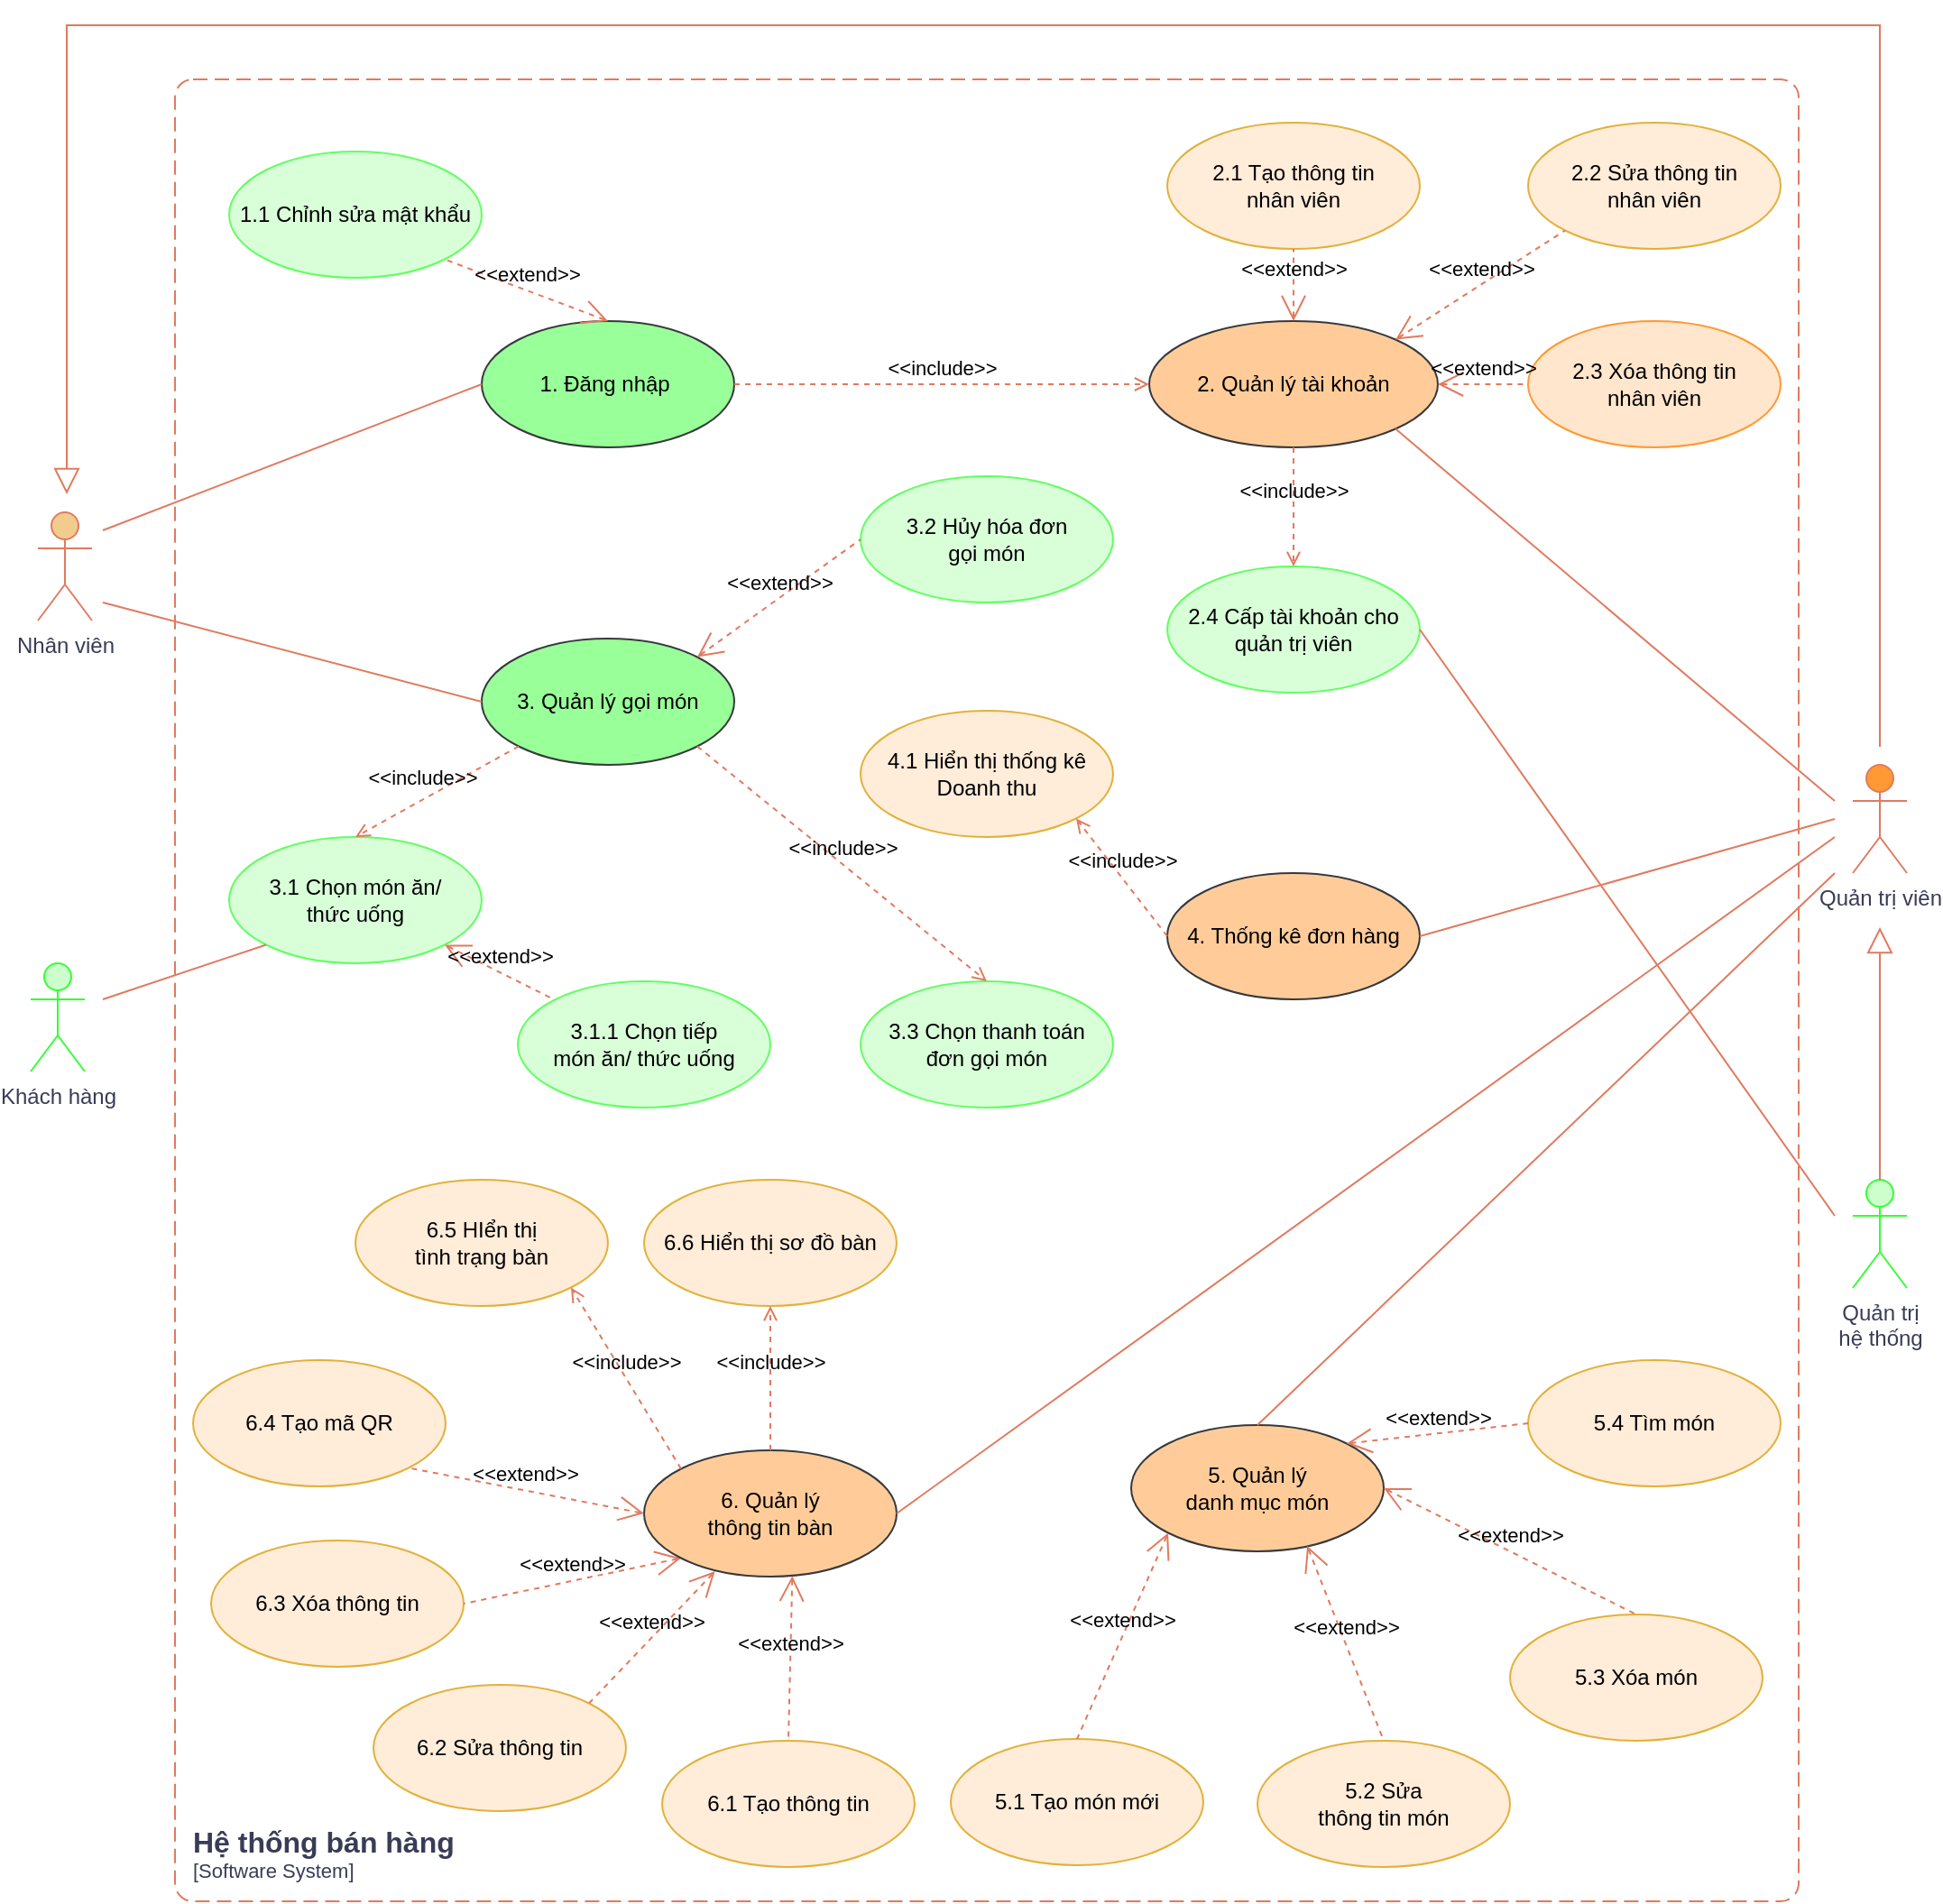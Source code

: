 <mxfile version="23.1.5" type="device" pages="3">
  <diagram id="Trx4Gssl_3uaheX4U1GB" name="UCD-TongQuat">
    <mxGraphModel dx="1235" dy="731" grid="1" gridSize="10" guides="1" tooltips="1" connect="1" arrows="1" fold="1" page="1" pageScale="1" pageWidth="1169" pageHeight="827" math="0" shadow="0">
      <root>
        <mxCell id="0" />
        <mxCell id="1" parent="0" />
        <object placeholders="1" c4Name="Hệ thống bán hàng" c4Type="SystemScopeBoundary" c4Application="Software System" label="&lt;font style=&quot;font-size: 16px&quot;&gt;&lt;b&gt;&lt;div style=&quot;text-align: left&quot;&gt;%c4Name%&lt;/div&gt;&lt;/b&gt;&lt;/font&gt;&lt;div style=&quot;text-align: left&quot;&gt;[%c4Application%]&lt;/div&gt;" id="aP7F8h5dhpBUPV8homnt-1">
          <mxCell style="rounded=1;fontSize=11;whiteSpace=wrap;html=1;dashed=1;arcSize=20;fillColor=default;strokeColor=#E07A5F;fontColor=#393C56;labelBackgroundColor=none;align=left;verticalAlign=bottom;labelBorderColor=none;spacingTop=0;spacing=10;dashPattern=8 4;metaEdit=1;rotatable=0;perimeter=rectanglePerimeter;noLabel=0;labelPadding=0;allowArrows=0;connectable=0;expand=0;recursiveResize=0;editable=1;pointerEvents=0;absoluteArcSize=1;points=[[0.25,0,0],[0.5,0,0],[0.75,0,0],[1,0.25,0],[1,0.5,0],[1,0.75,0],[0.75,1,0],[0.5,1,0],[0.25,1,0],[0,0.75,0],[0,0.5,0],[0,0.25,0]];" parent="1" vertex="1">
            <mxGeometry x="180" y="390" width="900" height="1010" as="geometry" />
          </mxCell>
        </object>
        <mxCell id="aP7F8h5dhpBUPV8homnt-2" value="Quản trị viên" style="shape=umlActor;html=1;verticalLabelPosition=bottom;verticalAlign=top;align=center;labelBackgroundColor=none;fillColor=#FF9933;strokeColor=#E07A5F;fontColor=#393C56;" parent="1" vertex="1">
          <mxGeometry x="1110" y="770" width="30" height="60" as="geometry" />
        </mxCell>
        <mxCell id="aP7F8h5dhpBUPV8homnt-3" value="1. Đăng nhập&amp;nbsp;" style="ellipse;whiteSpace=wrap;html=1;labelBackgroundColor=none;fillColor=#99FF99;strokeColor=#36393d;" parent="1" vertex="1">
          <mxGeometry x="350" y="524" width="140" height="70" as="geometry" />
        </mxCell>
        <mxCell id="aP7F8h5dhpBUPV8homnt-4" value="" style="edgeStyle=none;html=1;endArrow=none;verticalAlign=bottom;rounded=0;entryX=0;entryY=0.5;entryDx=0;entryDy=0;labelBackgroundColor=none;strokeColor=#E07A5F;fontColor=default;" parent="1" target="aP7F8h5dhpBUPV8homnt-3" edge="1">
          <mxGeometry width="160" relative="1" as="geometry">
            <mxPoint x="140" y="640" as="sourcePoint" />
            <mxPoint x="400" y="340" as="targetPoint" />
          </mxGeometry>
        </mxCell>
        <mxCell id="aP7F8h5dhpBUPV8homnt-5" value="2. Quản lý tài khoản" style="ellipse;whiteSpace=wrap;html=1;labelBackgroundColor=none;fillColor=#ffcc99;strokeColor=#36393d;" parent="1" vertex="1">
          <mxGeometry x="720" y="524" width="160" height="70" as="geometry" />
        </mxCell>
        <mxCell id="aP7F8h5dhpBUPV8homnt-6" value="" style="edgeStyle=none;html=1;endArrow=none;verticalAlign=bottom;rounded=0;entryX=1;entryY=1;entryDx=0;entryDy=0;labelBackgroundColor=none;strokeColor=#E07A5F;fontColor=default;" parent="1" target="aP7F8h5dhpBUPV8homnt-5" edge="1">
          <mxGeometry width="160" relative="1" as="geometry">
            <mxPoint x="1100" y="790" as="sourcePoint" />
            <mxPoint x="670" y="540" as="targetPoint" />
          </mxGeometry>
        </mxCell>
        <mxCell id="aP7F8h5dhpBUPV8homnt-7" value="2.3 Xóa thông tin&lt;br&gt;nhân viên" style="ellipse;whiteSpace=wrap;html=1;labelBackgroundColor=none;fillColor=#FFE6CC;strokeColor=#FF9933;" parent="1" vertex="1">
          <mxGeometry x="930" y="524" width="140" height="70" as="geometry" />
        </mxCell>
        <mxCell id="aP7F8h5dhpBUPV8homnt-9" value="2.1 Tạo thông tin&lt;br&gt;nhân viên" style="ellipse;whiteSpace=wrap;html=1;labelBackgroundColor=none;fillColor=#ffe6cc;strokeColor=#d79b00;opacity=75;" parent="1" vertex="1">
          <mxGeometry x="730" y="414" width="140" height="70" as="geometry" />
        </mxCell>
        <mxCell id="aP7F8h5dhpBUPV8homnt-12" value="6.2 Sửa thông tin" style="ellipse;whiteSpace=wrap;html=1;labelBackgroundColor=none;fillColor=#ffe6cc;strokeColor=#d79b00;opacity=75;" parent="1" vertex="1">
          <mxGeometry x="290" y="1280" width="140" height="70" as="geometry" />
        </mxCell>
        <mxCell id="aP7F8h5dhpBUPV8homnt-13" value="6.3 Xóa thông tin" style="ellipse;whiteSpace=wrap;html=1;labelBackgroundColor=none;fillColor=#ffe6cc;strokeColor=#d79b00;opacity=75;" parent="1" vertex="1">
          <mxGeometry x="200" y="1200" width="140" height="70" as="geometry" />
        </mxCell>
        <mxCell id="aP7F8h5dhpBUPV8homnt-14" value="&amp;lt;&amp;lt;extend&amp;gt;&amp;gt;" style="edgeStyle=none;html=1;startArrow=open;endArrow=none;startSize=12;verticalAlign=bottom;dashed=1;labelBackgroundColor=none;rounded=0;entryX=1;entryY=0;entryDx=0;entryDy=0;strokeColor=#E07A5F;fontColor=default;exitX=0.281;exitY=0.958;exitDx=0;exitDy=0;exitPerimeter=0;" parent="1" source="aP7F8h5dhpBUPV8homnt-16" target="aP7F8h5dhpBUPV8homnt-12" edge="1">
          <mxGeometry x="0.008" width="160" relative="1" as="geometry">
            <mxPoint x="535.04" y="1048.09" as="sourcePoint" />
            <mxPoint x="840" y="1050" as="targetPoint" />
            <mxPoint as="offset" />
          </mxGeometry>
        </mxCell>
        <mxCell id="aP7F8h5dhpBUPV8homnt-15" value="&amp;lt;&amp;lt;extend&amp;gt;&amp;gt;" style="edgeStyle=none;html=1;startArrow=open;endArrow=none;startSize=12;verticalAlign=bottom;dashed=1;labelBackgroundColor=none;rounded=0;exitX=0;exitY=1;exitDx=0;exitDy=0;entryX=1;entryY=0.5;entryDx=0;entryDy=0;strokeColor=#E07A5F;fontColor=default;" parent="1" source="aP7F8h5dhpBUPV8homnt-16" target="aP7F8h5dhpBUPV8homnt-13" edge="1">
          <mxGeometry width="160" relative="1" as="geometry">
            <mxPoint x="619.497" y="909.749" as="sourcePoint" />
            <mxPoint x="840" y="1050" as="targetPoint" />
          </mxGeometry>
        </mxCell>
        <mxCell id="aP7F8h5dhpBUPV8homnt-16" value="6. Quản lý&lt;br&gt;thông tin bàn" style="ellipse;whiteSpace=wrap;html=1;labelBackgroundColor=none;fillColor=#ffcc99;strokeColor=#36393d;" parent="1" vertex="1">
          <mxGeometry x="440" y="1150" width="140" height="70" as="geometry" />
        </mxCell>
        <mxCell id="aP7F8h5dhpBUPV8homnt-17" value="" style="edgeStyle=none;html=1;endArrow=none;verticalAlign=bottom;rounded=0;entryX=1;entryY=0.5;entryDx=0;entryDy=0;labelBackgroundColor=none;strokeColor=#E07A5F;fontColor=default;" parent="1" target="aP7F8h5dhpBUPV8homnt-16" edge="1">
          <mxGeometry width="160" relative="1" as="geometry">
            <mxPoint x="1100" y="810" as="sourcePoint" />
            <mxPoint x="370" y="1050" as="targetPoint" />
          </mxGeometry>
        </mxCell>
        <mxCell id="aP7F8h5dhpBUPV8homnt-22" value="3. Quản lý gọi món" style="ellipse;whiteSpace=wrap;html=1;labelBackgroundColor=none;fillColor=#99FF99;strokeColor=#36393d;" parent="1" vertex="1">
          <mxGeometry x="350" y="700" width="140" height="70" as="geometry" />
        </mxCell>
        <mxCell id="aP7F8h5dhpBUPV8homnt-24" value="4. Thống kê đơn hàng" style="ellipse;whiteSpace=wrap;html=1;labelBackgroundColor=none;fillColor=#ffcc99;strokeColor=#36393d;" parent="1" vertex="1">
          <mxGeometry x="730" y="830" width="140" height="70" as="geometry" />
        </mxCell>
        <mxCell id="aP7F8h5dhpBUPV8homnt-25" value="" style="edgeStyle=none;html=1;endArrow=none;verticalAlign=bottom;rounded=0;entryX=1;entryY=0.5;entryDx=0;entryDy=0;labelBackgroundColor=none;strokeColor=#E07A5F;fontColor=default;" parent="1" target="aP7F8h5dhpBUPV8homnt-24" edge="1">
          <mxGeometry width="160" relative="1" as="geometry">
            <mxPoint x="1100" y="800" as="sourcePoint" />
            <mxPoint x="670" y="1150" as="targetPoint" />
          </mxGeometry>
        </mxCell>
        <mxCell id="aP7F8h5dhpBUPV8homnt-29" value="&amp;lt;&amp;lt;extend&amp;gt;&amp;gt;" style="edgeStyle=none;html=1;startArrow=open;endArrow=none;startSize=12;verticalAlign=bottom;dashed=1;labelBackgroundColor=none;rounded=0;exitX=0.5;exitY=0;exitDx=0;exitDy=0;entryX=0.5;entryY=1;entryDx=0;entryDy=0;strokeColor=#E07A5F;fontColor=default;" parent="1" source="aP7F8h5dhpBUPV8homnt-5" target="aP7F8h5dhpBUPV8homnt-9" edge="1">
          <mxGeometry width="160" relative="1" as="geometry">
            <mxPoint x="460" y="930" as="sourcePoint" />
            <mxPoint x="620" y="930" as="targetPoint" />
          </mxGeometry>
        </mxCell>
        <mxCell id="aP7F8h5dhpBUPV8homnt-30" value="&amp;lt;&amp;lt;include&amp;gt;&amp;gt;" style="edgeStyle=none;html=1;endArrow=open;verticalAlign=bottom;dashed=1;labelBackgroundColor=none;rounded=0;exitX=1;exitY=0.5;exitDx=0;exitDy=0;entryX=0;entryY=0.5;entryDx=0;entryDy=0;strokeColor=#E07A5F;fontColor=default;" parent="1" source="aP7F8h5dhpBUPV8homnt-3" target="aP7F8h5dhpBUPV8homnt-5" edge="1">
          <mxGeometry width="160" relative="1" as="geometry">
            <mxPoint x="510" y="530" as="sourcePoint" />
            <mxPoint x="670" y="530" as="targetPoint" />
          </mxGeometry>
        </mxCell>
        <mxCell id="aP7F8h5dhpBUPV8homnt-32" value="" style="edgeStyle=none;html=1;endArrow=block;endFill=0;endSize=12;verticalAlign=bottom;rounded=0;labelBackgroundColor=none;strokeColor=#E07A5F;fontColor=default;" parent="1" edge="1">
          <mxGeometry width="160" relative="1" as="geometry">
            <mxPoint x="1125" y="760" as="sourcePoint" />
            <mxPoint x="120" y="620" as="targetPoint" />
            <Array as="points">
              <mxPoint x="1125" y="360" />
              <mxPoint x="120" y="360" />
            </Array>
          </mxGeometry>
        </mxCell>
        <mxCell id="aP7F8h5dhpBUPV8homnt-33" value="Nhân viên" style="shape=umlActor;html=1;verticalLabelPosition=bottom;verticalAlign=top;align=center;fillColor=#F2CC8F;strokeColor=#E07A5F;labelBackgroundColor=none;fontColor=#393C56;" parent="1" vertex="1">
          <mxGeometry x="104" y="630" width="30" height="60" as="geometry" />
        </mxCell>
        <mxCell id="aP7F8h5dhpBUPV8homnt-35" value="" style="edgeStyle=none;html=1;endArrow=none;verticalAlign=bottom;rounded=0;entryX=0;entryY=0.5;entryDx=0;entryDy=0;strokeColor=#E07A5F;labelBackgroundColor=none;fontColor=default;" parent="1" target="aP7F8h5dhpBUPV8homnt-22" edge="1">
          <mxGeometry width="160" relative="1" as="geometry">
            <mxPoint x="140" y="680" as="sourcePoint" />
            <mxPoint x="620" y="930" as="targetPoint" />
          </mxGeometry>
        </mxCell>
        <mxCell id="aP7F8h5dhpBUPV8homnt-39" value="5. Quản lý&lt;br&gt;danh mục món" style="ellipse;whiteSpace=wrap;html=1;labelBackgroundColor=none;fillColor=#ffcc99;strokeColor=#36393d;" parent="1" vertex="1">
          <mxGeometry x="710" y="1136" width="140" height="70" as="geometry" />
        </mxCell>
        <mxCell id="aP7F8h5dhpBUPV8homnt-40" value="5.3 Xóa món" style="ellipse;whiteSpace=wrap;html=1;labelBackgroundColor=none;fillColor=#ffe6cc;strokeColor=#d79b00;opacity=75;" parent="1" vertex="1">
          <mxGeometry x="920" y="1241" width="140" height="70" as="geometry" />
        </mxCell>
        <mxCell id="aP7F8h5dhpBUPV8homnt-41" value="&amp;lt;&amp;lt;extend&amp;gt;&amp;gt;" style="edgeStyle=none;html=1;startArrow=open;endArrow=none;startSize=12;verticalAlign=bottom;dashed=1;labelBackgroundColor=none;rounded=0;exitX=1;exitY=0.5;exitDx=0;exitDy=0;entryX=0.5;entryY=0;entryDx=0;entryDy=0;strokeColor=#E07A5F;fontColor=default;" parent="1" source="aP7F8h5dhpBUPV8homnt-39" target="aP7F8h5dhpBUPV8homnt-40" edge="1">
          <mxGeometry width="160" relative="1" as="geometry">
            <mxPoint x="460" y="1230" as="sourcePoint" />
            <mxPoint x="620" y="1230" as="targetPoint" />
          </mxGeometry>
        </mxCell>
        <mxCell id="aP7F8h5dhpBUPV8homnt-43" value="" style="edgeStyle=none;html=1;endArrow=none;verticalAlign=bottom;rounded=0;entryX=0.5;entryY=0;entryDx=0;entryDy=0;labelBackgroundColor=none;strokeColor=#E07A5F;fontColor=default;" parent="1" target="aP7F8h5dhpBUPV8homnt-39" edge="1">
          <mxGeometry width="160" relative="1" as="geometry">
            <mxPoint x="1100" y="830" as="sourcePoint" />
            <mxPoint x="620" y="1030" as="targetPoint" />
          </mxGeometry>
        </mxCell>
        <mxCell id="aP7F8h5dhpBUPV8homnt-48" value="3.2 Hủy hóa đơn&lt;br&gt;gọi món" style="ellipse;whiteSpace=wrap;html=1;labelBackgroundColor=none;fillColor=#CCFFCC;strokeColor=#33FF33;opacity=75;" parent="1" vertex="1">
          <mxGeometry x="560" y="610" width="140" height="70" as="geometry" />
        </mxCell>
        <mxCell id="aP7F8h5dhpBUPV8homnt-49" value="&amp;lt;&amp;lt;extend&amp;gt;&amp;gt;" style="edgeStyle=none;html=1;startArrow=open;endArrow=none;startSize=12;verticalAlign=bottom;dashed=1;labelBackgroundColor=none;rounded=0;exitX=1;exitY=0;exitDx=0;exitDy=0;entryX=0;entryY=0.5;entryDx=0;entryDy=0;strokeColor=#E07A5F;fontColor=default;" parent="1" source="aP7F8h5dhpBUPV8homnt-22" target="aP7F8h5dhpBUPV8homnt-48" edge="1">
          <mxGeometry x="0.004" width="160" relative="1" as="geometry">
            <mxPoint x="350" y="840" as="sourcePoint" />
            <mxPoint x="350" y="930" as="targetPoint" />
            <mxPoint as="offset" />
          </mxGeometry>
        </mxCell>
        <mxCell id="aP7F8h5dhpBUPV8homnt-50" value="4.1 Hiển thị thống kê&lt;br&gt;Doanh thu" style="ellipse;whiteSpace=wrap;html=1;labelBackgroundColor=none;fillColor=#ffe6cc;strokeColor=#d79b00;opacity=75;" parent="1" vertex="1">
          <mxGeometry x="560" y="740" width="140" height="70" as="geometry" />
        </mxCell>
        <mxCell id="OZf09WnPan9Skld6RBuK-1" value="3.1 Chọn món ăn/&lt;br&gt;thức uống" style="ellipse;whiteSpace=wrap;html=1;labelBackgroundColor=none;fillColor=#CCFFCC;strokeColor=#33FF33;opacity=75;" parent="1" vertex="1">
          <mxGeometry x="210" y="810" width="140" height="70" as="geometry" />
        </mxCell>
        <mxCell id="9Dkp994BZfyU2yuhmzwK-4" value="3.3 Chọn thanh toán&lt;br&gt;đơn gọi món" style="ellipse;whiteSpace=wrap;html=1;labelBackgroundColor=none;fillColor=#CCFFCC;strokeColor=#33FF33;opacity=75;" parent="1" vertex="1">
          <mxGeometry x="560" y="890" width="140" height="70" as="geometry" />
        </mxCell>
        <mxCell id="9Dkp994BZfyU2yuhmzwK-5" value="&amp;lt;&amp;lt;include&amp;gt;&amp;gt;" style="edgeStyle=none;html=1;endArrow=open;verticalAlign=bottom;dashed=1;labelBackgroundColor=none;rounded=0;entryX=0.5;entryY=0;entryDx=0;entryDy=0;strokeColor=#E07A5F;fontColor=default;exitX=1;exitY=1;exitDx=0;exitDy=0;" parent="1" source="aP7F8h5dhpBUPV8homnt-22" target="9Dkp994BZfyU2yuhmzwK-4" edge="1">
          <mxGeometry width="160" relative="1" as="geometry">
            <mxPoint x="410" y="795" as="sourcePoint" />
            <mxPoint x="840" y="450" as="targetPoint" />
          </mxGeometry>
        </mxCell>
        <mxCell id="9Dkp994BZfyU2yuhmzwK-6" value="&amp;lt;&amp;lt;include&amp;gt;&amp;gt;" style="edgeStyle=none;html=1;endArrow=open;verticalAlign=bottom;dashed=1;labelBackgroundColor=none;rounded=0;entryX=0.5;entryY=0;entryDx=0;entryDy=0;exitX=0;exitY=1;exitDx=0;exitDy=0;strokeColor=#E07A5F;fontColor=default;" parent="1" source="aP7F8h5dhpBUPV8homnt-22" target="OZf09WnPan9Skld6RBuK-1" edge="1">
          <mxGeometry x="0.137" y="-3" width="160" relative="1" as="geometry">
            <mxPoint x="400" y="830" as="sourcePoint" />
            <mxPoint x="460" y="830" as="targetPoint" />
            <mxPoint as="offset" />
          </mxGeometry>
        </mxCell>
        <mxCell id="9Dkp994BZfyU2yuhmzwK-7" value="Khách hàng" style="shape=umlActor;html=1;verticalLabelPosition=bottom;verticalAlign=top;align=center;fillColor=#CCFFCC;strokeColor=#33FF33;labelBackgroundColor=none;fontColor=#393C56;" parent="1" vertex="1">
          <mxGeometry x="100" y="880" width="30" height="60" as="geometry" />
        </mxCell>
        <mxCell id="9Dkp994BZfyU2yuhmzwK-8" value="" style="edgeStyle=none;html=1;endArrow=none;verticalAlign=bottom;rounded=0;strokeColor=#E07A5F;labelBackgroundColor=none;fontColor=default;entryX=0;entryY=1;entryDx=0;entryDy=0;" parent="1" target="OZf09WnPan9Skld6RBuK-1" edge="1">
          <mxGeometry width="160" relative="1" as="geometry">
            <mxPoint x="140" y="900" as="sourcePoint" />
            <mxPoint x="260" y="930" as="targetPoint" />
          </mxGeometry>
        </mxCell>
        <mxCell id="9Dkp994BZfyU2yuhmzwK-10" value="6.6 Hiển thị sơ đồ bàn" style="ellipse;whiteSpace=wrap;html=1;labelBackgroundColor=none;fillColor=#ffe6cc;strokeColor=#d79b00;opacity=75;" parent="1" vertex="1">
          <mxGeometry x="440" y="1000" width="140" height="70" as="geometry" />
        </mxCell>
        <mxCell id="9Dkp994BZfyU2yuhmzwK-11" value="6.5 HIển thị &lt;br&gt;tình trạng bàn" style="ellipse;whiteSpace=wrap;html=1;labelBackgroundColor=none;fillColor=#ffe6cc;strokeColor=#d79b00;opacity=75;" parent="1" vertex="1">
          <mxGeometry x="280" y="1000" width="140" height="70" as="geometry" />
        </mxCell>
        <mxCell id="dQRK6kr44yOLgrhbknvy-1" value="&amp;lt;&amp;lt;include&amp;gt;&amp;gt;" style="edgeStyle=none;html=1;endArrow=open;verticalAlign=bottom;dashed=1;labelBackgroundColor=none;rounded=0;entryX=1;entryY=1;entryDx=0;entryDy=0;strokeColor=#E07A5F;fontColor=default;exitX=0;exitY=0;exitDx=0;exitDy=0;" parent="1" source="aP7F8h5dhpBUPV8homnt-16" target="9Dkp994BZfyU2yuhmzwK-11" edge="1">
          <mxGeometry width="160" relative="1" as="geometry">
            <mxPoint x="780.503" y="949.749" as="sourcePoint" />
            <mxPoint x="420" y="900" as="targetPoint" />
          </mxGeometry>
        </mxCell>
        <mxCell id="dQRK6kr44yOLgrhbknvy-2" value="&amp;lt;&amp;lt;include&amp;gt;&amp;gt;" style="edgeStyle=none;html=1;endArrow=open;verticalAlign=bottom;dashed=1;labelBackgroundColor=none;rounded=0;entryX=0.5;entryY=1;entryDx=0;entryDy=0;strokeColor=#E07A5F;fontColor=default;exitX=0.5;exitY=0;exitDx=0;exitDy=0;" parent="1" source="aP7F8h5dhpBUPV8homnt-16" target="9Dkp994BZfyU2yuhmzwK-10" edge="1">
          <mxGeometry width="160" relative="1" as="geometry">
            <mxPoint x="550" y="1140" as="sourcePoint" />
            <mxPoint x="715" y="870" as="targetPoint" />
          </mxGeometry>
        </mxCell>
        <mxCell id="TrYeDdTnlQi_TN_HCMXF-1" value="2.2 Sửa thông tin&lt;br&gt;nhân viên" style="ellipse;whiteSpace=wrap;html=1;labelBackgroundColor=none;fillColor=#ffe6cc;strokeColor=#d79b00;opacity=75;" parent="1" vertex="1">
          <mxGeometry x="930" y="414" width="140" height="70" as="geometry" />
        </mxCell>
        <mxCell id="TrYeDdTnlQi_TN_HCMXF-2" value="&amp;lt;&amp;lt;extend&amp;gt;&amp;gt;" style="edgeStyle=none;html=1;startArrow=open;endArrow=none;startSize=12;verticalAlign=bottom;dashed=1;labelBackgroundColor=none;rounded=0;exitX=1;exitY=0;exitDx=0;exitDy=0;entryX=0;entryY=1;entryDx=0;entryDy=0;strokeColor=#E07A5F;fontColor=default;" parent="1" source="aP7F8h5dhpBUPV8homnt-5" target="TrYeDdTnlQi_TN_HCMXF-1" edge="1">
          <mxGeometry width="160" relative="1" as="geometry">
            <mxPoint x="784" y="527" as="sourcePoint" />
            <mxPoint x="707" y="480" as="targetPoint" />
            <Array as="points" />
          </mxGeometry>
        </mxCell>
        <mxCell id="nWea5hGOSt-lJLYuljk7-1" value="5.1 Tạo món mới" style="ellipse;whiteSpace=wrap;html=1;labelBackgroundColor=none;fillColor=#ffe6cc;strokeColor=#d79b00;opacity=75;" parent="1" vertex="1">
          <mxGeometry x="610" y="1310" width="140" height="70" as="geometry" />
        </mxCell>
        <mxCell id="nWea5hGOSt-lJLYuljk7-2" value="5.2 Sửa&lt;br style=&quot;border-color: var(--border-color);&quot;&gt;thông tin món" style="ellipse;whiteSpace=wrap;html=1;labelBackgroundColor=none;fillColor=#ffe6cc;strokeColor=#d79b00;opacity=75;" parent="1" vertex="1">
          <mxGeometry x="780" y="1311" width="140" height="70" as="geometry" />
        </mxCell>
        <mxCell id="nWea5hGOSt-lJLYuljk7-3" value="5.4 Tìm món" style="ellipse;whiteSpace=wrap;html=1;labelBackgroundColor=none;fillColor=#ffe6cc;strokeColor=#d79b00;opacity=75;" parent="1" vertex="1">
          <mxGeometry x="930" y="1100" width="140" height="70" as="geometry" />
        </mxCell>
        <mxCell id="nWea5hGOSt-lJLYuljk7-4" value="&amp;lt;&amp;lt;extend&amp;gt;&amp;gt;" style="edgeStyle=none;html=1;startArrow=open;endArrow=none;startSize=12;verticalAlign=bottom;dashed=1;labelBackgroundColor=none;rounded=0;exitX=1;exitY=0;exitDx=0;exitDy=0;entryX=0;entryY=0.5;entryDx=0;entryDy=0;strokeColor=#E07A5F;fontColor=default;" parent="1" source="aP7F8h5dhpBUPV8homnt-39" target="nWea5hGOSt-lJLYuljk7-3" edge="1">
          <mxGeometry width="160" relative="1" as="geometry">
            <mxPoint x="778" y="1071" as="sourcePoint" />
            <mxPoint x="570" y="1155" as="targetPoint" />
          </mxGeometry>
        </mxCell>
        <mxCell id="nWea5hGOSt-lJLYuljk7-5" value="&amp;lt;&amp;lt;extend&amp;gt;&amp;gt;" style="edgeStyle=none;html=1;startArrow=open;endArrow=none;startSize=12;verticalAlign=bottom;dashed=1;labelBackgroundColor=none;rounded=0;entryX=0.5;entryY=0;entryDx=0;entryDy=0;strokeColor=#E07A5F;fontColor=default;exitX=0.697;exitY=0.957;exitDx=0;exitDy=0;exitPerimeter=0;" parent="1" source="aP7F8h5dhpBUPV8homnt-39" target="nWea5hGOSt-lJLYuljk7-2" edge="1">
          <mxGeometry width="160" relative="1" as="geometry">
            <mxPoint x="810" y="1210" as="sourcePoint" />
            <mxPoint x="770" y="1140" as="targetPoint" />
          </mxGeometry>
        </mxCell>
        <mxCell id="nWea5hGOSt-lJLYuljk7-6" value="&amp;lt;&amp;lt;extend&amp;gt;&amp;gt;" style="edgeStyle=none;html=1;startArrow=open;endArrow=none;startSize=12;verticalAlign=bottom;dashed=1;labelBackgroundColor=none;rounded=0;exitX=0;exitY=1;exitDx=0;exitDy=0;entryX=0.5;entryY=0;entryDx=0;entryDy=0;strokeColor=#E07A5F;fontColor=default;" parent="1" source="aP7F8h5dhpBUPV8homnt-39" target="nWea5hGOSt-lJLYuljk7-1" edge="1">
          <mxGeometry width="160" relative="1" as="geometry">
            <mxPoint x="790" y="1080" as="sourcePoint" />
            <mxPoint x="570" y="1155" as="targetPoint" />
          </mxGeometry>
        </mxCell>
        <mxCell id="GzboPYzz0hD1cLiSp-iz-1" value="3.1.1 Chọn tiếp &lt;br&gt;món ăn/ thức uống" style="ellipse;whiteSpace=wrap;html=1;labelBackgroundColor=none;fillColor=#CCFFCC;strokeColor=#33FF33;opacity=75;" parent="1" vertex="1">
          <mxGeometry x="370" y="890" width="140" height="70" as="geometry" />
        </mxCell>
        <mxCell id="GzboPYzz0hD1cLiSp-iz-2" value="&amp;lt;&amp;lt;extend&amp;gt;&amp;gt;" style="edgeStyle=none;html=1;startArrow=open;endArrow=none;startSize=12;verticalAlign=bottom;dashed=1;labelBackgroundColor=none;rounded=0;exitX=1;exitY=1;exitDx=0;exitDy=0;entryX=0;entryY=0;entryDx=0;entryDy=0;strokeColor=#E07A5F;fontColor=default;" parent="1" source="OZf09WnPan9Skld6RBuK-1" target="GzboPYzz0hD1cLiSp-iz-1" edge="1">
          <mxGeometry x="0.004" width="160" relative="1" as="geometry">
            <mxPoint x="320" y="660" as="sourcePoint" />
            <mxPoint x="280" y="590" as="targetPoint" />
            <mxPoint as="offset" />
          </mxGeometry>
        </mxCell>
        <mxCell id="GzboPYzz0hD1cLiSp-iz-3" value="&amp;lt;&amp;lt;include&amp;gt;&amp;gt;" style="edgeStyle=none;html=1;endArrow=open;verticalAlign=bottom;dashed=1;labelBackgroundColor=none;rounded=0;entryX=1;entryY=1;entryDx=0;entryDy=0;strokeColor=#E07A5F;fontColor=default;exitX=0;exitY=0.5;exitDx=0;exitDy=0;" parent="1" source="aP7F8h5dhpBUPV8homnt-24" target="aP7F8h5dhpBUPV8homnt-50" edge="1">
          <mxGeometry width="160" relative="1" as="geometry">
            <mxPoint x="760" y="845" as="sourcePoint" />
            <mxPoint x="659" y="800" as="targetPoint" />
          </mxGeometry>
        </mxCell>
        <mxCell id="GzboPYzz0hD1cLiSp-iz-7" value="6.1 Tạo thông tin" style="ellipse;whiteSpace=wrap;html=1;labelBackgroundColor=none;fillColor=#ffe6cc;strokeColor=#d79b00;opacity=75;" parent="1" vertex="1">
          <mxGeometry x="450" y="1311" width="140" height="70" as="geometry" />
        </mxCell>
        <mxCell id="GzboPYzz0hD1cLiSp-iz-8" value="&amp;lt;&amp;lt;extend&amp;gt;&amp;gt;" style="edgeStyle=none;html=1;startArrow=open;endArrow=none;startSize=12;verticalAlign=bottom;dashed=1;labelBackgroundColor=none;rounded=0;entryX=0.5;entryY=0;entryDx=0;entryDy=0;strokeColor=#E07A5F;fontColor=default;exitX=0.587;exitY=0.994;exitDx=0;exitDy=0;exitPerimeter=0;" parent="1" source="aP7F8h5dhpBUPV8homnt-16" target="GzboPYzz0hD1cLiSp-iz-7" edge="1">
          <mxGeometry x="0.008" width="160" relative="1" as="geometry">
            <mxPoint x="520" y="1230" as="sourcePoint" />
            <mxPoint x="520" y="1310" as="targetPoint" />
            <mxPoint as="offset" />
          </mxGeometry>
        </mxCell>
        <mxCell id="GzboPYzz0hD1cLiSp-iz-9" value="1.1 Chỉnh sửa mật khẩu" style="ellipse;whiteSpace=wrap;html=1;labelBackgroundColor=none;fillColor=#CCFFCC;strokeColor=#33FF33;opacity=75;" parent="1" vertex="1">
          <mxGeometry x="210" y="430" width="140" height="70" as="geometry" />
        </mxCell>
        <mxCell id="GzboPYzz0hD1cLiSp-iz-13" value="Quản trị&lt;br&gt;hệ thống" style="shape=umlActor;html=1;verticalLabelPosition=bottom;verticalAlign=top;align=center;fillColor=#CCFFCC;strokeColor=#33FF33;labelBackgroundColor=none;fontColor=#393C56;" parent="1" vertex="1">
          <mxGeometry x="1110" y="1000" width="30" height="60" as="geometry" />
        </mxCell>
        <mxCell id="GzboPYzz0hD1cLiSp-iz-14" value="&amp;lt;&amp;lt;extend&amp;gt;&amp;gt;" style="edgeStyle=none;html=1;startArrow=open;endArrow=none;startSize=12;verticalAlign=bottom;dashed=1;labelBackgroundColor=none;rounded=0;exitX=0.5;exitY=0;exitDx=0;exitDy=0;entryX=1;entryY=1;entryDx=0;entryDy=0;strokeColor=#E07A5F;fontColor=default;" parent="1" source="aP7F8h5dhpBUPV8homnt-3" target="GzboPYzz0hD1cLiSp-iz-9" edge="1">
          <mxGeometry x="0.004" width="160" relative="1" as="geometry">
            <mxPoint x="420" y="810" as="sourcePoint" />
            <mxPoint x="410" y="910" as="targetPoint" />
            <mxPoint as="offset" />
          </mxGeometry>
        </mxCell>
        <mxCell id="GzboPYzz0hD1cLiSp-iz-18" value="" style="edgeStyle=none;html=1;endArrow=block;endFill=0;endSize=12;verticalAlign=bottom;rounded=0;labelBackgroundColor=none;strokeColor=#E07A5F;fontColor=default;exitX=0.5;exitY=0;exitDx=0;exitDy=0;exitPerimeter=0;" parent="1" source="GzboPYzz0hD1cLiSp-iz-13" edge="1">
          <mxGeometry width="160" relative="1" as="geometry">
            <mxPoint x="1135" y="810" as="sourcePoint" />
            <mxPoint x="1125" y="860" as="targetPoint" />
            <Array as="points" />
          </mxGeometry>
        </mxCell>
        <mxCell id="GzboPYzz0hD1cLiSp-iz-19" value="2.4 Cấp tài khoản cho quản trị viên" style="ellipse;whiteSpace=wrap;html=1;labelBackgroundColor=none;fillColor=#CCFFCC;strokeColor=#33FF33;opacity=75;" parent="1" vertex="1">
          <mxGeometry x="730" y="660" width="140" height="70" as="geometry" />
        </mxCell>
        <mxCell id="GzboPYzz0hD1cLiSp-iz-20" value="&amp;lt;&amp;lt;include&amp;gt;&amp;gt;" style="edgeStyle=none;html=1;endArrow=open;verticalAlign=bottom;dashed=1;labelBackgroundColor=none;rounded=0;entryX=0.5;entryY=0;entryDx=0;entryDy=0;exitX=0.5;exitY=1;exitDx=0;exitDy=0;strokeColor=#E07A5F;fontColor=default;" parent="1" source="aP7F8h5dhpBUPV8homnt-5" target="GzboPYzz0hD1cLiSp-iz-19" edge="1">
          <mxGeometry width="160" relative="1" as="geometry">
            <mxPoint x="940" y="525" as="sourcePoint" />
            <mxPoint x="870" y="525" as="targetPoint" />
          </mxGeometry>
        </mxCell>
        <mxCell id="GzboPYzz0hD1cLiSp-iz-22" value="" style="edgeStyle=none;html=1;endArrow=none;verticalAlign=bottom;rounded=0;entryX=1;entryY=0.5;entryDx=0;entryDy=0;labelBackgroundColor=none;strokeColor=#E07A5F;fontColor=default;" parent="1" target="GzboPYzz0hD1cLiSp-iz-19" edge="1">
          <mxGeometry width="160" relative="1" as="geometry">
            <mxPoint x="1100" y="1020" as="sourcePoint" />
            <mxPoint x="880" y="935" as="targetPoint" />
          </mxGeometry>
        </mxCell>
        <mxCell id="GzboPYzz0hD1cLiSp-iz-25" value="&amp;lt;&amp;lt;extend&amp;gt;&amp;gt;" style="edgeStyle=none;html=1;startArrow=open;endArrow=none;startSize=12;verticalAlign=bottom;dashed=1;labelBackgroundColor=none;rounded=0;exitX=1;exitY=0.5;exitDx=0;exitDy=0;entryX=0;entryY=0.5;entryDx=0;entryDy=0;strokeColor=#E07A5F;fontColor=default;" parent="1" source="aP7F8h5dhpBUPV8homnt-5" target="aP7F8h5dhpBUPV8homnt-7" edge="1">
          <mxGeometry width="160" relative="1" as="geometry">
            <mxPoint x="867" y="565" as="sourcePoint" />
            <mxPoint x="961" y="484" as="targetPoint" />
            <Array as="points" />
          </mxGeometry>
        </mxCell>
        <mxCell id="GzboPYzz0hD1cLiSp-iz-26" value="6.4 Tạo mã QR" style="ellipse;whiteSpace=wrap;html=1;labelBackgroundColor=none;fillColor=#ffe6cc;strokeColor=#d79b00;opacity=75;" parent="1" vertex="1">
          <mxGeometry x="190" y="1100" width="140" height="70" as="geometry" />
        </mxCell>
        <mxCell id="GzboPYzz0hD1cLiSp-iz-27" value="&amp;lt;&amp;lt;extend&amp;gt;&amp;gt;" style="edgeStyle=none;html=1;startArrow=open;endArrow=none;startSize=12;verticalAlign=bottom;dashed=1;labelBackgroundColor=none;rounded=0;entryX=1;entryY=1;entryDx=0;entryDy=0;strokeColor=#E07A5F;fontColor=default;exitX=0;exitY=0.5;exitDx=0;exitDy=0;" parent="1" source="aP7F8h5dhpBUPV8homnt-16" target="GzboPYzz0hD1cLiSp-iz-26" edge="1">
          <mxGeometry x="0.008" width="160" relative="1" as="geometry">
            <mxPoint x="670" y="930" as="sourcePoint" />
            <mxPoint x="690" y="755" as="targetPoint" />
            <mxPoint as="offset" />
          </mxGeometry>
        </mxCell>
      </root>
    </mxGraphModel>
  </diagram>
  <diagram id="RheLiZC9hBJ1fgwl5KN1" name="BPMN-To_be_System">
    <mxGraphModel dx="1105" dy="2992" grid="1" gridSize="10" guides="1" tooltips="1" connect="1" arrows="1" fold="1" page="1" pageScale="1" pageWidth="827" pageHeight="1169" math="0" shadow="0">
      <root>
        <mxCell id="0" />
        <mxCell id="1" parent="0" />
        <mxCell id="EAmYK01jDmljexBBrjhl-1" value="HỆ THỐNG QUẢN LÝ" style="swimlane;html=1;startSize=40;fontStyle=0;collapsible=0;horizontal=0;swimlaneLine=1;swimlaneFillColor=#ffffff;strokeWidth=2;whiteSpace=wrap;fillColor=#FFE599;" parent="1" vertex="1">
          <mxGeometry x="300" y="-70" width="3560" height="640" as="geometry" />
        </mxCell>
        <mxCell id="EAmYK01jDmljexBBrjhl-2" value="" style="edgeStyle=elbowEdgeStyle;fontSize=12;html=1;endArrow=blockThin;endFill=1;rounded=0;exitX=1;exitY=0.5;exitDx=0;exitDy=0;exitPerimeter=0;entryX=0;entryY=0.5;entryDx=0;entryDy=0;entryPerimeter=0;" parent="EAmYK01jDmljexBBrjhl-1" source="EAmYK01jDmljexBBrjhl-49" target="EAmYK01jDmljexBBrjhl-51" edge="1">
          <mxGeometry width="160" relative="1" as="geometry">
            <mxPoint x="490" y="110" as="sourcePoint" />
            <mxPoint x="570" y="99" as="targetPoint" />
          </mxGeometry>
        </mxCell>
        <mxCell id="EAmYK01jDmljexBBrjhl-3" value="Đăng nhập sai&lt;div&gt;chưa quá 3 lần&lt;/div&gt;" style="edgeStyle=elbowEdgeStyle;fontSize=12;html=1;endArrow=blockThin;endFill=1;rounded=0;exitX=0.5;exitY=0;exitDx=0;exitDy=0;exitPerimeter=0;entryX=0.5;entryY=1;entryDx=0;entryDy=0;entryPerimeter=0;elbow=vertical;" parent="EAmYK01jDmljexBBrjhl-1" source="EAmYK01jDmljexBBrjhl-51" target="EAmYK01jDmljexBBrjhl-48" edge="1">
          <mxGeometry width="160" relative="1" as="geometry">
            <mxPoint x="520" y="130" as="sourcePoint" />
            <mxPoint x="420" y="-130" as="targetPoint" />
          </mxGeometry>
        </mxCell>
        <mxCell id="EAmYK01jDmljexBBrjhl-4" value="" style="edgeStyle=elbowEdgeStyle;fontSize=12;html=1;endArrow=blockThin;endFill=1;rounded=0;exitX=0.5;exitY=1;exitDx=0;exitDy=0;exitPerimeter=0;entryX=0.5;entryY=0;entryDx=0;entryDy=0;entryPerimeter=0;" parent="EAmYK01jDmljexBBrjhl-1" source="EAmYK01jDmljexBBrjhl-51" target="EAmYK01jDmljexBBrjhl-50" edge="1">
          <mxGeometry width="160" relative="1" as="geometry">
            <mxPoint x="170" y="170" as="sourcePoint" />
            <mxPoint x="570" y="320" as="targetPoint" />
          </mxGeometry>
        </mxCell>
        <mxCell id="EAmYK01jDmljexBBrjhl-5" value="Đăng nhập sai" style="edgeLabel;html=1;align=center;verticalAlign=middle;resizable=0;points=[];" parent="EAmYK01jDmljexBBrjhl-4" connectable="0" vertex="1">
          <mxGeometry x="-0.38" y="1" relative="1" as="geometry">
            <mxPoint x="-1" y="5" as="offset" />
          </mxGeometry>
        </mxCell>
        <mxCell id="EAmYK01jDmljexBBrjhl-6" value="" style="edgeStyle=elbowEdgeStyle;fontSize=12;html=1;endArrow=blockThin;endFill=1;rounded=0;exitX=1;exitY=0.5;exitDx=0;exitDy=0;exitPerimeter=0;elbow=vertical;" parent="EAmYK01jDmljexBBrjhl-1" source="EAmYK01jDmljexBBrjhl-51" target="EAmYK01jDmljexBBrjhl-52" edge="1">
          <mxGeometry width="160" relative="1" as="geometry">
            <mxPoint x="620" y="120" as="sourcePoint" />
            <mxPoint x="830" y="240" as="targetPoint" />
          </mxGeometry>
        </mxCell>
        <mxCell id="EAmYK01jDmljexBBrjhl-7" value="Đăng nhập&lt;div&gt;thành công&lt;/div&gt;" style="edgeLabel;html=1;align=center;verticalAlign=middle;resizable=0;points=[];" parent="EAmYK01jDmljexBBrjhl-6" connectable="0" vertex="1">
          <mxGeometry x="-0.301" y="1" relative="1" as="geometry">
            <mxPoint x="1" as="offset" />
          </mxGeometry>
        </mxCell>
        <mxCell id="EAmYK01jDmljexBBrjhl-8" value="Hiển thị số bàn" style="points=[[0.25,0,0],[0.5,0,0],[0.75,0,0],[1,0.25,0],[1,0.5,0],[1,0.75,0],[0.75,1,0],[0.5,1,0],[0.25,1,0],[0,0.75,0],[0,0.5,0],[0,0.25,0]];shape=mxgraph.bpmn.task;whiteSpace=wrap;rectStyle=rounded;size=10;html=1;container=1;expand=0;collapsible=0;taskMarker=service;fillColor=#FFCCCC;" parent="EAmYK01jDmljexBBrjhl-1" vertex="1">
          <mxGeometry x="1470" y="449" width="120" height="75" as="geometry" />
        </mxCell>
        <mxCell id="EAmYK01jDmljexBBrjhl-9" value="" style="points=[[0.25,0.25,0],[0.5,0,0],[0.75,0.25,0],[1,0.5,0],[0.75,0.75,0],[0.5,1,0],[0.25,0.75,0],[0,0.5,0]];shape=mxgraph.bpmn.gateway2;html=1;verticalLabelPosition=bottom;labelBackgroundColor=#ffffff;verticalAlign=top;align=center;perimeter=rhombusPerimeter;outlineConnect=0;outline=end;symbol=general;fillColor=#FFCCE6;" parent="EAmYK01jDmljexBBrjhl-1" vertex="1">
          <mxGeometry x="1630" y="460" width="50" height="52.5" as="geometry" />
        </mxCell>
        <mxCell id="EAmYK01jDmljexBBrjhl-10" value="" style="edgeStyle=elbowEdgeStyle;fontSize=12;html=1;endArrow=blockThin;endFill=1;rounded=0;exitX=1;exitY=0.5;exitDx=0;exitDy=0;exitPerimeter=0;entryX=0;entryY=0.5;entryDx=0;entryDy=0;entryPerimeter=0;" parent="EAmYK01jDmljexBBrjhl-1" source="EAmYK01jDmljexBBrjhl-8" target="EAmYK01jDmljexBBrjhl-9" edge="1">
          <mxGeometry width="160" relative="1" as="geometry">
            <mxPoint x="1340" y="-280" as="sourcePoint" />
            <mxPoint x="1500" y="-280" as="targetPoint" />
          </mxGeometry>
        </mxCell>
        <mxCell id="EAmYK01jDmljexBBrjhl-11" value="Hiển thị màu &quot;Cam&quot;" style="points=[[0.25,0,0],[0.5,0,0],[0.75,0,0],[1,0.25,0],[1,0.5,0],[1,0.75,0],[0.75,1,0],[0.5,1,0],[0.25,1,0],[0,0.75,0],[0,0.5,0],[0,0.25,0]];shape=mxgraph.bpmn.task;whiteSpace=wrap;rectStyle=rounded;size=10;html=1;container=1;expand=0;collapsible=0;taskMarker=service;fillColor=#FFCCCC;" parent="EAmYK01jDmljexBBrjhl-1" vertex="1">
          <mxGeometry x="1770" y="340" width="120" height="80" as="geometry" />
        </mxCell>
        <mxCell id="EAmYK01jDmljexBBrjhl-12" value="" style="edgeStyle=elbowEdgeStyle;fontSize=12;html=1;endArrow=blockThin;endFill=1;rounded=0;exitX=0.5;exitY=0;exitDx=0;exitDy=0;exitPerimeter=0;entryX=0;entryY=0.5;entryDx=0;entryDy=0;entryPerimeter=0;elbow=vertical;" parent="EAmYK01jDmljexBBrjhl-1" source="EAmYK01jDmljexBBrjhl-9" target="EAmYK01jDmljexBBrjhl-11" edge="1">
          <mxGeometry width="160" relative="1" as="geometry">
            <mxPoint x="1670" y="380" as="sourcePoint" />
            <mxPoint x="1970" y="150" as="targetPoint" />
            <Array as="points">
              <mxPoint x="1710" y="380" />
            </Array>
          </mxGeometry>
        </mxCell>
        <mxCell id="EAmYK01jDmljexBBrjhl-13" value="Bàn đã được&lt;div&gt;&amp;nbsp;gọi món&lt;/div&gt;" style="edgeLabel;html=1;align=center;verticalAlign=middle;resizable=0;points=[];" parent="EAmYK01jDmljexBBrjhl-12" connectable="0" vertex="1">
          <mxGeometry x="0.169" y="1" relative="1" as="geometry">
            <mxPoint x="22" y="1" as="offset" />
          </mxGeometry>
        </mxCell>
        <mxCell id="EAmYK01jDmljexBBrjhl-14" value="Hiển thị màu &quot;Xanh dương&quot;" style="points=[[0.25,0,0],[0.5,0,0],[0.75,0,0],[1,0.25,0],[1,0.5,0],[1,0.75,0],[0.75,1,0],[0.5,1,0],[0.25,1,0],[0,0.75,0],[0,0.5,0],[0,0.25,0]];shape=mxgraph.bpmn.task;whiteSpace=wrap;rectStyle=rounded;size=10;html=1;container=1;expand=0;collapsible=0;taskMarker=service;fillColor=#FFCCCC;" parent="EAmYK01jDmljexBBrjhl-1" vertex="1">
          <mxGeometry x="1770" y="445" width="120" height="80" as="geometry" />
        </mxCell>
        <mxCell id="EAmYK01jDmljexBBrjhl-15" value="" style="edgeStyle=elbowEdgeStyle;fontSize=12;html=1;endArrow=blockThin;endFill=1;rounded=0;exitX=1;exitY=0.5;exitDx=0;exitDy=0;exitPerimeter=0;elbow=vertical;entryX=0;entryY=0.5;entryDx=0;entryDy=0;entryPerimeter=0;" parent="EAmYK01jDmljexBBrjhl-1" source="EAmYK01jDmljexBBrjhl-9" target="EAmYK01jDmljexBBrjhl-14" edge="1">
          <mxGeometry width="160" relative="1" as="geometry">
            <mxPoint x="1830" y="310" as="sourcePoint" />
            <mxPoint x="1770" y="280" as="targetPoint" />
          </mxGeometry>
        </mxCell>
        <mxCell id="EAmYK01jDmljexBBrjhl-16" value="Bàn chưa&amp;nbsp;&lt;div&gt;có khách&lt;/div&gt;" style="edgeLabel;html=1;align=center;verticalAlign=middle;resizable=0;points=[];" parent="EAmYK01jDmljexBBrjhl-15" connectable="0" vertex="1">
          <mxGeometry x="-0.427" y="-2" relative="1" as="geometry">
            <mxPoint x="15" y="1" as="offset" />
          </mxGeometry>
        </mxCell>
        <mxCell id="EAmYK01jDmljexBBrjhl-17" value="Hiển thị tổng số bàn" style="points=[[0.25,0,0],[0.5,0,0],[0.75,0,0],[1,0.25,0],[1,0.5,0],[1,0.75,0],[0.75,1,0],[0.5,1,0],[0.25,1,0],[0,0.75,0],[0,0.5,0],[0,0.25,0]];shape=mxgraph.bpmn.task;whiteSpace=wrap;rectStyle=rounded;size=10;html=1;container=1;expand=0;collapsible=0;taskMarker=service;fillColor=#FFCCCC;" parent="EAmYK01jDmljexBBrjhl-1" vertex="1">
          <mxGeometry x="1470" y="549" width="120" height="80" as="geometry" />
        </mxCell>
        <mxCell id="EAmYK01jDmljexBBrjhl-18" value="" style="points=[[0.25,0.25,0],[0.5,0,0],[0.75,0.25,0],[1,0.5,0],[0.75,0.75,0],[0.5,1,0],[0.25,0.75,0],[0,0.5,0]];shape=mxgraph.bpmn.gateway2;html=1;verticalLabelPosition=bottom;labelBackgroundColor=#ffffff;verticalAlign=top;align=center;perimeter=rhombusPerimeter;outlineConnect=0;outline=end;symbol=general;fillColor=#FFCCE6;" parent="EAmYK01jDmljexBBrjhl-1" vertex="1">
          <mxGeometry x="1940" y="407.5" width="50" height="52.5" as="geometry" />
        </mxCell>
        <mxCell id="EAmYK01jDmljexBBrjhl-19" value="" style="edgeStyle=elbowEdgeStyle;fontSize=12;html=1;endArrow=blockThin;endFill=1;rounded=0;exitX=1;exitY=0.5;exitDx=0;exitDy=0;exitPerimeter=0;entryX=0.5;entryY=0;entryDx=0;entryDy=0;entryPerimeter=0;" parent="EAmYK01jDmljexBBrjhl-1" source="EAmYK01jDmljexBBrjhl-11" target="EAmYK01jDmljexBBrjhl-18" edge="1">
          <mxGeometry width="160" relative="1" as="geometry">
            <mxPoint x="1300" y="400" as="sourcePoint" />
            <mxPoint x="1460" y="400" as="targetPoint" />
            <Array as="points">
              <mxPoint x="1965" y="380" />
            </Array>
          </mxGeometry>
        </mxCell>
        <mxCell id="EAmYK01jDmljexBBrjhl-20" value="" style="edgeStyle=elbowEdgeStyle;fontSize=12;html=1;endArrow=blockThin;endFill=1;rounded=0;exitX=1;exitY=0.5;exitDx=0;exitDy=0;exitPerimeter=0;entryX=0.5;entryY=1;entryDx=0;entryDy=0;entryPerimeter=0;" parent="EAmYK01jDmljexBBrjhl-1" source="EAmYK01jDmljexBBrjhl-14" target="EAmYK01jDmljexBBrjhl-18" edge="1">
          <mxGeometry width="160" relative="1" as="geometry">
            <mxPoint x="1900" y="430" as="sourcePoint" />
            <mxPoint x="2040" y="470" as="targetPoint" />
            <Array as="points">
              <mxPoint x="1965" y="490" />
            </Array>
          </mxGeometry>
        </mxCell>
        <mxCell id="EAmYK01jDmljexBBrjhl-21" value="" style="points=[[0.25,0.25,0],[0.5,0,0],[0.75,0.25,0],[1,0.5,0],[0.75,0.75,0],[0.5,1,0],[0.25,0.75,0],[0,0.5,0]];shape=mxgraph.bpmn.gateway2;html=1;verticalLabelPosition=bottom;labelBackgroundColor=#ffffff;verticalAlign=top;align=center;perimeter=rhombusPerimeter;outlineConnect=0;outline=none;symbol=none;gwType=parallel;fillColor=#CCFFFF;" parent="EAmYK01jDmljexBBrjhl-1" vertex="1">
          <mxGeometry x="2040" y="460" width="50" height="50" as="geometry" />
        </mxCell>
        <mxCell id="EAmYK01jDmljexBBrjhl-22" value="" style="edgeStyle=elbowEdgeStyle;fontSize=12;html=1;endArrow=blockThin;endFill=1;rounded=0;exitX=1;exitY=0.5;exitDx=0;exitDy=0;exitPerimeter=0;entryX=0.5;entryY=1;entryDx=0;entryDy=0;entryPerimeter=0;" parent="EAmYK01jDmljexBBrjhl-1" source="EAmYK01jDmljexBBrjhl-17" target="EAmYK01jDmljexBBrjhl-21" edge="1">
          <mxGeometry width="160" relative="1" as="geometry">
            <mxPoint x="1650" y="430" as="sourcePoint" />
            <mxPoint x="1810" y="430" as="targetPoint" />
            <Array as="points">
              <mxPoint x="2065" y="490" />
            </Array>
          </mxGeometry>
        </mxCell>
        <mxCell id="EAmYK01jDmljexBBrjhl-23" value="" style="edgeStyle=elbowEdgeStyle;fontSize=12;html=1;endArrow=blockThin;endFill=1;rounded=0;exitX=1;exitY=0.5;exitDx=0;exitDy=0;exitPerimeter=0;entryX=0.5;entryY=0;entryDx=0;entryDy=0;entryPerimeter=0;" parent="EAmYK01jDmljexBBrjhl-1" source="EAmYK01jDmljexBBrjhl-18" target="EAmYK01jDmljexBBrjhl-21" edge="1">
          <mxGeometry width="160" relative="1" as="geometry">
            <mxPoint x="1650" y="160" as="sourcePoint" />
            <mxPoint x="1810" y="160" as="targetPoint" />
            <Array as="points">
              <mxPoint x="2065" y="450" />
            </Array>
          </mxGeometry>
        </mxCell>
        <mxCell id="EAmYK01jDmljexBBrjhl-24" value="In ra hóa đơn tạm thời" style="points=[[0.25,0,0],[0.5,0,0],[0.75,0,0],[1,0.25,0],[1,0.5,0],[1,0.75,0],[0.75,1,0],[0.5,1,0],[0.25,1,0],[0,0.75,0],[0,0.5,0],[0,0.25,0]];shape=mxgraph.bpmn.task;whiteSpace=wrap;rectStyle=rounded;size=10;html=1;container=1;expand=0;collapsible=0;taskMarker=service;fillColor=#FFCCCC;" parent="EAmYK01jDmljexBBrjhl-1" vertex="1">
          <mxGeometry x="2421" y="210" width="120" height="80" as="geometry" />
        </mxCell>
        <mxCell id="EAmYK01jDmljexBBrjhl-25" style="edgeStyle=orthogonalEdgeStyle;rounded=0;orthogonalLoop=1;jettySize=auto;html=1;entryX=0;entryY=0.5;entryDx=0;entryDy=0;entryPerimeter=0;exitX=1;exitY=0.5;exitDx=0;exitDy=0;exitPerimeter=0;" parent="EAmYK01jDmljexBBrjhl-1" source="EAmYK01jDmljexBBrjhl-26" target="EAmYK01jDmljexBBrjhl-24" edge="1">
          <mxGeometry relative="1" as="geometry">
            <mxPoint x="2360" y="240" as="sourcePoint" />
          </mxGeometry>
        </mxCell>
        <mxCell id="EAmYK01jDmljexBBrjhl-26" value="Hiển thị thông tin&lt;div&gt;đơn hàng&lt;/div&gt;" style="points=[[0.25,0,0],[0.5,0,0],[0.75,0,0],[1,0.25,0],[1,0.5,0],[1,0.75,0],[0.75,1,0],[0.5,1,0],[0.25,1,0],[0,0.75,0],[0,0.5,0],[0,0.25,0]];shape=mxgraph.bpmn.task;whiteSpace=wrap;rectStyle=rounded;size=10;html=1;container=1;expand=0;collapsible=0;taskMarker=businessRule;fillColor=#FFCCCC;" parent="EAmYK01jDmljexBBrjhl-1" vertex="1">
          <mxGeometry x="2230" y="210" width="120" height="80" as="geometry" />
        </mxCell>
        <mxCell id="EAmYK01jDmljexBBrjhl-27" value="" style="group" parent="EAmYK01jDmljexBBrjhl-1" vertex="1" connectable="0">
          <mxGeometry x="2170" y="130" width="190" height="60" as="geometry" />
        </mxCell>
        <mxCell id="EAmYK01jDmljexBBrjhl-28" value="" style="shape=mxgraph.bpmn.data;labelPosition=center;verticalLabelPosition=bottom;align=center;verticalAlign=top;size=15;html=1;fillColor=#CC99FF;" parent="EAmYK01jDmljexBBrjhl-27" vertex="1">
          <mxGeometry width="34.545" height="60" as="geometry" />
        </mxCell>
        <mxCell id="EAmYK01jDmljexBBrjhl-29" value="-Thời gian gọi món&lt;div&gt;-Số bàn, tên món, số lượng&lt;/div&gt;&lt;div&gt;-Khuyến mãi của khách&lt;span style=&quot;background-color: initial;&quot;&gt;&amp;nbsp;&lt;/span&gt;&lt;/div&gt;&lt;div&gt;- 30 giây cập nhật 1 lần&lt;/div&gt;" style="text;html=1;align=left;verticalAlign=middle;whiteSpace=wrap;rounded=0;" parent="EAmYK01jDmljexBBrjhl-27" vertex="1">
          <mxGeometry x="34.545" y="15" width="155.455" height="30" as="geometry" />
        </mxCell>
        <mxCell id="EAmYK01jDmljexBBrjhl-30" value="" style="edgeStyle=elbowEdgeStyle;fontSize=12;html=1;endFill=0;startFill=0;endSize=6;startSize=6;dashed=1;dashPattern=1 4;endArrow=openThin;startArrow=none;rounded=0;exitX=0.5;exitY=1;exitDx=0;exitDy=0;exitPerimeter=0;entryX=0;entryY=0.5;entryDx=0;entryDy=0;entryPerimeter=0;" parent="EAmYK01jDmljexBBrjhl-1" source="EAmYK01jDmljexBBrjhl-28" target="EAmYK01jDmljexBBrjhl-26" edge="1">
          <mxGeometry width="160" relative="1" as="geometry">
            <mxPoint x="2510" y="270" as="sourcePoint" />
            <mxPoint x="2670" y="270" as="targetPoint" />
            <Array as="points">
              <mxPoint x="2187" y="220" />
            </Array>
          </mxGeometry>
        </mxCell>
        <mxCell id="EAmYK01jDmljexBBrjhl-31" value="" style="group" parent="EAmYK01jDmljexBBrjhl-1" vertex="1" connectable="0">
          <mxGeometry x="2400" y="340" width="190" height="60" as="geometry" />
        </mxCell>
        <mxCell id="EAmYK01jDmljexBBrjhl-32" value="" style="shape=mxgraph.bpmn.data;labelPosition=center;verticalLabelPosition=bottom;align=center;verticalAlign=top;size=15;html=1;fillColor=#CC99FF;" parent="EAmYK01jDmljexBBrjhl-31" vertex="1">
          <mxGeometry width="34.545" height="60" as="geometry" />
        </mxCell>
        <mxCell id="EAmYK01jDmljexBBrjhl-33" value="&lt;div&gt;&amp;nbsp;-Số bàn&lt;/div&gt;&lt;div&gt;&amp;nbsp;-tên món,&amp;nbsp;&lt;span style=&quot;background-color: initial;&quot;&gt;số lượng&lt;/span&gt;&lt;/div&gt;&lt;div&gt;&lt;br&gt;&lt;/div&gt;" style="text;html=1;align=left;verticalAlign=middle;whiteSpace=wrap;rounded=0;" parent="EAmYK01jDmljexBBrjhl-31" vertex="1">
          <mxGeometry x="34.55" y="15" width="115.45" height="30" as="geometry" />
        </mxCell>
        <mxCell id="EAmYK01jDmljexBBrjhl-34" value="" style="edgeStyle=elbowEdgeStyle;fontSize=12;html=1;endFill=0;startFill=0;endSize=6;startSize=6;dashed=1;dashPattern=1 4;endArrow=openThin;startArrow=none;rounded=0;exitX=0;exitY=0;exitDx=9.773;exitDy=0;exitPerimeter=0;entryX=0.5;entryY=1;entryDx=0;entryDy=0;entryPerimeter=0;" parent="EAmYK01jDmljexBBrjhl-1" source="EAmYK01jDmljexBBrjhl-32" target="EAmYK01jDmljexBBrjhl-24" edge="1">
          <mxGeometry width="160" relative="1" as="geometry">
            <mxPoint x="2197" y="200" as="sourcePoint" />
            <mxPoint x="2240" y="260" as="targetPoint" />
            <Array as="points">
              <mxPoint x="2480" y="330" />
            </Array>
          </mxGeometry>
        </mxCell>
        <mxCell id="EAmYK01jDmljexBBrjhl-35" value="In hóa đơn&lt;div&gt;thanh toán&lt;/div&gt;" style="points=[[0.25,0,0],[0.5,0,0],[0.75,0,0],[1,0.25,0],[1,0.5,0],[1,0.75,0],[0.75,1,0],[0.5,1,0],[0.25,1,0],[0,0.75,0],[0,0.5,0],[0,0.25,0]];shape=mxgraph.bpmn.task;whiteSpace=wrap;rectStyle=rounded;size=10;html=1;container=1;expand=0;collapsible=0;taskMarker=businessRule;fillColor=#FFCCCC;" parent="EAmYK01jDmljexBBrjhl-1" vertex="1">
          <mxGeometry x="3020" y="50" width="120" height="80" as="geometry" />
        </mxCell>
        <mxCell id="EAmYK01jDmljexBBrjhl-36" value="" style="group" parent="EAmYK01jDmljexBBrjhl-1" vertex="1" connectable="0">
          <mxGeometry x="3010" y="170" width="210" height="105" as="geometry" />
        </mxCell>
        <mxCell id="EAmYK01jDmljexBBrjhl-37" value="" style="shape=mxgraph.bpmn.data;labelPosition=center;verticalLabelPosition=bottom;align=center;verticalAlign=top;size=15;html=1;fillColor=#CC99FF;" parent="EAmYK01jDmljexBBrjhl-36" vertex="1">
          <mxGeometry y="8.75" width="34.545" height="60" as="geometry" />
        </mxCell>
        <mxCell id="EAmYK01jDmljexBBrjhl-38" value="-Mã hóa đon, số bàn&lt;div&gt;-Tên nhân viên&lt;/div&gt;&lt;div&gt;-Thời gian thanh toán&lt;/div&gt;&lt;div&gt;-Tên món, số lượng, đơn giá, thành tiền (đơn giá * số lượng)&lt;/div&gt;&lt;div&gt;-Vat, khuyến mãi, tổng hóa đơn&lt;/div&gt;&lt;div&gt;- Tiền khách đưa, tiền thối&lt;/div&gt;" style="text;html=1;align=left;verticalAlign=middle;whiteSpace=wrap;rounded=0;" parent="EAmYK01jDmljexBBrjhl-36" vertex="1">
          <mxGeometry x="40" width="170" height="105" as="geometry" />
        </mxCell>
        <mxCell id="EAmYK01jDmljexBBrjhl-39" value="" style="edgeStyle=elbowEdgeStyle;fontSize=12;html=1;endFill=0;startFill=0;endSize=6;startSize=6;dashed=1;dashPattern=1 4;endArrow=openThin;startArrow=none;rounded=0;exitX=0.5;exitY=0;exitDx=0;exitDy=0;exitPerimeter=0;entryX=0.083;entryY=1.013;entryDx=0;entryDy=0;entryPerimeter=0;" parent="EAmYK01jDmljexBBrjhl-1" source="EAmYK01jDmljexBBrjhl-37" target="EAmYK01jDmljexBBrjhl-35" edge="1">
          <mxGeometry width="160" relative="1" as="geometry">
            <mxPoint x="2197" y="200" as="sourcePoint" />
            <mxPoint x="2240" y="260" as="targetPoint" />
            <Array as="points">
              <mxPoint x="3030" y="160" />
            </Array>
          </mxGeometry>
        </mxCell>
        <mxCell id="EAmYK01jDmljexBBrjhl-40" value="Hiển thị lịch sử&lt;div&gt;đơn hàng&lt;/div&gt;" style="points=[[0.25,0,0],[0.5,0,0],[0.75,0,0],[1,0.25,0],[1,0.5,0],[1,0.75,0],[0.75,1,0],[0.5,1,0],[0.25,1,0],[0,0.75,0],[0,0.5,0],[0,0.25,0]];shape=mxgraph.bpmn.task;whiteSpace=wrap;rectStyle=rounded;size=10;html=1;container=1;expand=0;collapsible=0;taskMarker=service;fillColor=#FFCCCC;" parent="EAmYK01jDmljexBBrjhl-1" vertex="1">
          <mxGeometry x="1620" y="140" width="120" height="80" as="geometry" />
        </mxCell>
        <mxCell id="EAmYK01jDmljexBBrjhl-41" value="" style="points=[[0.25,0.25,0],[0.5,0,0],[0.75,0.25,0],[1,0.5,0],[0.75,0.75,0],[0.5,1,0],[0.25,0.75,0],[0,0.5,0]];shape=mxgraph.bpmn.gateway2;html=1;verticalLabelPosition=bottom;labelBackgroundColor=#ffffff;verticalAlign=top;align=center;perimeter=rhombusPerimeter;outlineConnect=0;outline=none;symbol=none;gwType=exclusive;fillColor=#E6FFCC;" parent="EAmYK01jDmljexBBrjhl-1" vertex="1">
          <mxGeometry x="1125" y="110" width="50" height="50" as="geometry" />
        </mxCell>
        <mxCell id="EAmYK01jDmljexBBrjhl-42" value="" style="edgeStyle=elbowEdgeStyle;fontSize=12;html=1;endArrow=blockThin;endFill=1;rounded=0;exitX=0.5;exitY=0;exitDx=0;exitDy=0;exitPerimeter=0;entryX=0.5;entryY=1;entryDx=0;entryDy=0;entryPerimeter=0;" parent="EAmYK01jDmljexBBrjhl-1" source="EAmYK01jDmljexBBrjhl-52" target="EAmYK01jDmljexBBrjhl-41" edge="1">
          <mxGeometry width="160" relative="1" as="geometry">
            <mxPoint x="1180" y="240" as="sourcePoint" />
            <mxPoint x="1180" y="-100" as="targetPoint" />
            <Array as="points" />
          </mxGeometry>
        </mxCell>
        <mxCell id="EAmYK01jDmljexBBrjhl-43" value="Hiển thị thông tin doanh thu" style="points=[[0.25,0,0],[0.5,0,0],[0.75,0,0],[1,0.25,0],[1,0.5,0],[1,0.75,0],[0.75,1,0],[0.5,1,0],[0.25,1,0],[0,0.75,0],[0,0.5,0],[0,0.25,0]];shape=mxgraph.bpmn.task;whiteSpace=wrap;rectStyle=rounded;size=10;html=1;container=1;expand=0;collapsible=0;taskMarker=businessRule;fillColor=#FFCCCC;" parent="EAmYK01jDmljexBBrjhl-1" vertex="1">
          <mxGeometry x="1800" y="250" width="120" height="80" as="geometry" />
        </mxCell>
        <mxCell id="EAmYK01jDmljexBBrjhl-44" value="" style="edgeStyle=elbowEdgeStyle;fontSize=12;html=1;endFill=0;startFill=0;endSize=6;startSize=6;dashed=1;dashPattern=1 4;endArrow=openThin;startArrow=none;rounded=0;entryX=0;entryY=0.75;entryDx=0;entryDy=0;entryPerimeter=0;exitX=0.5;exitY=1;exitDx=0;exitDy=0;exitPerimeter=0;" parent="EAmYK01jDmljexBBrjhl-1" source="EAmYK01jDmljexBBrjhl-46" target="EAmYK01jDmljexBBrjhl-43" edge="1">
          <mxGeometry width="160" relative="1" as="geometry">
            <mxPoint x="2010" y="110" as="sourcePoint" />
            <mxPoint x="2170" y="110" as="targetPoint" />
            <Array as="points">
              <mxPoint x="1630" y="320" />
            </Array>
          </mxGeometry>
        </mxCell>
        <mxCell id="EAmYK01jDmljexBBrjhl-45" value="" style="group" parent="EAmYK01jDmljexBBrjhl-1" vertex="1" connectable="0">
          <mxGeometry x="1610" y="240" width="150" height="60" as="geometry" />
        </mxCell>
        <mxCell id="EAmYK01jDmljexBBrjhl-46" value="" style="shape=mxgraph.bpmn.data;labelPosition=center;verticalLabelPosition=bottom;align=center;verticalAlign=top;size=15;html=1;fillColor=#CC99FF;" parent="EAmYK01jDmljexBBrjhl-45" vertex="1">
          <mxGeometry width="40" height="60" as="geometry" />
        </mxCell>
        <mxCell id="EAmYK01jDmljexBBrjhl-47" value="-Tổng doanh thu&lt;div&gt;-Thời gian&lt;/div&gt;&lt;div style=&quot;&quot;&gt;-Biểu đồ doanh thu&lt;/div&gt;" style="text;html=1;align=left;verticalAlign=middle;whiteSpace=wrap;rounded=0;" parent="EAmYK01jDmljexBBrjhl-45" vertex="1">
          <mxGeometry x="40" y="20" width="110" height="30" as="geometry" />
        </mxCell>
        <mxCell id="EAmYK01jDmljexBBrjhl-48" value="Hiển thị thông báo lỗi" style="points=[[0.25,0,0],[0.5,0,0],[0.75,0,0],[1,0.25,0],[1,0.5,0],[1,0.75,0],[0.75,1,0],[0.5,1,0],[0.25,1,0],[0,0.75,0],[0,0.5,0],[0,0.25,0]];shape=mxgraph.bpmn.task;whiteSpace=wrap;rectStyle=rounded;size=10;html=1;container=1;expand=0;collapsible=0;taskMarker=service;fillColor=#FFCCCC;" parent="EAmYK01jDmljexBBrjhl-1" vertex="1">
          <mxGeometry x="515" y="140" width="120" height="80" as="geometry" />
        </mxCell>
        <mxCell id="EAmYK01jDmljexBBrjhl-49" value="Xác thực" style="points=[[0.25,0,0],[0.5,0,0],[0.75,0,0],[1,0.25,0],[1,0.5,0],[1,0.75,0],[0.75,1,0],[0.5,1,0],[0.25,1,0],[0,0.75,0],[0,0.5,0],[0,0.25,0]];shape=mxgraph.bpmn.task;whiteSpace=wrap;rectStyle=rounded;size=10;html=1;container=1;expand=0;collapsible=0;taskMarker=service;fillColor=#FFCCCC;" parent="EAmYK01jDmljexBBrjhl-1" vertex="1">
          <mxGeometry x="369.5" y="280" width="120" height="80" as="geometry" />
        </mxCell>
        <mxCell id="EAmYK01jDmljexBBrjhl-50" value="Gửi cảnh báo" style="points=[[0.25,0,0],[0.5,0,0],[0.75,0,0],[1,0.25,0],[1,0.5,0],[1,0.75,0],[0.75,1,0],[0.5,1,0],[0.25,1,0],[0,0.75,0],[0,0.5,0],[0,0.25,0]];shape=mxgraph.bpmn.task;whiteSpace=wrap;rectStyle=rounded;size=10;html=1;container=1;expand=0;collapsible=0;taskMarker=send;fillColor=#FFCCCC;" parent="EAmYK01jDmljexBBrjhl-1" vertex="1">
          <mxGeometry x="515" y="419" width="120" height="80" as="geometry" />
        </mxCell>
        <mxCell id="EAmYK01jDmljexBBrjhl-51" value="" style="points=[[0.25,0.25,0],[0.5,0,0],[0.75,0.25,0],[1,0.5,0],[0.75,0.75,0],[0.5,1,0],[0.25,0.75,0],[0,0.5,0]];shape=mxgraph.bpmn.gateway2;html=1;verticalLabelPosition=bottom;labelBackgroundColor=#ffffff;verticalAlign=top;align=center;perimeter=rhombusPerimeter;outlineConnect=0;outline=none;symbol=none;gwType=exclusive;fillColor=#E6FFCC;" parent="EAmYK01jDmljexBBrjhl-1" vertex="1">
          <mxGeometry x="550" y="295" width="50" height="50" as="geometry" />
        </mxCell>
        <mxCell id="EAmYK01jDmljexBBrjhl-52" value="Hiển thị các chức năng" style="points=[[0.25,0,0],[0.5,0,0],[0.75,0,0],[1,0.25,0],[1,0.5,0],[1,0.75,0],[0.75,1,0],[0.5,1,0],[0.25,1,0],[0,0.75,0],[0,0.5,0],[0,0.25,0]];shape=mxgraph.bpmn.task;whiteSpace=wrap;rectStyle=rounded;size=10;html=1;container=1;expand=0;collapsible=0;taskMarker=service;fillColor=#FFCCCC;" parent="EAmYK01jDmljexBBrjhl-1" vertex="1">
          <mxGeometry x="1090" y="280" width="120" height="80" as="geometry" />
        </mxCell>
        <mxCell id="EAmYK01jDmljexBBrjhl-53" value="" style="edgeStyle=elbowEdgeStyle;fontSize=12;html=1;endArrow=blockThin;endFill=1;rounded=0;entryX=0;entryY=0.5;entryDx=0;entryDy=0;entryPerimeter=0;exitX=0.5;exitY=0;exitDx=0;exitDy=0;exitPerimeter=0;" parent="EAmYK01jDmljexBBrjhl-1" source="EAmYK01jDmljexBBrjhl-41" edge="1">
          <mxGeometry width="160" relative="1" as="geometry">
            <mxPoint x="1150" y="170.0" as="sourcePoint" />
            <mxPoint x="1272" y="-760" as="targetPoint" />
            <Array as="points">
              <mxPoint x="1150" y="265" />
            </Array>
          </mxGeometry>
        </mxCell>
        <mxCell id="EAmYK01jDmljexBBrjhl-54" value="Thay&amp;nbsp; đổi&amp;nbsp;&lt;div&gt;món ăn&lt;/div&gt;" style="points=[[0.25,0,0],[0.5,0,0],[0.75,0,0],[1,0.25,0],[1,0.5,0],[1,0.75,0],[0.75,1,0],[0.5,1,0],[0.25,1,0],[0,0.75,0],[0,0.5,0],[0,0.25,0]];shape=mxgraph.bpmn.task;whiteSpace=wrap;rectStyle=rounded;size=10;html=1;container=1;expand=0;collapsible=0;taskMarker=service;fillColor=#FFCCCC;" parent="EAmYK01jDmljexBBrjhl-1" vertex="1">
          <mxGeometry x="1800" y="90" width="120" height="80" as="geometry" />
        </mxCell>
        <mxCell id="EAmYK01jDmljexBBrjhl-55" value="Hiển thị&lt;div&gt;thông tin món&lt;/div&gt;" style="points=[[0.25,0,0],[0.5,0,0],[0.75,0,0],[1,0.25,0],[1,0.5,0],[1,0.75,0],[0.75,1,0],[0.5,1,0],[0.25,1,0],[0,0.75,0],[0,0.5,0],[0,0.25,0]];shape=mxgraph.bpmn.task;whiteSpace=wrap;rectStyle=rounded;size=10;html=1;container=1;expand=0;collapsible=0;taskMarker=service;fillColor=#FFCCCC;" parent="EAmYK01jDmljexBBrjhl-1" vertex="1">
          <mxGeometry x="1930" y="10" width="120" height="80" as="geometry" />
        </mxCell>
        <mxCell id="EAmYK01jDmljexBBrjhl-56" value="&lt;b&gt;QUẢN TRỊ VIÊN&lt;/b&gt;" style="swimlane;html=1;startSize=40;fontStyle=0;collapsible=0;horizontal=0;swimlaneLine=1;swimlaneFillColor=#ffffff;strokeWidth=2;whiteSpace=wrap;fillColor=#FFE599;" parent="1" vertex="1">
          <mxGeometry x="300" y="-2260" width="3560" height="1680" as="geometry" />
        </mxCell>
        <mxCell id="EAmYK01jDmljexBBrjhl-57" value="Nhập tên đăng nhập, mật khẩu" style="points=[[0.25,0,0],[0.5,0,0],[0.75,0,0],[1,0.25,0],[1,0.5,0],[1,0.75,0],[0.75,1,0],[0.5,1,0],[0.25,1,0],[0,0.75,0],[0,0.5,0],[0,0.25,0]];shape=mxgraph.bpmn.task;whiteSpace=wrap;rectStyle=rounded;size=10;html=1;container=1;expand=0;collapsible=0;taskMarker=user;fillColor=#FFCCCC;" parent="EAmYK01jDmljexBBrjhl-56" vertex="1">
          <mxGeometry x="263.5" y="40" width="120" height="80" as="geometry" />
        </mxCell>
        <mxCell id="EAmYK01jDmljexBBrjhl-58" value="" style="points=[[0.145,0.145,0],[0.5,0,0],[0.855,0.145,0],[1,0.5,0],[0.855,0.855,0],[0.5,1,0],[0.145,0.855,0],[0,0.5,0]];shape=mxgraph.bpmn.event;html=1;verticalLabelPosition=bottom;labelBackgroundColor=#ffffff;verticalAlign=top;align=center;perimeter=ellipsePerimeter;outlineConnect=0;aspect=fixed;outline=standard;symbol=general;fillColor=#608feb;" parent="EAmYK01jDmljexBBrjhl-56" vertex="1">
          <mxGeometry x="60" y="55" width="50" height="50" as="geometry" />
        </mxCell>
        <mxCell id="EAmYK01jDmljexBBrjhl-59" value="" style="points=[[0.25,0.25,0],[0.5,0,0],[0.75,0.25,0],[1,0.5,0],[0.75,0.75,0],[0.5,1,0],[0.25,0.75,0],[0,0.5,0]];shape=mxgraph.bpmn.gateway2;html=1;verticalLabelPosition=bottom;labelBackgroundColor=#ffffff;verticalAlign=top;align=center;perimeter=rhombusPerimeter;outlineConnect=0;outline=none;symbol=none;gwType=exclusive;fillColor=#E6FFCC;" parent="EAmYK01jDmljexBBrjhl-56" vertex="1">
          <mxGeometry x="160" y="55" width="50" height="50" as="geometry" />
        </mxCell>
        <mxCell id="EAmYK01jDmljexBBrjhl-60" value="" style="edgeStyle=elbowEdgeStyle;fontSize=12;html=1;endArrow=blockThin;endFill=1;rounded=0;exitX=1;exitY=0.5;exitDx=0;exitDy=0;exitPerimeter=0;entryX=0;entryY=0.5;entryDx=0;entryDy=0;entryPerimeter=0;" parent="EAmYK01jDmljexBBrjhl-56" source="EAmYK01jDmljexBBrjhl-58" target="EAmYK01jDmljexBBrjhl-59" edge="1">
          <mxGeometry width="160" relative="1" as="geometry">
            <mxPoint x="250" y="240" as="sourcePoint" />
            <mxPoint x="150" y="45" as="targetPoint" />
          </mxGeometry>
        </mxCell>
        <mxCell id="EAmYK01jDmljexBBrjhl-61" value="" style="edgeStyle=elbowEdgeStyle;fontSize=12;html=1;endArrow=blockThin;endFill=1;rounded=0;exitX=1;exitY=0.5;exitDx=0;exitDy=0;exitPerimeter=0;entryX=0;entryY=0.5;entryDx=0;entryDy=0;entryPerimeter=0;" parent="EAmYK01jDmljexBBrjhl-56" source="EAmYK01jDmljexBBrjhl-59" target="EAmYK01jDmljexBBrjhl-57" edge="1">
          <mxGeometry width="160" relative="1" as="geometry">
            <mxPoint x="250" y="130" as="sourcePoint" />
            <mxPoint x="410" y="130" as="targetPoint" />
          </mxGeometry>
        </mxCell>
        <mxCell id="EAmYK01jDmljexBBrjhl-62" value="Nhận thông báo" style="points=[[0.25,0,0],[0.5,0,0],[0.75,0,0],[1,0.25,0],[1,0.5,0],[1,0.75,0],[0.75,1,0],[0.5,1,0],[0.25,1,0],[0,0.75,0],[0,0.5,0],[0,0.25,0]];shape=mxgraph.bpmn.task;whiteSpace=wrap;rectStyle=rounded;size=10;html=1;container=1;expand=0;collapsible=0;taskMarker=receive;fillColor=#FFCCCC;" parent="EAmYK01jDmljexBBrjhl-56" vertex="1">
          <mxGeometry x="635" y="40" width="120" height="80" as="geometry" />
        </mxCell>
        <mxCell id="EAmYK01jDmljexBBrjhl-63" value="Xử lý" style="points=[[0.25,0,0],[0.5,0,0],[0.75,0,0],[1,0.25,0],[1,0.5,0],[1,0.75,0],[0.75,1,0],[0.5,1,0],[0.25,1,0],[0,0.75,0],[0,0.5,0],[0,0.25,0]];shape=mxgraph.bpmn.task;whiteSpace=wrap;rectStyle=rounded;size=10;html=1;container=1;expand=0;collapsible=0;taskMarker=manual;fillColor=#FFCCCC;" parent="EAmYK01jDmljexBBrjhl-56" vertex="1">
          <mxGeometry x="820" y="40" width="120" height="80" as="geometry" />
        </mxCell>
        <mxCell id="EAmYK01jDmljexBBrjhl-64" value="" style="edgeStyle=elbowEdgeStyle;fontSize=12;html=1;endArrow=blockThin;endFill=1;rounded=0;exitX=1;exitY=0.5;exitDx=0;exitDy=0;exitPerimeter=0;entryX=0;entryY=0.5;entryDx=0;entryDy=0;entryPerimeter=0;" parent="EAmYK01jDmljexBBrjhl-56" source="EAmYK01jDmljexBBrjhl-62" target="EAmYK01jDmljexBBrjhl-63" edge="1">
          <mxGeometry width="160" relative="1" as="geometry">
            <mxPoint x="740" y="210" as="sourcePoint" />
            <mxPoint x="880" y="95" as="targetPoint" />
          </mxGeometry>
        </mxCell>
        <mxCell id="EAmYK01jDmljexBBrjhl-65" value="" style="edgeStyle=elbowEdgeStyle;fontSize=12;html=1;endArrow=blockThin;endFill=1;rounded=0;entryX=0;entryY=0.5;entryDx=0;entryDy=0;entryPerimeter=0;" parent="EAmYK01jDmljexBBrjhl-56" target="EAmYK01jDmljexBBrjhl-66" edge="1">
          <mxGeometry width="160" relative="1" as="geometry">
            <mxPoint x="940" y="79.09" as="sourcePoint" />
            <mxPoint x="1070" y="90" as="targetPoint" />
          </mxGeometry>
        </mxCell>
        <mxCell id="EAmYK01jDmljexBBrjhl-66" value="" style="points=[[0.145,0.145,0],[0.5,0,0],[0.855,0.145,0],[1,0.5,0],[0.855,0.855,0],[0.5,1,0],[0.145,0.855,0],[0,0.5,0]];shape=mxgraph.bpmn.event;html=1;verticalLabelPosition=bottom;labelBackgroundColor=#ffffff;verticalAlign=top;align=center;perimeter=ellipsePerimeter;outlineConnect=0;aspect=fixed;outline=end;symbol=terminate2;fillColor=#608feb;" parent="EAmYK01jDmljexBBrjhl-56" vertex="1">
          <mxGeometry x="1010" y="55" width="50" height="50" as="geometry" />
        </mxCell>
        <mxCell id="EAmYK01jDmljexBBrjhl-67" value="Đăng kí tài khoản cho nhân viên" style="points=[[0.25,0,0],[0.5,0,0],[0.75,0,0],[1,0.25,0],[1,0.5,0],[1,0.75,0],[0.75,1,0],[0.5,1,0],[0.25,1,0],[0,0.75,0],[0,0.5,0],[0,0.25,0]];shape=mxgraph.bpmn.task;whiteSpace=wrap;rectStyle=rounded;size=10;html=1;container=1;expand=0;collapsible=0;taskMarker=user;fillColor=#FFCCCC;" parent="EAmYK01jDmljexBBrjhl-56" vertex="1">
          <mxGeometry x="1180" y="30" width="120" height="80" as="geometry" />
        </mxCell>
        <mxCell id="EAmYK01jDmljexBBrjhl-68" value="Nhập mã nhân viên, tên tài khoản, mật khẩu, thông tin cá nhân" style="points=[[0.25,0,0],[0.5,0,0],[0.75,0,0],[1,0.25,0],[1,0.5,0],[1,0.75,0],[0.75,1,0],[0.5,1,0],[0.25,1,0],[0,0.75,0],[0,0.5,0],[0,0.25,0]];shape=mxgraph.bpmn.task;whiteSpace=wrap;rectStyle=rounded;size=10;html=1;container=1;expand=0;collapsible=0;taskMarker=user;fillColor=#FFCCCC;" parent="EAmYK01jDmljexBBrjhl-56" vertex="1">
          <mxGeometry x="1500" y="30" width="130" height="80" as="geometry" />
        </mxCell>
        <mxCell id="EAmYK01jDmljexBBrjhl-69" value="" style="points=[[0.25,0.25,0],[0.5,0,0],[0.75,0.25,0],[1,0.5,0],[0.75,0.75,0],[0.5,1,0],[0.25,0.75,0],[0,0.5,0]];shape=mxgraph.bpmn.gateway2;html=1;verticalLabelPosition=bottom;labelBackgroundColor=#ffffff;verticalAlign=top;align=center;perimeter=rhombusPerimeter;outlineConnect=0;outline=none;symbol=none;gwType=exclusive;fillColor=#E6FFCC;" parent="EAmYK01jDmljexBBrjhl-56" vertex="1">
          <mxGeometry x="1370" y="45" width="50" height="50" as="geometry" />
        </mxCell>
        <mxCell id="EAmYK01jDmljexBBrjhl-70" value="" style="edgeStyle=elbowEdgeStyle;fontSize=12;html=1;endArrow=blockThin;endFill=1;rounded=0;exitX=1;exitY=0.5;exitDx=0;exitDy=0;exitPerimeter=0;entryX=0;entryY=0.5;entryDx=0;entryDy=0;entryPerimeter=0;" parent="EAmYK01jDmljexBBrjhl-56" source="EAmYK01jDmljexBBrjhl-67" target="EAmYK01jDmljexBBrjhl-69" edge="1">
          <mxGeometry width="160" relative="1" as="geometry">
            <mxPoint x="1290" y="80" as="sourcePoint" />
            <mxPoint x="1350" y="70" as="targetPoint" />
          </mxGeometry>
        </mxCell>
        <mxCell id="EAmYK01jDmljexBBrjhl-71" value="" style="edgeStyle=elbowEdgeStyle;fontSize=12;html=1;endArrow=blockThin;endFill=1;rounded=0;exitX=1;exitY=0.5;exitDx=0;exitDy=0;exitPerimeter=0;entryX=0;entryY=0.5;entryDx=0;entryDy=0;entryPerimeter=0;" parent="EAmYK01jDmljexBBrjhl-56" source="EAmYK01jDmljexBBrjhl-69" target="EAmYK01jDmljexBBrjhl-68" edge="1">
          <mxGeometry width="160" relative="1" as="geometry">
            <mxPoint x="1430" y="100" as="sourcePoint" />
            <mxPoint x="1520" y="250" as="targetPoint" />
          </mxGeometry>
        </mxCell>
        <mxCell id="EAmYK01jDmljexBBrjhl-72" value="Tạo" style="edgeLabel;html=1;align=center;verticalAlign=middle;resizable=0;points=[];" parent="EAmYK01jDmljexBBrjhl-71" vertex="1" connectable="0">
          <mxGeometry x="-0.304" y="1" relative="1" as="geometry">
            <mxPoint as="offset" />
          </mxGeometry>
        </mxCell>
        <mxCell id="EAmYK01jDmljexBBrjhl-73" value="Thêm thông tin" style="points=[[0.25,0,0],[0.5,0,0],[0.75,0,0],[1,0.25,0],[1,0.5,0],[1,0.75,0],[0.75,1,0],[0.5,1,0],[0.25,1,0],[0,0.75,0],[0,0.5,0],[0,0.25,0]];shape=mxgraph.bpmn.task;whiteSpace=wrap;rectStyle=rounded;size=10;html=1;container=1;expand=0;collapsible=0;taskMarker=user;fillColor=#FFCCCC;" parent="EAmYK01jDmljexBBrjhl-56" vertex="1">
          <mxGeometry x="1500" y="130" width="130" height="80" as="geometry" />
        </mxCell>
        <mxCell id="EAmYK01jDmljexBBrjhl-74" value="" style="edgeStyle=elbowEdgeStyle;fontSize=12;html=1;endArrow=blockThin;endFill=1;rounded=0;exitX=0.5;exitY=1;exitDx=0;exitDy=0;exitPerimeter=0;entryX=0;entryY=0.5;entryDx=0;entryDy=0;entryPerimeter=0;" parent="EAmYK01jDmljexBBrjhl-56" source="EAmYK01jDmljexBBrjhl-69" target="EAmYK01jDmljexBBrjhl-73" edge="1">
          <mxGeometry width="160" relative="1" as="geometry">
            <mxPoint x="1360" y="250" as="sourcePoint" />
            <mxPoint x="1500" y="180" as="targetPoint" />
            <Array as="points">
              <mxPoint x="1395" y="190" />
            </Array>
          </mxGeometry>
        </mxCell>
        <mxCell id="EAmYK01jDmljexBBrjhl-75" value="Thêm" style="edgeLabel;html=1;align=center;verticalAlign=middle;resizable=0;points=[];" parent="EAmYK01jDmljexBBrjhl-74" vertex="1" connectable="0">
          <mxGeometry x="0.404" relative="1" as="geometry">
            <mxPoint as="offset" />
          </mxGeometry>
        </mxCell>
        <mxCell id="EAmYK01jDmljexBBrjhl-76" value="Xóa thông tin" style="points=[[0.25,0,0],[0.5,0,0],[0.75,0,0],[1,0.25,0],[1,0.5,0],[1,0.75,0],[0.75,1,0],[0.5,1,0],[0.25,1,0],[0,0.75,0],[0,0.5,0],[0,0.25,0]];shape=mxgraph.bpmn.task;whiteSpace=wrap;rectStyle=rounded;size=10;html=1;container=1;expand=0;collapsible=0;taskMarker=user;fillColor=#FFCCCC;" parent="EAmYK01jDmljexBBrjhl-56" vertex="1">
          <mxGeometry x="1500" y="230" width="130" height="80" as="geometry" />
        </mxCell>
        <mxCell id="EAmYK01jDmljexBBrjhl-77" value="Chỉnh sửa thông tin" style="points=[[0.25,0,0],[0.5,0,0],[0.75,0,0],[1,0.25,0],[1,0.5,0],[1,0.75,0],[0.75,1,0],[0.5,1,0],[0.25,1,0],[0,0.75,0],[0,0.5,0],[0,0.25,0]];shape=mxgraph.bpmn.task;whiteSpace=wrap;rectStyle=rounded;size=10;html=1;container=1;expand=0;collapsible=0;taskMarker=user;fillColor=#FFCCCC;" parent="EAmYK01jDmljexBBrjhl-56" vertex="1">
          <mxGeometry x="1500" y="340" width="130" height="80" as="geometry" />
        </mxCell>
        <mxCell id="EAmYK01jDmljexBBrjhl-78" value="" style="edgeStyle=elbowEdgeStyle;fontSize=12;html=1;endArrow=blockThin;endFill=1;rounded=0;entryX=0;entryY=0.5;entryDx=0;entryDy=0;entryPerimeter=0;exitX=0.5;exitY=1;exitDx=0;exitDy=0;exitPerimeter=0;" parent="EAmYK01jDmljexBBrjhl-56" source="EAmYK01jDmljexBBrjhl-69" target="EAmYK01jDmljexBBrjhl-76" edge="1">
          <mxGeometry width="160" relative="1" as="geometry">
            <mxPoint x="1400" y="100" as="sourcePoint" />
            <mxPoint x="1510" y="180" as="targetPoint" />
            <Array as="points">
              <mxPoint x="1395" y="180" />
            </Array>
          </mxGeometry>
        </mxCell>
        <mxCell id="EAmYK01jDmljexBBrjhl-79" value="Xóa" style="edgeLabel;html=1;align=center;verticalAlign=middle;resizable=0;points=[];" parent="EAmYK01jDmljexBBrjhl-78" vertex="1" connectable="0">
          <mxGeometry x="0.604" y="1" relative="1" as="geometry">
            <mxPoint as="offset" />
          </mxGeometry>
        </mxCell>
        <mxCell id="EAmYK01jDmljexBBrjhl-80" value="" style="edgeStyle=elbowEdgeStyle;fontSize=12;html=1;endArrow=blockThin;endFill=1;rounded=0;exitX=0.5;exitY=1;exitDx=0;exitDy=0;exitPerimeter=0;entryX=0;entryY=0.5;entryDx=0;entryDy=0;entryPerimeter=0;" parent="EAmYK01jDmljexBBrjhl-56" source="EAmYK01jDmljexBBrjhl-69" target="EAmYK01jDmljexBBrjhl-77" edge="1">
          <mxGeometry width="160" relative="1" as="geometry">
            <mxPoint x="1405" y="105" as="sourcePoint" />
            <mxPoint x="1500" y="390" as="targetPoint" />
            <Array as="points">
              <mxPoint x="1395" y="250" />
            </Array>
          </mxGeometry>
        </mxCell>
        <mxCell id="EAmYK01jDmljexBBrjhl-81" value="Sửa" style="edgeLabel;html=1;align=center;verticalAlign=middle;resizable=0;points=[];" parent="EAmYK01jDmljexBBrjhl-80" vertex="1" connectable="0">
          <mxGeometry x="0.713" relative="1" as="geometry">
            <mxPoint as="offset" />
          </mxGeometry>
        </mxCell>
        <mxCell id="EAmYK01jDmljexBBrjhl-82" value="Thực hiện các quyền của nhân viên có" style="points=[[0.25,0,0],[0.5,0,0],[0.75,0,0],[1,0.25,0],[1,0.5,0],[1,0.75,0],[0.75,1,0],[0.5,1,0],[0.25,1,0],[0,0.75,0],[0,0.5,0],[0,0.25,0]];shape=mxgraph.bpmn.task;whiteSpace=wrap;rectStyle=rounded;size=10;html=1;container=1;expand=0;collapsible=0;taskMarker=user;fillColor=#FFCCCC;" parent="EAmYK01jDmljexBBrjhl-56" vertex="1">
          <mxGeometry x="1180" y="1430" width="120" height="80" as="geometry" />
        </mxCell>
        <mxCell id="EAmYK01jDmljexBBrjhl-83" value="Chọn hiển thị&lt;br&gt;&amp;nbsp;bàn đặt mã" style="points=[[0.25,0,0],[0.5,0,0],[0.75,0,0],[1,0.25,0],[1,0.5,0],[1,0.75,0],[0.75,1,0],[0.5,1,0],[0.25,1,0],[0,0.75,0],[0,0.5,0],[0,0.25,0]];shape=mxgraph.bpmn.task;whiteSpace=wrap;rectStyle=rounded;size=10;html=1;container=1;expand=0;collapsible=0;taskMarker=user;fillColor=#FFCCCC;" parent="EAmYK01jDmljexBBrjhl-56" vertex="1">
          <mxGeometry x="1180" y="440" width="120" height="80" as="geometry" />
        </mxCell>
        <mxCell id="EAmYK01jDmljexBBrjhl-84" value="Nhập tên địa điểm" style="points=[[0.25,0,0],[0.5,0,0],[0.75,0,0],[1,0.25,0],[1,0.5,0],[1,0.75,0],[0.75,1,0],[0.5,1,0],[0.25,1,0],[0,0.75,0],[0,0.5,0],[0,0.25,0]];shape=mxgraph.bpmn.task;whiteSpace=wrap;rectStyle=rounded;size=10;html=1;container=1;expand=0;collapsible=0;taskMarker=user;fillColor=#FFCCCC;" parent="EAmYK01jDmljexBBrjhl-56" vertex="1">
          <mxGeometry x="1450" y="440" width="120" height="80" as="geometry" />
        </mxCell>
        <mxCell id="EAmYK01jDmljexBBrjhl-85" value="" style="points=[[0.25,0.25,0],[0.5,0,0],[0.75,0.25,0],[1,0.5,0],[0.75,0.75,0],[0.5,1,0],[0.25,0.75,0],[0,0.5,0]];shape=mxgraph.bpmn.gateway2;html=1;verticalLabelPosition=bottom;labelBackgroundColor=#ffffff;verticalAlign=top;align=center;perimeter=rhombusPerimeter;outlineConnect=0;outline=none;symbol=none;gwType=exclusive;fillColor=#E6FFCC;" parent="EAmYK01jDmljexBBrjhl-56" vertex="1">
          <mxGeometry x="1350" y="455" width="50" height="50" as="geometry" />
        </mxCell>
        <mxCell id="EAmYK01jDmljexBBrjhl-86" value="" style="edgeStyle=elbowEdgeStyle;fontSize=12;html=1;endArrow=blockThin;endFill=1;rounded=0;exitX=1;exitY=0.5;exitDx=0;exitDy=0;exitPerimeter=0;entryX=0;entryY=0.5;entryDx=0;entryDy=0;entryPerimeter=0;" parent="EAmYK01jDmljexBBrjhl-56" source="EAmYK01jDmljexBBrjhl-83" target="EAmYK01jDmljexBBrjhl-85" edge="1">
          <mxGeometry width="160" relative="1" as="geometry">
            <mxPoint x="1270" y="420" as="sourcePoint" />
            <mxPoint x="1380" y="480" as="targetPoint" />
          </mxGeometry>
        </mxCell>
        <mxCell id="EAmYK01jDmljexBBrjhl-87" value="" style="edgeStyle=elbowEdgeStyle;fontSize=12;html=1;endArrow=blockThin;endFill=1;rounded=0;exitX=1;exitY=0.5;exitDx=0;exitDy=0;exitPerimeter=0;entryX=0;entryY=0.5;entryDx=0;entryDy=0;entryPerimeter=0;" parent="EAmYK01jDmljexBBrjhl-56" source="EAmYK01jDmljexBBrjhl-85" target="EAmYK01jDmljexBBrjhl-84" edge="1">
          <mxGeometry width="160" relative="1" as="geometry">
            <mxPoint x="1270" y="420" as="sourcePoint" />
            <mxPoint x="1430" y="420" as="targetPoint" />
          </mxGeometry>
        </mxCell>
        <mxCell id="EAmYK01jDmljexBBrjhl-88" value="Tạo" style="edgeLabel;html=1;align=center;verticalAlign=middle;resizable=0;points=[];" parent="EAmYK01jDmljexBBrjhl-87" vertex="1" connectable="0">
          <mxGeometry x="-0.357" y="1" relative="1" as="geometry">
            <mxPoint as="offset" />
          </mxGeometry>
        </mxCell>
        <mxCell id="EAmYK01jDmljexBBrjhl-89" value="Sửa thống tin" style="points=[[0.25,0,0],[0.5,0,0],[0.75,0,0],[1,0.25,0],[1,0.5,0],[1,0.75,0],[0.75,1,0],[0.5,1,0],[0.25,1,0],[0,0.75,0],[0,0.5,0],[0,0.25,0]];shape=mxgraph.bpmn.task;whiteSpace=wrap;rectStyle=rounded;size=10;html=1;container=1;expand=0;collapsible=0;taskMarker=user;fillColor=#FFCCCC;" parent="EAmYK01jDmljexBBrjhl-56" vertex="1">
          <mxGeometry x="1450" y="540" width="120" height="80" as="geometry" />
        </mxCell>
        <mxCell id="EAmYK01jDmljexBBrjhl-90" value="" style="edgeStyle=elbowEdgeStyle;fontSize=12;html=1;endArrow=blockThin;endFill=1;rounded=0;exitX=0.5;exitY=1;exitDx=0;exitDy=0;exitPerimeter=0;entryX=0;entryY=0.5;entryDx=0;entryDy=0;entryPerimeter=0;" parent="EAmYK01jDmljexBBrjhl-56" source="EAmYK01jDmljexBBrjhl-85" target="EAmYK01jDmljexBBrjhl-89" edge="1">
          <mxGeometry width="160" relative="1" as="geometry">
            <mxPoint x="1270" y="420" as="sourcePoint" />
            <mxPoint x="1470" y="570" as="targetPoint" />
            <Array as="points">
              <mxPoint x="1375" y="540" />
            </Array>
          </mxGeometry>
        </mxCell>
        <mxCell id="EAmYK01jDmljexBBrjhl-91" value="Sửa" style="edgeLabel;html=1;align=center;verticalAlign=middle;resizable=0;points=[];" parent="EAmYK01jDmljexBBrjhl-90" vertex="1" connectable="0">
          <mxGeometry x="0.37" relative="1" as="geometry">
            <mxPoint as="offset" />
          </mxGeometry>
        </mxCell>
        <mxCell id="EAmYK01jDmljexBBrjhl-92" value="Xóa thông tin" style="points=[[0.25,0,0],[0.5,0,0],[0.75,0,0],[1,0.25,0],[1,0.5,0],[1,0.75,0],[0.75,1,0],[0.5,1,0],[0.25,1,0],[0,0.75,0],[0,0.5,0],[0,0.25,0]];shape=mxgraph.bpmn.task;whiteSpace=wrap;rectStyle=rounded;size=10;html=1;container=1;expand=0;collapsible=0;taskMarker=user;fillColor=#FFCCCC;" parent="EAmYK01jDmljexBBrjhl-56" vertex="1">
          <mxGeometry x="1450" y="640" width="120" height="80" as="geometry" />
        </mxCell>
        <mxCell id="EAmYK01jDmljexBBrjhl-93" value="" style="edgeStyle=elbowEdgeStyle;fontSize=12;html=1;endArrow=blockThin;endFill=1;rounded=0;exitX=0.5;exitY=1;exitDx=0;exitDy=0;exitPerimeter=0;entryX=0;entryY=0.5;entryDx=0;entryDy=0;entryPerimeter=0;" parent="EAmYK01jDmljexBBrjhl-56" source="EAmYK01jDmljexBBrjhl-85" target="EAmYK01jDmljexBBrjhl-92" edge="1">
          <mxGeometry width="160" relative="1" as="geometry">
            <mxPoint x="1270" y="530" as="sourcePoint" />
            <mxPoint x="1430" y="530" as="targetPoint" />
            <Array as="points">
              <mxPoint x="1375" y="600" />
            </Array>
          </mxGeometry>
        </mxCell>
        <mxCell id="EAmYK01jDmljexBBrjhl-94" value="Xóa" style="edgeLabel;html=1;align=center;verticalAlign=middle;resizable=0;points=[];" parent="EAmYK01jDmljexBBrjhl-93" vertex="1" connectable="0">
          <mxGeometry x="0.638" y="1" relative="1" as="geometry">
            <mxPoint as="offset" />
          </mxGeometry>
        </mxCell>
        <mxCell id="EAmYK01jDmljexBBrjhl-95" value="" style="points=[[0.25,0.25,0],[0.5,0,0],[0.75,0.25,0],[1,0.5,0],[0.75,0.75,0],[0.5,1,0],[0.25,0.75,0],[0,0.5,0]];shape=mxgraph.bpmn.gateway2;html=1;verticalLabelPosition=bottom;labelBackgroundColor=#ffffff;verticalAlign=top;align=center;perimeter=rhombusPerimeter;outlineConnect=0;outline=none;symbol=none;gwType=exclusive;fillColor=#E6FFCC;" parent="EAmYK01jDmljexBBrjhl-56" vertex="1">
          <mxGeometry x="1620" y="555" width="50" height="50" as="geometry" />
        </mxCell>
        <mxCell id="EAmYK01jDmljexBBrjhl-96" value="" style="edgeStyle=elbowEdgeStyle;fontSize=12;html=1;endArrow=blockThin;endFill=1;rounded=0;exitX=1;exitY=0.5;exitDx=0;exitDy=0;exitPerimeter=0;entryX=0.5;entryY=0;entryDx=0;entryDy=0;entryPerimeter=0;" parent="EAmYK01jDmljexBBrjhl-56" source="EAmYK01jDmljexBBrjhl-84" target="EAmYK01jDmljexBBrjhl-95" edge="1">
          <mxGeometry width="160" relative="1" as="geometry">
            <mxPoint x="1270" y="530" as="sourcePoint" />
            <mxPoint x="1630" y="540" as="targetPoint" />
            <Array as="points">
              <mxPoint x="1645" y="520" />
            </Array>
          </mxGeometry>
        </mxCell>
        <mxCell id="EAmYK01jDmljexBBrjhl-97" value="" style="edgeStyle=elbowEdgeStyle;fontSize=12;html=1;endArrow=blockThin;endFill=1;rounded=0;exitX=1;exitY=0.5;exitDx=0;exitDy=0;exitPerimeter=0;entryX=0.5;entryY=1;entryDx=0;entryDy=0;entryPerimeter=0;" parent="EAmYK01jDmljexBBrjhl-56" source="EAmYK01jDmljexBBrjhl-92" target="EAmYK01jDmljexBBrjhl-95" edge="1">
          <mxGeometry width="160" relative="1" as="geometry">
            <mxPoint x="1270" y="530" as="sourcePoint" />
            <mxPoint x="1430" y="530" as="targetPoint" />
            <Array as="points">
              <mxPoint x="1645" y="650" />
            </Array>
          </mxGeometry>
        </mxCell>
        <mxCell id="EAmYK01jDmljexBBrjhl-98" value="" style="edgeStyle=elbowEdgeStyle;fontSize=12;html=1;endArrow=blockThin;endFill=1;rounded=0;exitX=1;exitY=0.5;exitDx=0;exitDy=0;exitPerimeter=0;entryX=0;entryY=0.5;entryDx=0;entryDy=0;entryPerimeter=0;" parent="EAmYK01jDmljexBBrjhl-56" source="EAmYK01jDmljexBBrjhl-89" target="EAmYK01jDmljexBBrjhl-95" edge="1">
          <mxGeometry width="160" relative="1" as="geometry">
            <mxPoint x="1270" y="530" as="sourcePoint" />
            <mxPoint x="1600" y="540" as="targetPoint" />
          </mxGeometry>
        </mxCell>
        <mxCell id="EAmYK01jDmljexBBrjhl-99" value="" style="points=[[0.25,0.25,0],[0.5,0,0],[0.75,0.25,0],[1,0.5,0],[0.75,0.75,0],[0.5,1,0],[0.25,0.75,0],[0,0.5,0]];shape=mxgraph.bpmn.gateway2;html=1;verticalLabelPosition=bottom;labelBackgroundColor=#ffffff;verticalAlign=top;align=center;perimeter=rhombusPerimeter;outlineConnect=0;outline=none;symbol=none;gwType=exclusive;fillColor=#E6FFCC;" parent="EAmYK01jDmljexBBrjhl-56" vertex="1">
          <mxGeometry x="1700" y="145" width="50" height="50" as="geometry" />
        </mxCell>
        <mxCell id="EAmYK01jDmljexBBrjhl-100" value="" style="edgeStyle=elbowEdgeStyle;fontSize=12;html=1;endArrow=blockThin;endFill=1;rounded=0;exitX=1;exitY=0.5;exitDx=0;exitDy=0;exitPerimeter=0;" parent="EAmYK01jDmljexBBrjhl-56" source="EAmYK01jDmljexBBrjhl-76" target="EAmYK01jDmljexBBrjhl-99" edge="1">
          <mxGeometry width="160" relative="1" as="geometry">
            <mxPoint x="1580" y="310" as="sourcePoint" />
            <mxPoint x="1740" y="310" as="targetPoint" />
            <Array as="points">
              <mxPoint x="1725" y="270" />
            </Array>
          </mxGeometry>
        </mxCell>
        <mxCell id="EAmYK01jDmljexBBrjhl-101" value="" style="edgeStyle=elbowEdgeStyle;fontSize=12;html=1;endArrow=blockThin;endFill=1;rounded=0;exitX=1;exitY=0.5;exitDx=0;exitDy=0;exitPerimeter=0;entryX=0.5;entryY=1;entryDx=0;entryDy=0;entryPerimeter=0;" parent="EAmYK01jDmljexBBrjhl-56" source="EAmYK01jDmljexBBrjhl-77" target="EAmYK01jDmljexBBrjhl-99" edge="1">
          <mxGeometry width="160" relative="1" as="geometry">
            <mxPoint x="1580" y="200" as="sourcePoint" />
            <mxPoint x="1740" y="200" as="targetPoint" />
            <Array as="points">
              <mxPoint x="1725" y="310" />
            </Array>
          </mxGeometry>
        </mxCell>
        <mxCell id="EAmYK01jDmljexBBrjhl-102" value="" style="edgeStyle=elbowEdgeStyle;fontSize=12;html=1;endArrow=blockThin;endFill=1;rounded=0;exitX=1;exitY=0.5;exitDx=0;exitDy=0;exitPerimeter=0;entryX=0;entryY=0.5;entryDx=0;entryDy=0;entryPerimeter=0;" parent="EAmYK01jDmljexBBrjhl-56" source="EAmYK01jDmljexBBrjhl-73" target="EAmYK01jDmljexBBrjhl-99" edge="1">
          <mxGeometry width="160" relative="1" as="geometry">
            <mxPoint x="1640" y="170" as="sourcePoint" />
            <mxPoint x="1740" y="200" as="targetPoint" />
          </mxGeometry>
        </mxCell>
        <mxCell id="EAmYK01jDmljexBBrjhl-103" value="" style="edgeStyle=elbowEdgeStyle;fontSize=12;html=1;endArrow=blockThin;endFill=1;rounded=0;exitX=1;exitY=0.5;exitDx=0;exitDy=0;exitPerimeter=0;entryX=0.5;entryY=0;entryDx=0;entryDy=0;entryPerimeter=0;" parent="EAmYK01jDmljexBBrjhl-56" source="EAmYK01jDmljexBBrjhl-68" target="EAmYK01jDmljexBBrjhl-99" edge="1">
          <mxGeometry width="160" relative="1" as="geometry">
            <mxPoint x="1580" y="200" as="sourcePoint" />
            <mxPoint x="1740" y="200" as="targetPoint" />
            <Array as="points">
              <mxPoint x="1725" y="110" />
            </Array>
          </mxGeometry>
        </mxCell>
        <mxCell id="EAmYK01jDmljexBBrjhl-104" value="Chọn hiển thị&lt;br&gt;&amp;nbsp;thông tin số bàn" style="points=[[0.25,0,0],[0.5,0,0],[0.75,0,0],[1,0.25,0],[1,0.5,0],[1,0.75,0],[0.75,1,0],[0.5,1,0],[0.25,1,0],[0,0.75,0],[0,0.5,0],[0,0.25,0]];shape=mxgraph.bpmn.task;whiteSpace=wrap;rectStyle=rounded;size=10;html=1;container=1;expand=0;collapsible=0;taskMarker=user;fillColor=#FFCCCC;" parent="EAmYK01jDmljexBBrjhl-56" vertex="1">
          <mxGeometry x="1190" y="815" width="120" height="80" as="geometry" />
        </mxCell>
        <mxCell id="EAmYK01jDmljexBBrjhl-106" value="" style="edgeStyle=elbowEdgeStyle;fontSize=12;html=1;endArrow=blockThin;endFill=1;rounded=0;exitX=1;exitY=0.5;exitDx=0;exitDy=0;exitPerimeter=0;entryX=0;entryY=0.5;entryDx=0;entryDy=0;entryPerimeter=0;" parent="EAmYK01jDmljexBBrjhl-56" source="EAmYK01jDmljexBBrjhl-104" target="EAmYK01jDmljexBBrjhl-107" edge="1">
          <mxGeometry width="160" relative="1" as="geometry">
            <mxPoint x="1550" y="690" as="sourcePoint" />
            <mxPoint x="1380" y="800" as="targetPoint" />
          </mxGeometry>
        </mxCell>
        <mxCell id="EAmYK01jDmljexBBrjhl-107" value="Nhập mã bàn" style="points=[[0.25,0,0],[0.5,0,0],[0.75,0,0],[1,0.25,0],[1,0.5,0],[1,0.75,0],[0.75,1,0],[0.5,1,0],[0.25,1,0],[0,0.75,0],[0,0.5,0],[0,0.25,0]];shape=mxgraph.bpmn.task;whiteSpace=wrap;rectStyle=rounded;size=10;html=1;container=1;expand=0;collapsible=0;taskMarker=user;fillColor=#FFCCCC;" parent="EAmYK01jDmljexBBrjhl-56" vertex="1">
          <mxGeometry x="1380" y="815" width="120" height="80" as="geometry" />
        </mxCell>
        <mxCell id="EAmYK01jDmljexBBrjhl-110" value="In mã QR tương ứng" style="points=[[0.25,0,0],[0.5,0,0],[0.75,0,0],[1,0.25,0],[1,0.5,0],[1,0.75,0],[0.75,1,0],[0.5,1,0],[0.25,1,0],[0,0.75,0],[0,0.5,0],[0,0.25,0]];shape=mxgraph.bpmn.task;whiteSpace=wrap;rectStyle=rounded;size=10;html=1;container=1;expand=0;collapsible=0;taskMarker=user;fillColor=#FFCCCC;" parent="EAmYK01jDmljexBBrjhl-56" vertex="1">
          <mxGeometry x="1555" y="815" width="120" height="80" as="geometry" />
        </mxCell>
        <mxCell id="EAmYK01jDmljexBBrjhl-116" value="" style="edgeStyle=elbowEdgeStyle;fontSize=12;html=1;endArrow=blockThin;endFill=1;rounded=0;exitX=1;exitY=0.5;exitDx=0;exitDy=0;exitPerimeter=0;entryX=0.5;entryY=0;entryDx=0;entryDy=0;entryPerimeter=0;" parent="EAmYK01jDmljexBBrjhl-56" source="EAmYK01jDmljexBBrjhl-99" target="EAmYK01jDmljexBBrjhl-118" edge="1">
          <mxGeometry width="160" relative="1" as="geometry">
            <mxPoint x="1580" y="1010" as="sourcePoint" />
            <mxPoint x="1920" y="170" as="targetPoint" />
            <Array as="points">
              <mxPoint x="2130" y="500" />
            </Array>
          </mxGeometry>
        </mxCell>
        <mxCell id="EAmYK01jDmljexBBrjhl-117" value="" style="edgeStyle=elbowEdgeStyle;fontSize=12;html=1;endArrow=blockThin;endFill=1;rounded=0;exitX=1;exitY=0.5;exitDx=0;exitDy=0;exitPerimeter=0;entryX=0.5;entryY=0;entryDx=0;entryDy=0;entryPerimeter=0;" parent="EAmYK01jDmljexBBrjhl-56" source="EAmYK01jDmljexBBrjhl-95" target="EAmYK01jDmljexBBrjhl-118" edge="1">
          <mxGeometry width="160" relative="1" as="geometry">
            <mxPoint x="1750" y="-1100" as="sourcePoint" />
            <mxPoint x="2000" y="-790" as="targetPoint" />
            <Array as="points">
              <mxPoint x="2130" y="710" />
            </Array>
          </mxGeometry>
        </mxCell>
        <mxCell id="EAmYK01jDmljexBBrjhl-118" value="" style="points=[[0.25,0.25,0],[0.5,0,0],[0.75,0.25,0],[1,0.5,0],[0.75,0.75,0],[0.5,1,0],[0.25,0.75,0],[0,0.5,0]];shape=mxgraph.bpmn.gateway2;html=1;verticalLabelPosition=bottom;labelBackgroundColor=#ffffff;verticalAlign=top;align=center;perimeter=rhombusPerimeter;outlineConnect=0;outline=none;symbol=none;gwType=exclusive;fillColor=#E6FFCC;" parent="EAmYK01jDmljexBBrjhl-56" vertex="1">
          <mxGeometry x="2100" y="830" width="60" height="50" as="geometry" />
        </mxCell>
        <mxCell id="EAmYK01jDmljexBBrjhl-119" value="" style="edgeStyle=elbowEdgeStyle;fontSize=12;html=1;endArrow=blockThin;endFill=1;rounded=0;exitX=1;exitY=0.5;exitDx=0;exitDy=0;exitPerimeter=0;entryX=0;entryY=0.5;entryDx=0;entryDy=0;entryPerimeter=0;" parent="EAmYK01jDmljexBBrjhl-56" source="EAmYK01jDmljexBBrjhl-110" target="EAmYK01jDmljexBBrjhl-118" edge="1">
          <mxGeometry width="160" relative="1" as="geometry">
            <mxPoint x="1730" y="855" as="sourcePoint" />
            <mxPoint x="1710" y="610" as="targetPoint" />
          </mxGeometry>
        </mxCell>
        <mxCell id="EAmYK01jDmljexBBrjhl-120" value="" style="edgeStyle=elbowEdgeStyle;fontSize=12;html=1;endArrow=blockThin;endFill=1;rounded=0;exitX=1;exitY=0.5;exitDx=0;exitDy=0;exitPerimeter=0;entryX=0;entryY=0.5;entryDx=0;entryDy=0;entryPerimeter=0;" parent="EAmYK01jDmljexBBrjhl-56" source="EAmYK01jDmljexBBrjhl-118" target="EAmYK01jDmljexBBrjhl-121" edge="1">
          <mxGeometry width="160" relative="1" as="geometry">
            <mxPoint x="2150" y="854.38" as="sourcePoint" />
            <mxPoint x="2290" y="854" as="targetPoint" />
          </mxGeometry>
        </mxCell>
        <mxCell id="EAmYK01jDmljexBBrjhl-121" value="" style="points=[[0.145,0.145,0],[0.5,0,0],[0.855,0.145,0],[1,0.5,0],[0.855,0.855,0],[0.5,1,0],[0.145,0.855,0],[0,0.5,0]];shape=mxgraph.bpmn.event;html=1;verticalLabelPosition=bottom;labelBackgroundColor=#ffffff;verticalAlign=top;align=center;perimeter=ellipsePerimeter;outlineConnect=0;aspect=fixed;outline=end;symbol=terminate2;fillColor=#608feb;" parent="EAmYK01jDmljexBBrjhl-56" vertex="1">
          <mxGeometry x="2280" y="830" width="50" height="50" as="geometry" />
        </mxCell>
        <mxCell id="EAmYK01jDmljexBBrjhl-122" value="" style="points=[[0.25,0.25,0],[0.5,0,0],[0.75,0.25,0],[1,0.5,0],[0.75,0.75,0],[0.5,1,0],[0.25,0.75,0],[0,0.5,0]];shape=mxgraph.bpmn.gateway2;html=1;verticalLabelPosition=bottom;labelBackgroundColor=#ffffff;verticalAlign=top;align=center;perimeter=rhombusPerimeter;outlineConnect=0;outline=none;symbol=none;gwType=parallel;fillColor=#CCFFFF;" parent="EAmYK01jDmljexBBrjhl-56" vertex="1">
          <mxGeometry x="1505" y="1612" width="50" height="50" as="geometry" />
        </mxCell>
        <mxCell id="EAmYK01jDmljexBBrjhl-123" value="" style="edgeStyle=elbowEdgeStyle;fontSize=12;html=1;endArrow=blockThin;endFill=1;rounded=0;exitX=1;exitY=0.5;exitDx=0;exitDy=0;exitPerimeter=0;entryX=0.5;entryY=0;entryDx=0;entryDy=0;entryPerimeter=0;" parent="EAmYK01jDmljexBBrjhl-56" source="EAmYK01jDmljexBBrjhl-124" target="EAmYK01jDmljexBBrjhl-122" edge="1">
          <mxGeometry width="160" relative="1" as="geometry">
            <mxPoint x="1300" y="1480" as="sourcePoint" />
            <mxPoint x="1485" y="1530" as="targetPoint" />
            <Array as="points">
              <mxPoint x="1530" y="1590" />
            </Array>
          </mxGeometry>
        </mxCell>
        <mxCell id="EAmYK01jDmljexBBrjhl-124" value="Quản lý vị trí bàn" style="points=[[0.25,0,0],[0.5,0,0],[0.75,0,0],[1,0.25,0],[1,0.5,0],[1,0.75,0],[0.75,1,0],[0.5,1,0],[0.25,1,0],[0,0.75,0],[0,0.5,0],[0,0.25,0]];shape=mxgraph.bpmn.task;whiteSpace=wrap;rectStyle=rounded;size=10;html=1;container=1;expand=0;collapsible=0;taskMarker=user;fillColor=#FFCCCC;" parent="EAmYK01jDmljexBBrjhl-56" vertex="1">
          <mxGeometry x="1180" y="1532" width="120" height="80" as="geometry" />
        </mxCell>
        <mxCell id="EAmYK01jDmljexBBrjhl-125" value="&lt;div&gt;Chọn hiển thị&lt;/div&gt;&lt;div&gt;doanh thu&lt;/div&gt;" style="points=[[0.25,0,0],[0.5,0,0],[0.75,0,0],[1,0.25,0],[1,0.5,0],[1,0.75,0],[0.75,1,0],[0.5,1,0],[0.25,1,0],[0,0.75,0],[0,0.5,0],[0,0.25,0]];shape=mxgraph.bpmn.task;whiteSpace=wrap;rectStyle=rounded;size=10;html=1;container=1;expand=0;collapsible=0;taskMarker=user;fillColor=#FFCCCC;" parent="EAmYK01jDmljexBBrjhl-56" vertex="1">
          <mxGeometry x="1180" y="1220" width="120" height="80" as="geometry" />
        </mxCell>
        <mxCell id="EAmYK01jDmljexBBrjhl-126" value="Chọn hiển thị&amp;nbsp;&lt;div&gt;đơn hàng&lt;/div&gt;" style="points=[[0.25,0,0],[0.5,0,0],[0.75,0,0],[1,0.25,0],[1,0.5,0],[1,0.75,0],[0.75,1,0],[0.5,1,0],[0.25,1,0],[0,0.75,0],[0,0.5,0],[0,0.25,0]];shape=mxgraph.bpmn.task;whiteSpace=wrap;rectStyle=rounded;size=10;html=1;container=1;expand=0;collapsible=0;taskMarker=user;fillColor=#FFCCCC;" parent="EAmYK01jDmljexBBrjhl-56" vertex="1">
          <mxGeometry x="1180" y="1330" width="120" height="80" as="geometry" />
        </mxCell>
        <mxCell id="EAmYK01jDmljexBBrjhl-127" value="&lt;div&gt;Chọn hiển thị&lt;/div&gt;&lt;div&gt;danh mục món&lt;/div&gt;" style="points=[[0.25,0,0],[0.5,0,0],[0.75,0,0],[1,0.25,0],[1,0.5,0],[1,0.75,0],[0.75,1,0],[0.5,1,0],[0.25,1,0],[0,0.75,0],[0,0.5,0],[0,0.25,0]];shape=mxgraph.bpmn.task;whiteSpace=wrap;rectStyle=rounded;size=10;html=1;container=1;expand=0;collapsible=0;taskMarker=user;fillColor=#FFCCCC;" parent="EAmYK01jDmljexBBrjhl-56" vertex="1">
          <mxGeometry x="1180" y="1050" width="120" height="80" as="geometry" />
        </mxCell>
        <mxCell id="EAmYK01jDmljexBBrjhl-128" value="" style="points=[[0.25,0.25,0],[0.5,0,0],[0.75,0.25,0],[1,0.5,0],[0.75,0.75,0],[0.5,1,0],[0.25,0.75,0],[0,0.5,0]];shape=mxgraph.bpmn.gateway2;html=1;verticalLabelPosition=bottom;labelBackgroundColor=#ffffff;verticalAlign=top;align=center;perimeter=rhombusPerimeter;outlineConnect=0;outline=none;symbol=none;gwType=exclusive;fillColor=#E6FFCC;" parent="EAmYK01jDmljexBBrjhl-56" vertex="1">
          <mxGeometry x="1360" y="1065" width="50" height="50" as="geometry" />
        </mxCell>
        <mxCell id="EAmYK01jDmljexBBrjhl-129" value="Chỉnh sửa món" style="points=[[0.25,0,0],[0.5,0,0],[0.75,0,0],[1,0.25,0],[1,0.5,0],[1,0.75,0],[0.75,1,0],[0.5,1,0],[0.25,1,0],[0,0.75,0],[0,0.5,0],[0,0.25,0]];shape=mxgraph.bpmn.task;whiteSpace=wrap;rectStyle=rounded;size=10;html=1;container=1;expand=0;collapsible=0;taskMarker=user;fillColor=#FFCCCC;" parent="EAmYK01jDmljexBBrjhl-56" vertex="1">
          <mxGeometry x="1470" y="1115" width="120" height="75" as="geometry" />
        </mxCell>
        <mxCell id="EAmYK01jDmljexBBrjhl-130" value="Tìm kiếm món" style="points=[[0.25,0,0],[0.5,0,0],[0.75,0,0],[1,0.25,0],[1,0.5,0],[1,0.75,0],[0.75,1,0],[0.5,1,0],[0.25,1,0],[0,0.75,0],[0,0.5,0],[0,0.25,0]];shape=mxgraph.bpmn.task;whiteSpace=wrap;rectStyle=rounded;size=10;html=1;container=1;expand=0;collapsible=0;taskMarker=user;fillColor=#FFCCCC;" parent="EAmYK01jDmljexBBrjhl-56" vertex="1">
          <mxGeometry x="1470" y="985" width="120" height="80" as="geometry" />
        </mxCell>
        <mxCell id="EAmYK01jDmljexBBrjhl-131" value="" style="edgeStyle=elbowEdgeStyle;fontSize=12;html=1;endArrow=blockThin;endFill=1;rounded=0;exitX=0.5;exitY=1;exitDx=0;exitDy=0;exitPerimeter=0;entryX=0;entryY=0.5;entryDx=0;entryDy=0;entryPerimeter=0;" parent="EAmYK01jDmljexBBrjhl-56" source="EAmYK01jDmljexBBrjhl-128" target="EAmYK01jDmljexBBrjhl-129" edge="1">
          <mxGeometry width="160" relative="1" as="geometry">
            <mxPoint x="1530" y="1090" as="sourcePoint" />
            <mxPoint x="1690" y="1090" as="targetPoint" />
            <Array as="points">
              <mxPoint x="1385" y="1130" />
            </Array>
          </mxGeometry>
        </mxCell>
        <mxCell id="EAmYK01jDmljexBBrjhl-132" value="Chỉnh sửa" style="edgeLabel;html=1;align=center;verticalAlign=middle;resizable=0;points=[];" parent="EAmYK01jDmljexBBrjhl-131" vertex="1" connectable="0">
          <mxGeometry x="0.036" y="-1" relative="1" as="geometry">
            <mxPoint x="9" y="-1" as="offset" />
          </mxGeometry>
        </mxCell>
        <mxCell id="EAmYK01jDmljexBBrjhl-133" value="" style="edgeStyle=elbowEdgeStyle;fontSize=12;html=1;endArrow=blockThin;endFill=1;rounded=0;exitX=0.5;exitY=0;exitDx=0;exitDy=0;exitPerimeter=0;entryX=0;entryY=0.5;entryDx=0;entryDy=0;entryPerimeter=0;" parent="EAmYK01jDmljexBBrjhl-56" source="EAmYK01jDmljexBBrjhl-128" target="EAmYK01jDmljexBBrjhl-130" edge="1">
          <mxGeometry width="160" relative="1" as="geometry">
            <mxPoint x="1395" y="1125" as="sourcePoint" />
            <mxPoint x="1480" y="1163" as="targetPoint" />
            <Array as="points">
              <mxPoint x="1385" y="1040" />
            </Array>
          </mxGeometry>
        </mxCell>
        <mxCell id="EAmYK01jDmljexBBrjhl-134" value="Tìm kiếm" style="edgeLabel;html=1;align=center;verticalAlign=middle;resizable=0;points=[];" parent="EAmYK01jDmljexBBrjhl-133" vertex="1" connectable="0">
          <mxGeometry x="0.03" y="1" relative="1" as="geometry">
            <mxPoint x="11" y="1" as="offset" />
          </mxGeometry>
        </mxCell>
        <mxCell id="EAmYK01jDmljexBBrjhl-135" value="" style="edgeStyle=elbowEdgeStyle;fontSize=12;html=1;endArrow=blockThin;endFill=1;rounded=0;exitX=1;exitY=0.5;exitDx=0;exitDy=0;exitPerimeter=0;entryX=0;entryY=0.5;entryDx=0;entryDy=0;entryPerimeter=0;" parent="EAmYK01jDmljexBBrjhl-56" source="EAmYK01jDmljexBBrjhl-127" target="EAmYK01jDmljexBBrjhl-128" edge="1">
          <mxGeometry width="160" relative="1" as="geometry">
            <mxPoint x="1400" y="1020" as="sourcePoint" />
            <mxPoint x="1560" y="1020" as="targetPoint" />
          </mxGeometry>
        </mxCell>
        <mxCell id="EAmYK01jDmljexBBrjhl-136" value="Thỏa mãn mong muốn quản lý" style="text;html=1;strokeColor=none;fillColor=none;align=center;verticalAlign=middle;whiteSpace=wrap;rounded=0;" parent="EAmYK01jDmljexBBrjhl-56" vertex="1">
          <mxGeometry x="2250" y="895" width="110" height="30" as="geometry" />
        </mxCell>
        <mxCell id="7EFP8B2WU7tv6RWwjZBf-1" value="" style="edgeStyle=elbowEdgeStyle;fontSize=12;html=1;endArrow=blockThin;endFill=1;rounded=0;entryX=0;entryY=0.5;entryDx=0;entryDy=0;entryPerimeter=0;exitX=1;exitY=0.5;exitDx=0;exitDy=0;exitPerimeter=0;" edge="1" parent="EAmYK01jDmljexBBrjhl-56" source="EAmYK01jDmljexBBrjhl-107" target="EAmYK01jDmljexBBrjhl-110">
          <mxGeometry width="160" relative="1" as="geometry">
            <mxPoint x="1510" y="855" as="sourcePoint" />
            <mxPoint x="1390" y="860" as="targetPoint" />
          </mxGeometry>
        </mxCell>
        <mxCell id="EAmYK01jDmljexBBrjhl-137" value="&lt;b&gt;NHÂN VIÊN&lt;/b&gt;" style="swimlane;html=1;startSize=40;fontStyle=0;collapsible=0;horizontal=0;swimlaneLine=1;swimlaneFillColor=#ffffff;strokeWidth=2;whiteSpace=wrap;fillColor=#FFE599;" parent="1" vertex="1">
          <mxGeometry x="300" y="-560" width="3560" height="400" as="geometry" />
        </mxCell>
        <mxCell id="EAmYK01jDmljexBBrjhl-138" value="Nhập tên đăng nhập, mật khẩu" style="points=[[0.25,0,0],[0.5,0,0],[0.75,0,0],[1,0.25,0],[1,0.5,0],[1,0.75,0],[0.75,1,0],[0.5,1,0],[0.25,1,0],[0,0.75,0],[0,0.5,0],[0,0.25,0]];shape=mxgraph.bpmn.task;whiteSpace=wrap;rectStyle=rounded;size=10;html=1;container=1;expand=0;collapsible=0;taskMarker=user;fillColor=#FFCCCC;" parent="EAmYK01jDmljexBBrjhl-137" vertex="1">
          <mxGeometry x="140" y="155" width="120" height="90" as="geometry" />
        </mxCell>
        <mxCell id="EAmYK01jDmljexBBrjhl-139" value="" style="points=[[0.25,0.25,0],[0.5,0,0],[0.75,0.25,0],[1,0.5,0],[0.75,0.75,0],[0.5,1,0],[0.25,0.75,0],[0,0.5,0]];shape=mxgraph.bpmn.gateway2;html=1;verticalLabelPosition=bottom;labelBackgroundColor=#ffffff;verticalAlign=top;align=center;perimeter=rhombusPerimeter;outlineConnect=0;outline=none;symbol=none;gwType=exclusive;fillColor=#E6FFCC;" parent="EAmYK01jDmljexBBrjhl-137" vertex="1">
          <mxGeometry x="403.5" y="175" width="50" height="50" as="geometry" />
        </mxCell>
        <mxCell id="EAmYK01jDmljexBBrjhl-140" value="" style="edgeStyle=elbowEdgeStyle;fontSize=12;html=1;endArrow=blockThin;endFill=1;rounded=0;exitX=1;exitY=0.5;exitDx=0;exitDy=0;exitPerimeter=0;entryX=0;entryY=0.5;entryDx=0;entryDy=0;entryPerimeter=0;" parent="EAmYK01jDmljexBBrjhl-137" source="EAmYK01jDmljexBBrjhl-138" target="EAmYK01jDmljexBBrjhl-139" edge="1">
          <mxGeometry width="160" relative="1" as="geometry">
            <mxPoint x="270" y="140" as="sourcePoint" />
            <mxPoint x="410" y="-550" as="targetPoint" />
            <Array as="points">
              <mxPoint x="310" y="210" />
            </Array>
          </mxGeometry>
        </mxCell>
        <mxCell id="EAmYK01jDmljexBBrjhl-141" value="Xem thông tin bán hàng" style="points=[[0.25,0,0],[0.5,0,0],[0.75,0,0],[1,0.25,0],[1,0.5,0],[1,0.75,0],[0.75,1,0],[0.5,1,0],[0.25,1,0],[0,0.75,0],[0,0.5,0],[0,0.25,0]];shape=mxgraph.bpmn.task;whiteSpace=wrap;rectStyle=rounded;size=10;html=1;container=1;expand=0;collapsible=0;taskMarker=user;fillColor=#FFCCCC;" parent="EAmYK01jDmljexBBrjhl-137" vertex="1">
          <mxGeometry x="1920" y="105" width="120" height="80" as="geometry" />
        </mxCell>
        <mxCell id="EAmYK01jDmljexBBrjhl-142" value="Lấy hóa đơn tạm&amp;nbsp;&lt;div&gt;thời từ hệ thống&lt;/div&gt;" style="points=[[0.25,0,0],[0.5,0,0],[0.75,0,0],[1,0.25,0],[1,0.5,0],[1,0.75,0],[0.75,1,0],[0.5,1,0],[0.25,1,0],[0,0.75,0],[0,0.5,0],[0,0.25,0]];shape=mxgraph.bpmn.task;whiteSpace=wrap;rectStyle=rounded;size=10;html=1;container=1;expand=0;collapsible=0;taskMarker=manual;fillColor=#FFCCCC;" parent="EAmYK01jDmljexBBrjhl-137" vertex="1">
          <mxGeometry x="2230" y="160" width="120" height="80" as="geometry" />
        </mxCell>
        <mxCell id="EAmYK01jDmljexBBrjhl-143" value="Tiến hành chuẩn bị đồ ăn, nước uống" style="points=[[0.25,0,0],[0.5,0,0],[0.75,0,0],[1,0.25,0],[1,0.5,0],[1,0.75,0],[0.75,1,0],[0.5,1,0],[0.25,1,0],[0,0.75,0],[0,0.5,0],[0,0.25,0]];shape=mxgraph.bpmn.task;whiteSpace=wrap;rectStyle=rounded;size=10;html=1;container=1;expand=0;collapsible=0;taskMarker=manual;fillColor=#FFCCCC;" parent="EAmYK01jDmljexBBrjhl-137" vertex="1">
          <mxGeometry x="2520" y="160" width="120" height="80" as="geometry" />
        </mxCell>
        <mxCell id="EAmYK01jDmljexBBrjhl-144" value="" style="points=[[0.25,0.25,0],[0.5,0,0],[0.75,0.25,0],[1,0.5,0],[0.75,0.75,0],[0.5,1,0],[0.25,0.75,0],[0,0.5,0]];shape=mxgraph.bpmn.gateway2;html=1;verticalLabelPosition=bottom;labelBackgroundColor=#ffffff;verticalAlign=top;align=center;perimeter=rhombusPerimeter;outlineConnect=0;outline=none;symbol=none;gwType=exclusive;fillColor=#E6FFCC;" parent="EAmYK01jDmljexBBrjhl-137" vertex="1">
          <mxGeometry x="2410" y="175" width="50" height="50" as="geometry" />
        </mxCell>
        <mxCell id="EAmYK01jDmljexBBrjhl-145" value="Hủy đơn hàng" style="points=[[0.25,0,0],[0.5,0,0],[0.75,0,0],[1,0.25,0],[1,0.5,0],[1,0.75,0],[0.75,1,0],[0.5,1,0],[0.25,1,0],[0,0.75,0],[0,0.5,0],[0,0.25,0]];shape=mxgraph.bpmn.task;whiteSpace=wrap;rectStyle=rounded;size=10;html=1;container=1;expand=0;collapsible=0;taskMarker=manual;fillColor=#FFCCCC;" parent="EAmYK01jDmljexBBrjhl-137" vertex="1">
          <mxGeometry x="2520" y="40" width="120" height="80" as="geometry" />
        </mxCell>
        <mxCell id="EAmYK01jDmljexBBrjhl-146" style="edgeStyle=orthogonalEdgeStyle;rounded=0;orthogonalLoop=1;jettySize=auto;html=1;entryX=0;entryY=0.5;entryDx=0;entryDy=0;entryPerimeter=0;" parent="EAmYK01jDmljexBBrjhl-137" source="EAmYK01jDmljexBBrjhl-142" target="EAmYK01jDmljexBBrjhl-144" edge="1">
          <mxGeometry relative="1" as="geometry" />
        </mxCell>
        <mxCell id="EAmYK01jDmljexBBrjhl-147" style="edgeStyle=orthogonalEdgeStyle;rounded=0;orthogonalLoop=1;jettySize=auto;html=1;entryX=0;entryY=0.5;entryDx=0;entryDy=0;entryPerimeter=0;" parent="EAmYK01jDmljexBBrjhl-137" source="EAmYK01jDmljexBBrjhl-144" target="EAmYK01jDmljexBBrjhl-145" edge="1">
          <mxGeometry relative="1" as="geometry">
            <Array as="points">
              <mxPoint x="2435" y="80" />
            </Array>
          </mxGeometry>
        </mxCell>
        <mxCell id="EAmYK01jDmljexBBrjhl-148" style="edgeStyle=orthogonalEdgeStyle;rounded=0;orthogonalLoop=1;jettySize=auto;html=1;entryX=0;entryY=0.5;entryDx=0;entryDy=0;entryPerimeter=0;" parent="EAmYK01jDmljexBBrjhl-137" source="EAmYK01jDmljexBBrjhl-144" target="EAmYK01jDmljexBBrjhl-143" edge="1">
          <mxGeometry relative="1" as="geometry" />
        </mxCell>
        <mxCell id="EAmYK01jDmljexBBrjhl-149" value="Có sự nhầm lẫn" style="text;html=1;strokeColor=none;fillColor=none;align=center;verticalAlign=middle;whiteSpace=wrap;rounded=0;" parent="EAmYK01jDmljexBBrjhl-137" vertex="1">
          <mxGeometry x="2430" y="40" width="80" height="30" as="geometry" />
        </mxCell>
        <mxCell id="EAmYK01jDmljexBBrjhl-150" value="Không có sự nhầm lẫn" style="text;html=1;strokeColor=none;fillColor=none;align=center;verticalAlign=middle;whiteSpace=wrap;rounded=0;" parent="EAmYK01jDmljexBBrjhl-137" vertex="1">
          <mxGeometry x="2440" y="230" width="80" height="30" as="geometry" />
        </mxCell>
        <mxCell id="EAmYK01jDmljexBBrjhl-151" value="Nhấn nút thanh toán" style="points=[[0.25,0,0],[0.5,0,0],[0.75,0,0],[1,0.25,0],[1,0.5,0],[1,0.75,0],[0.75,1,0],[0.5,1,0],[0.25,1,0],[0,0.75,0],[0,0.5,0],[0,0.25,0]];shape=mxgraph.bpmn.task;whiteSpace=wrap;rectStyle=rounded;size=10;html=1;container=1;expand=0;collapsible=0;taskMarker=user;fillColor=#FFCCCC;" parent="EAmYK01jDmljexBBrjhl-137" vertex="1">
          <mxGeometry x="2850" y="280" width="120" height="80" as="geometry" />
        </mxCell>
        <mxCell id="EAmYK01jDmljexBBrjhl-152" value="" style="points=[[0.145,0.145,0],[0.5,0,0],[0.855,0.145,0],[1,0.5,0],[0.855,0.855,0],[0.5,1,0],[0.145,0.855,0],[0,0.5,0]];shape=mxgraph.bpmn.event;html=1;verticalLabelPosition=bottom;labelBackgroundColor=#ffffff;verticalAlign=top;align=center;perimeter=ellipsePerimeter;outlineConnect=0;aspect=fixed;outline=end;symbol=message;fillColor=#608feb;" parent="EAmYK01jDmljexBBrjhl-137" vertex="1">
          <mxGeometry x="2740" y="55" width="50" height="50" as="geometry" />
        </mxCell>
        <mxCell id="EAmYK01jDmljexBBrjhl-153" style="edgeStyle=orthogonalEdgeStyle;rounded=0;orthogonalLoop=1;jettySize=auto;html=1;entryX=0;entryY=0.5;entryDx=0;entryDy=0;entryPerimeter=0;" parent="EAmYK01jDmljexBBrjhl-137" source="EAmYK01jDmljexBBrjhl-145" target="EAmYK01jDmljexBBrjhl-152" edge="1">
          <mxGeometry relative="1" as="geometry" />
        </mxCell>
        <mxCell id="EAmYK01jDmljexBBrjhl-154" value="Gửi thông báo có lỗi trong quy trình gọi món" style="text;html=1;strokeColor=none;fillColor=none;align=center;verticalAlign=middle;whiteSpace=wrap;rounded=0;" parent="EAmYK01jDmljexBBrjhl-137" vertex="1">
          <mxGeometry x="2780" y="130" width="95" height="30" as="geometry" />
        </mxCell>
        <mxCell id="EAmYK01jDmljexBBrjhl-155" value="Đưa sản phẩm&lt;div&gt;cho khách hàng&lt;/div&gt;" style="points=[[0.25,0,0],[0.5,0,0],[0.75,0,0],[1,0.25,0],[1,0.5,0],[1,0.75,0],[0.75,1,0],[0.5,1,0],[0.25,1,0],[0,0.75,0],[0,0.5,0],[0,0.25,0]];shape=mxgraph.bpmn.task;whiteSpace=wrap;rectStyle=rounded;size=10;html=1;container=1;expand=0;collapsible=0;taskMarker=manual;fillColor=#FFCCCC;" parent="EAmYK01jDmljexBBrjhl-137" vertex="1">
          <mxGeometry x="2520" y="280" width="120" height="80" as="geometry" />
        </mxCell>
        <mxCell id="EAmYK01jDmljexBBrjhl-156" style="edgeStyle=orthogonalEdgeStyle;rounded=0;orthogonalLoop=1;jettySize=auto;html=1;entryX=0.5;entryY=0;entryDx=0;entryDy=0;entryPerimeter=0;" parent="EAmYK01jDmljexBBrjhl-137" source="EAmYK01jDmljexBBrjhl-143" target="EAmYK01jDmljexBBrjhl-155" edge="1">
          <mxGeometry relative="1" as="geometry" />
        </mxCell>
        <mxCell id="EAmYK01jDmljexBBrjhl-157" value="Đưa hóa đơn" style="points=[[0.25,0,0],[0.5,0,0],[0.75,0,0],[1,0.25,0],[1,0.5,0],[1,0.75,0],[0.75,1,0],[0.5,1,0],[0.25,1,0],[0,0.75,0],[0,0.5,0],[0,0.25,0]];shape=mxgraph.bpmn.task;whiteSpace=wrap;rectStyle=rounded;size=10;html=1;container=1;expand=0;collapsible=0;taskMarker=user;fillColor=#FFCCCC;" parent="EAmYK01jDmljexBBrjhl-137" vertex="1">
          <mxGeometry x="3140" y="245" width="120" height="80" as="geometry" />
        </mxCell>
        <mxCell id="EAmYK01jDmljexBBrjhl-158" value="Thối tiền" style="points=[[0.25,0,0],[0.5,0,0],[0.75,0,0],[1,0.25,0],[1,0.5,0],[1,0.75,0],[0.75,1,0],[0.5,1,0],[0.25,1,0],[0,0.75,0],[0,0.5,0],[0,0.25,0]];shape=mxgraph.bpmn.task;whiteSpace=wrap;rectStyle=rounded;size=10;html=1;container=1;expand=0;collapsible=0;taskMarker=user;fillColor=#FFCCCC;" parent="EAmYK01jDmljexBBrjhl-137" vertex="1">
          <mxGeometry x="3140" y="150" width="120" height="80" as="geometry" />
        </mxCell>
        <mxCell id="EAmYK01jDmljexBBrjhl-159" value="" style="points=[[0.25,0.25,0],[0.5,0,0],[0.75,0.25,0],[1,0.5,0],[0.75,0.75,0],[0.5,1,0],[0.25,0.75,0],[0,0.5,0]];shape=mxgraph.bpmn.gateway2;html=1;verticalLabelPosition=bottom;labelBackgroundColor=#ffffff;verticalAlign=top;align=center;perimeter=rhombusPerimeter;outlineConnect=0;outline=none;symbol=none;gwType=parallel;fillColor=#CCFFFF;" parent="EAmYK01jDmljexBBrjhl-137" vertex="1">
          <mxGeometry x="3070" y="210" width="50" height="50" as="geometry" />
        </mxCell>
        <mxCell id="EAmYK01jDmljexBBrjhl-160" value="" style="points=[[0.25,0.25,0],[0.5,0,0],[0.75,0.25,0],[1,0.5,0],[0.75,0.75,0],[0.5,1,0],[0.25,0.75,0],[0,0.5,0]];shape=mxgraph.bpmn.gateway2;html=1;verticalLabelPosition=bottom;labelBackgroundColor=#ffffff;verticalAlign=top;align=center;perimeter=rhombusPerimeter;outlineConnect=0;outline=none;symbol=none;gwType=parallel;fillColor=#CCFFFF;" parent="EAmYK01jDmljexBBrjhl-137" vertex="1">
          <mxGeometry x="3280" y="210" width="50" height="50" as="geometry" />
        </mxCell>
        <mxCell id="EAmYK01jDmljexBBrjhl-161" value="" style="edgeStyle=elbowEdgeStyle;fontSize=12;html=1;endArrow=blockThin;endFill=1;rounded=0;exitX=0.5;exitY=0;exitDx=0;exitDy=0;exitPerimeter=0;entryX=0;entryY=0.5;entryDx=0;entryDy=0;entryPerimeter=0;" parent="EAmYK01jDmljexBBrjhl-137" source="EAmYK01jDmljexBBrjhl-159" target="EAmYK01jDmljexBBrjhl-158" edge="1">
          <mxGeometry width="160" relative="1" as="geometry">
            <mxPoint x="3290" y="140" as="sourcePoint" />
            <mxPoint x="3450" y="140" as="targetPoint" />
            <Array as="points">
              <mxPoint x="3095" y="200" />
            </Array>
          </mxGeometry>
        </mxCell>
        <mxCell id="EAmYK01jDmljexBBrjhl-162" value="" style="edgeStyle=elbowEdgeStyle;fontSize=12;html=1;endArrow=blockThin;endFill=1;rounded=0;entryX=0;entryY=0.5;entryDx=0;entryDy=0;entryPerimeter=0;exitX=0.5;exitY=1;exitDx=0;exitDy=0;exitPerimeter=0;" parent="EAmYK01jDmljexBBrjhl-137" source="EAmYK01jDmljexBBrjhl-159" target="EAmYK01jDmljexBBrjhl-157" edge="1">
          <mxGeometry width="160" relative="1" as="geometry">
            <mxPoint x="3100" y="260" as="sourcePoint" />
            <mxPoint x="3150" y="200" as="targetPoint" />
            <Array as="points">
              <mxPoint x="3095" y="270" />
            </Array>
          </mxGeometry>
        </mxCell>
        <mxCell id="EAmYK01jDmljexBBrjhl-163" value="" style="edgeStyle=elbowEdgeStyle;fontSize=12;html=1;endArrow=blockThin;endFill=1;rounded=0;entryX=0.5;entryY=1;entryDx=0;entryDy=0;entryPerimeter=0;exitX=1;exitY=0.5;exitDx=0;exitDy=0;exitPerimeter=0;" parent="EAmYK01jDmljexBBrjhl-137" source="EAmYK01jDmljexBBrjhl-157" target="EAmYK01jDmljexBBrjhl-160" edge="1">
          <mxGeometry width="160" relative="1" as="geometry">
            <mxPoint x="3105" y="270" as="sourcePoint" />
            <mxPoint x="3150" y="295" as="targetPoint" />
            <Array as="points">
              <mxPoint x="3305" y="280" />
            </Array>
          </mxGeometry>
        </mxCell>
        <mxCell id="EAmYK01jDmljexBBrjhl-164" value="" style="edgeStyle=elbowEdgeStyle;fontSize=12;html=1;endArrow=blockThin;endFill=1;rounded=0;exitX=1;exitY=0.5;exitDx=0;exitDy=0;exitPerimeter=0;entryX=0.5;entryY=0;entryDx=0;entryDy=0;entryPerimeter=0;" parent="EAmYK01jDmljexBBrjhl-137" source="EAmYK01jDmljexBBrjhl-158" target="EAmYK01jDmljexBBrjhl-160" edge="1">
          <mxGeometry width="160" relative="1" as="geometry">
            <mxPoint x="3105" y="220" as="sourcePoint" />
            <mxPoint x="3150" y="200" as="targetPoint" />
            <Array as="points">
              <mxPoint x="3305" y="200" />
            </Array>
          </mxGeometry>
        </mxCell>
        <mxCell id="EAmYK01jDmljexBBrjhl-165" value="" style="edgeStyle=elbowEdgeStyle;fontSize=12;html=1;endArrow=blockThin;endFill=1;rounded=0;exitX=0.5;exitY=1;exitDx=0;exitDy=0;exitPerimeter=0;" parent="1" source="EAmYK01jDmljexBBrjhl-59" target="EAmYK01jDmljexBBrjhl-138" edge="1">
          <mxGeometry width="160" relative="1" as="geometry">
            <mxPoint x="570" y="-220" as="sourcePoint" />
            <mxPoint x="510" y="270" as="targetPoint" />
          </mxGeometry>
        </mxCell>
        <mxCell id="EAmYK01jDmljexBBrjhl-166" value="" style="edgeStyle=elbowEdgeStyle;fontSize=12;html=1;endArrow=blockThin;endFill=1;rounded=0;exitX=1;exitY=0.5;exitDx=0;exitDy=0;exitPerimeter=0;entryX=0.5;entryY=0;entryDx=0;entryDy=0;entryPerimeter=0;" parent="1" source="EAmYK01jDmljexBBrjhl-57" target="EAmYK01jDmljexBBrjhl-139" edge="1">
          <mxGeometry width="160" relative="1" as="geometry">
            <mxPoint x="710" y="-410" as="sourcePoint" />
            <mxPoint x="751.5" y="305" as="targetPoint" />
            <Array as="points">
              <mxPoint x="729" y="-620" />
            </Array>
          </mxGeometry>
        </mxCell>
        <mxCell id="EAmYK01jDmljexBBrjhl-167" value="" style="edgeStyle=elbowEdgeStyle;fontSize=12;html=1;endArrow=blockThin;endFill=1;rounded=0;exitX=0.5;exitY=1;exitDx=0;exitDy=0;exitPerimeter=0;entryX=0.5;entryY=0;entryDx=0;entryDy=0;entryPerimeter=0;" parent="1" source="EAmYK01jDmljexBBrjhl-139" target="EAmYK01jDmljexBBrjhl-49" edge="1">
          <mxGeometry width="160" relative="1" as="geometry">
            <mxPoint x="830" y="339.17" as="sourcePoint" />
            <mxPoint x="850" y="-70" as="targetPoint" />
            <Array as="points">
              <mxPoint x="730" y="-10" />
            </Array>
          </mxGeometry>
        </mxCell>
        <mxCell id="EAmYK01jDmljexBBrjhl-168" value="" style="edgeStyle=elbowEdgeStyle;fontSize=12;html=1;endArrow=blockThin;endFill=1;rounded=0;exitX=0.5;exitY=0;exitDx=0;exitDy=0;exitPerimeter=0;entryX=0.75;entryY=0;entryDx=0;entryDy=0;entryPerimeter=0;" parent="1" source="EAmYK01jDmljexBBrjhl-48" target="EAmYK01jDmljexBBrjhl-138" edge="1">
          <mxGeometry width="160" relative="1" as="geometry">
            <mxPoint x="895" y="170" as="sourcePoint" />
            <mxPoint x="1040" y="130" as="targetPoint" />
            <Array as="points">
              <mxPoint x="895" y="-470" />
            </Array>
          </mxGeometry>
        </mxCell>
        <mxCell id="EAmYK01jDmljexBBrjhl-169" value="" style="edgeStyle=elbowEdgeStyle;fontSize=12;html=1;endArrow=blockThin;endFill=1;rounded=0;exitX=1;exitY=0.5;exitDx=0;exitDy=0;exitPerimeter=0;entryX=0.5;entryY=1;entryDx=0;entryDy=0;entryPerimeter=0;" parent="1" source="EAmYK01jDmljexBBrjhl-50" target="EAmYK01jDmljexBBrjhl-62" edge="1">
          <mxGeometry width="160" relative="1" as="geometry">
            <mxPoint x="1050" y="225" as="sourcePoint" />
            <mxPoint x="1220" y="90" as="targetPoint" />
            <Array as="points">
              <mxPoint x="995" y="-880" />
            </Array>
          </mxGeometry>
        </mxCell>
        <mxCell id="EAmYK01jDmljexBBrjhl-170" value="" style="edgeStyle=elbowEdgeStyle;fontSize=12;html=1;endArrow=blockThin;endFill=1;rounded=0;exitX=0.5;exitY=0;exitDx=0;exitDy=0;exitPerimeter=0;entryX=0;entryY=0.5;entryDx=0;entryDy=0;entryPerimeter=0;" parent="1" source="EAmYK01jDmljexBBrjhl-41" target="EAmYK01jDmljexBBrjhl-67" edge="1">
          <mxGeometry width="160" relative="1" as="geometry">
            <mxPoint x="1220" y="-130" as="sourcePoint" />
            <mxPoint x="1470" y="-850" as="targetPoint" />
            <Array as="points">
              <mxPoint x="1450" y="20" />
            </Array>
          </mxGeometry>
        </mxCell>
        <mxCell id="EAmYK01jDmljexBBrjhl-171" value="" style="edgeStyle=elbowEdgeStyle;fontSize=12;html=1;endArrow=blockThin;endFill=1;rounded=0;exitX=1;exitY=0.5;exitDx=0;exitDy=0;exitPerimeter=0;entryX=0.5;entryY=0;entryDx=0;entryDy=0;entryPerimeter=0;" parent="1" source="EAmYK01jDmljexBBrjhl-82" target="EAmYK01jDmljexBBrjhl-141" edge="1">
          <mxGeometry width="160" relative="1" as="geometry">
            <mxPoint x="1420" y="-380" as="sourcePoint" />
            <mxPoint x="2050" y="-480" as="targetPoint" />
            <Array as="points">
              <mxPoint x="2280" y="-620" />
            </Array>
          </mxGeometry>
        </mxCell>
        <mxCell id="EAmYK01jDmljexBBrjhl-172" value="" style="edgeStyle=elbowEdgeStyle;fontSize=12;html=1;endArrow=blockThin;endFill=1;rounded=0;exitX=0.5;exitY=0;exitDx=0;exitDy=0;exitPerimeter=0;entryX=0;entryY=0.5;entryDx=0;entryDy=0;entryPerimeter=0;" parent="1" source="EAmYK01jDmljexBBrjhl-41" target="EAmYK01jDmljexBBrjhl-83" edge="1">
          <mxGeometry width="160" relative="1" as="geometry">
            <mxPoint x="1500" y="170" as="sourcePoint" />
            <mxPoint x="1520" y="-790" as="targetPoint" />
            <Array as="points">
              <mxPoint x="1450" y="-380" />
            </Array>
          </mxGeometry>
        </mxCell>
        <mxCell id="EAmYK01jDmljexBBrjhl-173" value="" style="edgeStyle=elbowEdgeStyle;fontSize=12;html=1;endArrow=blockThin;endFill=1;rounded=0;exitX=0.5;exitY=0;exitDx=0;exitDy=0;exitPerimeter=0;entryX=0;entryY=0.5;entryDx=0;entryDy=0;entryPerimeter=0;" parent="1" source="EAmYK01jDmljexBBrjhl-41" target="EAmYK01jDmljexBBrjhl-104" edge="1">
          <mxGeometry width="160" relative="1" as="geometry">
            <mxPoint x="1530" y="170" as="sourcePoint" />
            <mxPoint x="2030" y="-530" as="targetPoint" />
            <Array as="points">
              <mxPoint x="1450" y="-360" />
            </Array>
          </mxGeometry>
        </mxCell>
        <mxCell id="EAmYK01jDmljexBBrjhl-174" value="" style="edgeStyle=elbowEdgeStyle;fontSize=12;html=1;endArrow=blockThin;endFill=1;rounded=0;exitX=1;exitY=0.5;exitDx=0;exitDy=0;exitPerimeter=0;entryX=0.5;entryY=1;entryDx=0;entryDy=0;entryPerimeter=0;" parent="1" source="EAmYK01jDmljexBBrjhl-141" target="EAmYK01jDmljexBBrjhl-118" edge="1">
          <mxGeometry width="160" relative="1" as="geometry">
            <mxPoint x="2240" y="-750" as="sourcePoint" />
            <mxPoint x="2350" y="-1230" as="targetPoint" />
            <Array as="points">
              <mxPoint x="2430" y="-870" />
            </Array>
          </mxGeometry>
        </mxCell>
        <mxCell id="EAmYK01jDmljexBBrjhl-175" value="" style="edgeStyle=elbowEdgeStyle;fontSize=12;html=1;endArrow=blockThin;endFill=1;rounded=0;exitX=0.5;exitY=1;exitDx=0;exitDy=0;exitPerimeter=0;entryX=0.5;entryY=0;entryDx=0;entryDy=0;entryPerimeter=0;" parent="1" source="EAmYK01jDmljexBBrjhl-122" target="EAmYK01jDmljexBBrjhl-8" edge="1">
          <mxGeometry width="160" relative="1" as="geometry">
            <mxPoint x="1830" y="-1115" as="sourcePoint" />
            <mxPoint x="1810" y="350" as="targetPoint" />
            <Array as="points">
              <mxPoint x="1830" y="-370" />
            </Array>
          </mxGeometry>
        </mxCell>
        <mxCell id="EAmYK01jDmljexBBrjhl-176" value="" style="edgeStyle=elbowEdgeStyle;fontSize=12;html=1;endArrow=blockThin;endFill=1;rounded=0;exitX=0;exitY=0.5;exitDx=0;exitDy=0;exitPerimeter=0;" parent="1" source="EAmYK01jDmljexBBrjhl-122" target="EAmYK01jDmljexBBrjhl-17" edge="1">
          <mxGeometry width="160" relative="1" as="geometry">
            <mxPoint x="1560" y="-1030" as="sourcePoint" />
            <mxPoint x="1700" y="-690" as="targetPoint" />
            <Array as="points">
              <mxPoint x="1740" y="-240" />
            </Array>
          </mxGeometry>
        </mxCell>
        <mxCell id="EAmYK01jDmljexBBrjhl-177" value="" style="edgeStyle=elbowEdgeStyle;fontSize=12;html=1;endArrow=blockThin;endFill=1;rounded=0;exitX=1;exitY=0.5;exitDx=0;exitDy=0;exitPerimeter=0;entryX=0.5;entryY=1;entryDx=0;entryDy=0;entryPerimeter=0;" parent="1" source="EAmYK01jDmljexBBrjhl-21" target="EAmYK01jDmljexBBrjhl-118" edge="1">
          <mxGeometry width="160" relative="1" as="geometry">
            <mxPoint x="2000" y="460" as="sourcePoint" />
            <mxPoint x="2430" y="-1420" as="targetPoint" />
            <Array as="points">
              <mxPoint x="2430" y="-480" />
            </Array>
          </mxGeometry>
        </mxCell>
        <mxCell id="EAmYK01jDmljexBBrjhl-178" value="Khách hàng" style="swimlane;html=1;startSize=40;fontStyle=0;collapsible=0;horizontal=0;swimlaneLine=1;swimlaneFillColor=#ffffff;strokeWidth=2;whiteSpace=wrap;fillColor=#FFE599;strokeColor=#9673a6;" parent="1" vertex="1">
          <mxGeometry x="300" y="610" width="3560" height="440" as="geometry" />
        </mxCell>
        <mxCell id="EAmYK01jDmljexBBrjhl-179" value="Quét mã QR" style="points=[[0.25,0,0],[0.5,0,0],[0.75,0,0],[1,0.25,0],[1,0.5,0],[1,0.75,0],[0.75,1,0],[0.5,1,0],[0.25,1,0],[0,0.75,0],[0,0.5,0],[0,0.25,0]];shape=mxgraph.bpmn.task;whiteSpace=wrap;rectStyle=rounded;size=10;html=1;container=1;expand=0;collapsible=0;taskMarker=manual;fillColor=#FFCCCC;" parent="EAmYK01jDmljexBBrjhl-178" vertex="1">
          <mxGeometry x="186" y="180" width="120" height="80" as="geometry" />
        </mxCell>
        <mxCell id="EAmYK01jDmljexBBrjhl-180" value="Chọn món và gọi món trên hệ thống" style="points=[[0.25,0,0],[0.5,0,0],[0.75,0,0],[1,0.25,0],[1,0.5,0],[1,0.75,0],[0.75,1,0],[0.5,1,0],[0.25,1,0],[0,0.75,0],[0,0.5,0],[0,0.25,0]];shape=mxgraph.bpmn.task;whiteSpace=wrap;rectStyle=rounded;size=10;html=1;container=1;expand=0;collapsible=0;taskMarker=user;fillColor=#FFCCCC;" parent="EAmYK01jDmljexBBrjhl-178" vertex="1">
          <mxGeometry x="410" y="180" width="120" height="80" as="geometry" />
        </mxCell>
        <mxCell id="EAmYK01jDmljexBBrjhl-181" style="edgeStyle=orthogonalEdgeStyle;rounded=0;orthogonalLoop=1;jettySize=auto;html=1;entryX=0;entryY=0.5;entryDx=0;entryDy=0;entryPerimeter=0;" parent="EAmYK01jDmljexBBrjhl-178" source="EAmYK01jDmljexBBrjhl-179" target="EAmYK01jDmljexBBrjhl-180" edge="1">
          <mxGeometry relative="1" as="geometry" />
        </mxCell>
        <mxCell id="EAmYK01jDmljexBBrjhl-182" value="" style="points=[[0.145,0.145,0],[0.5,0,0],[0.855,0.145,0],[1,0.5,0],[0.855,0.855,0],[0.5,1,0],[0.145,0.855,0],[0,0.5,0]];shape=mxgraph.bpmn.event;html=1;verticalLabelPosition=bottom;labelBackgroundColor=#ffffff;verticalAlign=top;align=center;perimeter=ellipsePerimeter;outlineConnect=0;aspect=fixed;outline=end;symbol=message;fillColor=#608feb;" parent="EAmYK01jDmljexBBrjhl-178" vertex="1">
          <mxGeometry x="685" y="195" width="50" height="50" as="geometry" />
        </mxCell>
        <mxCell id="EAmYK01jDmljexBBrjhl-183" style="edgeStyle=orthogonalEdgeStyle;rounded=0;orthogonalLoop=1;jettySize=auto;html=1;entryX=0;entryY=0.5;entryDx=0;entryDy=0;entryPerimeter=0;" parent="EAmYK01jDmljexBBrjhl-178" source="EAmYK01jDmljexBBrjhl-180" target="EAmYK01jDmljexBBrjhl-182" edge="1">
          <mxGeometry relative="1" as="geometry">
            <mxPoint x="960" y="240" as="targetPoint" />
          </mxGeometry>
        </mxCell>
        <mxCell id="EAmYK01jDmljexBBrjhl-184" value="" style="shape=mxgraph.bpmn.data;labelPosition=center;verticalLabelPosition=bottom;align=center;verticalAlign=top;size=15;html=1;fillColor=#CC99FF;" parent="EAmYK01jDmljexBBrjhl-178" vertex="1">
          <mxGeometry x="795" y="189" width="40" height="60" as="geometry" />
        </mxCell>
        <mxCell id="EAmYK01jDmljexBBrjhl-185" value="" style="edgeStyle=elbowEdgeStyle;fontSize=12;html=1;endFill=0;startFill=0;endSize=6;startSize=6;dashed=1;dashPattern=1 4;endArrow=none;startArrow=none;rounded=0;entryX=0;entryY=0.5;entryDx=0;entryDy=0;entryPerimeter=0;exitX=1;exitY=0.5;exitDx=0;exitDy=0;exitPerimeter=0;" parent="EAmYK01jDmljexBBrjhl-178" source="EAmYK01jDmljexBBrjhl-182" target="EAmYK01jDmljexBBrjhl-184" edge="1">
          <mxGeometry width="160" relative="1" as="geometry">
            <mxPoint x="506" y="170" as="sourcePoint" />
            <mxPoint x="666" y="170" as="targetPoint" />
          </mxGeometry>
        </mxCell>
        <mxCell id="EAmYK01jDmljexBBrjhl-186" value="Gửi thông báo gọi món cho hệ thống" style="text;html=1;strokeColor=none;fillColor=none;align=center;verticalAlign=middle;whiteSpace=wrap;rounded=0;" parent="EAmYK01jDmljexBBrjhl-178" vertex="1">
          <mxGeometry x="670" y="260" width="80" height="30" as="geometry" />
        </mxCell>
        <mxCell id="EAmYK01jDmljexBBrjhl-187" value="Tên món, số lượng, hình thức thanh toán, tiền thanh toán (nếu có)" style="text;html=1;strokeColor=none;fillColor=none;align=center;verticalAlign=middle;whiteSpace=wrap;rounded=0;" parent="EAmYK01jDmljexBBrjhl-178" vertex="1">
          <mxGeometry x="765" y="269" width="110" height="30" as="geometry" />
        </mxCell>
        <mxCell id="EAmYK01jDmljexBBrjhl-188" value="" style="points=[[0.145,0.145,0],[0.5,0,0],[0.855,0.145,0],[1,0.5,0],[0.855,0.855,0],[0.5,1,0],[0.145,0.855,0],[0,0.5,0]];shape=mxgraph.bpmn.event;html=1;verticalLabelPosition=bottom;labelBackgroundColor=#ffffff;verticalAlign=top;align=center;perimeter=ellipsePerimeter;outlineConnect=0;aspect=fixed;outline=standard;symbol=general;fillColor=#608feb;" parent="EAmYK01jDmljexBBrjhl-178" vertex="1">
          <mxGeometry x="60" y="195" width="50" height="50" as="geometry" />
        </mxCell>
        <mxCell id="EAmYK01jDmljexBBrjhl-189" value="Mong muốn thưởng thức đồ uống" style="text;html=1;strokeColor=none;fillColor=none;align=center;verticalAlign=middle;whiteSpace=wrap;rounded=0;" parent="EAmYK01jDmljexBBrjhl-178" vertex="1">
          <mxGeometry x="45" y="260" width="80" height="30" as="geometry" />
        </mxCell>
        <mxCell id="EAmYK01jDmljexBBrjhl-190" style="edgeStyle=orthogonalEdgeStyle;rounded=0;orthogonalLoop=1;jettySize=auto;html=1;entryX=0;entryY=0.5;entryDx=0;entryDy=0;entryPerimeter=0;" parent="EAmYK01jDmljexBBrjhl-178" source="EAmYK01jDmljexBBrjhl-188" target="EAmYK01jDmljexBBrjhl-179" edge="1">
          <mxGeometry relative="1" as="geometry" />
        </mxCell>
        <mxCell id="EAmYK01jDmljexBBrjhl-191" value="Nhận đồ uống từ nhân viên" style="points=[[0.25,0,0],[0.5,0,0],[0.75,0,0],[1,0.25,0],[1,0.5,0],[1,0.75,0],[0.75,1,0],[0.5,1,0],[0.25,1,0],[0,0.75,0],[0,0.5,0],[0,0.25,0]];shape=mxgraph.bpmn.task;whiteSpace=wrap;rectStyle=rounded;size=10;html=1;container=1;expand=0;collapsible=0;taskMarker=manual;fillColor=#FFCCCC;" parent="EAmYK01jDmljexBBrjhl-178" vertex="1">
          <mxGeometry x="2520" y="160" width="120" height="80" as="geometry" />
        </mxCell>
        <mxCell id="EAmYK01jDmljexBBrjhl-192" value="Ăn/ Uống" style="points=[[0.25,0,0],[0.5,0,0],[0.75,0,0],[1,0.25,0],[1,0.5,0],[1,0.75,0],[0.75,1,0],[0.5,1,0],[0.25,1,0],[0,0.75,0],[0,0.5,0],[0,0.25,0]];shape=mxgraph.bpmn.task;whiteSpace=wrap;rectStyle=rounded;size=10;html=1;container=1;expand=0;collapsible=0;taskMarker=manual;fillColor=#FFCCCC;" parent="EAmYK01jDmljexBBrjhl-178" vertex="1">
          <mxGeometry x="2690" y="160" width="120" height="80" as="geometry" />
        </mxCell>
        <mxCell id="EAmYK01jDmljexBBrjhl-193" value="Thanh toán&lt;div&gt;hóa đơn&lt;/div&gt;" style="points=[[0.25,0,0],[0.5,0,0],[0.75,0,0],[1,0.25,0],[1,0.5,0],[1,0.75,0],[0.75,1,0],[0.5,1,0],[0.25,1,0],[0,0.75,0],[0,0.5,0],[0,0.25,0]];shape=mxgraph.bpmn.task;whiteSpace=wrap;rectStyle=rounded;size=10;html=1;container=1;expand=0;collapsible=0;taskMarker=manual;fillColor=#FFCCCC;" parent="EAmYK01jDmljexBBrjhl-178" vertex="1">
          <mxGeometry x="2850" y="160" width="120" height="80" as="geometry" />
        </mxCell>
        <mxCell id="EAmYK01jDmljexBBrjhl-194" value="" style="points=[[0.145,0.145,0],[0.5,0,0],[0.855,0.145,0],[1,0.5,0],[0.855,0.855,0],[0.5,1,0],[0.145,0.855,0],[0,0.5,0]];shape=mxgraph.bpmn.event;html=1;verticalLabelPosition=bottom;labelBackgroundColor=#ffffff;verticalAlign=top;align=center;perimeter=ellipsePerimeter;outlineConnect=0;aspect=fixed;outline=end;symbol=terminate2;fillColor=#608feb;" parent="EAmYK01jDmljexBBrjhl-178" vertex="1">
          <mxGeometry x="3306" y="170" width="50" height="50" as="geometry" />
        </mxCell>
        <mxCell id="EAmYK01jDmljexBBrjhl-195" value="Thỏa mãn mong muốn uống nước" style="text;html=1;strokeColor=none;fillColor=none;align=center;verticalAlign=middle;whiteSpace=wrap;rounded=0;" parent="EAmYK01jDmljexBBrjhl-178" vertex="1">
          <mxGeometry x="3276" y="230" width="110" height="30" as="geometry" />
        </mxCell>
        <mxCell id="EAmYK01jDmljexBBrjhl-196" style="edgeStyle=orthogonalEdgeStyle;rounded=0;orthogonalLoop=1;jettySize=auto;html=1;entryX=0;entryY=0.5;entryDx=0;entryDy=0;entryPerimeter=0;" parent="EAmYK01jDmljexBBrjhl-178" source="EAmYK01jDmljexBBrjhl-192" target="EAmYK01jDmljexBBrjhl-193" edge="1">
          <mxGeometry relative="1" as="geometry">
            <mxPoint x="2880" y="200" as="targetPoint" />
          </mxGeometry>
        </mxCell>
        <mxCell id="EAmYK01jDmljexBBrjhl-197" style="edgeStyle=orthogonalEdgeStyle;rounded=0;orthogonalLoop=1;jettySize=auto;html=1;entryX=0;entryY=0.5;entryDx=0;entryDy=0;entryPerimeter=0;" parent="EAmYK01jDmljexBBrjhl-178" source="EAmYK01jDmljexBBrjhl-191" target="EAmYK01jDmljexBBrjhl-192" edge="1">
          <mxGeometry relative="1" as="geometry" />
        </mxCell>
        <mxCell id="EAmYK01jDmljexBBrjhl-198" style="edgeStyle=orthogonalEdgeStyle;rounded=0;orthogonalLoop=1;jettySize=auto;html=1;entryX=0.5;entryY=1;entryDx=0;entryDy=0;entryPerimeter=0;" parent="1" source="EAmYK01jDmljexBBrjhl-24" target="EAmYK01jDmljexBBrjhl-142" edge="1">
          <mxGeometry relative="1" as="geometry">
            <Array as="points">
              <mxPoint x="2781" y="-10" />
              <mxPoint x="2590" y="-10" />
            </Array>
          </mxGeometry>
        </mxCell>
        <mxCell id="EAmYK01jDmljexBBrjhl-199" value="" style="endArrow=blockThin;html=1;labelPosition=left;verticalLabelPosition=middle;align=right;verticalAlign=middle;dashed=1;dashPattern=8 4;endFill=0;startArrow=oval;startFill=0;endSize=6;startSize=4;rounded=0;exitX=0.5;exitY=0;exitDx=0;exitDy=0;exitPerimeter=0;entryX=0.5;entryY=1;entryDx=0;entryDy=0;entryPerimeter=0;" parent="1" source="EAmYK01jDmljexBBrjhl-182" target="EAmYK01jDmljexBBrjhl-26" edge="1">
          <mxGeometry relative="1" as="geometry">
            <mxPoint x="1321" y="680" as="sourcePoint" />
            <mxPoint x="2590" y="330" as="targetPoint" />
            <Array as="points">
              <mxPoint x="1010" y="660" />
              <mxPoint x="2590" y="660" />
            </Array>
          </mxGeometry>
        </mxCell>
        <mxCell id="EAmYK01jDmljexBBrjhl-200" value="" style="shape=message;html=1;outlineConnect=0;labelPosition=left;verticalLabelPosition=middle;align=right;verticalAlign=middle;spacingRight=5;labelBackgroundColor=#ffffff;" parent="EAmYK01jDmljexBBrjhl-199" vertex="1">
          <mxGeometry width="24" height="16" relative="1" as="geometry">
            <mxPoint x="8" y="-8" as="offset" />
          </mxGeometry>
        </mxCell>
        <mxCell id="EAmYK01jDmljexBBrjhl-201" value="" style="endArrow=blockThin;html=1;labelPosition=left;verticalLabelPosition=middle;align=right;verticalAlign=middle;dashed=1;dashPattern=8 4;endFill=0;startArrow=oval;startFill=0;endSize=6;startSize=4;rounded=0;exitX=0.5;exitY=1;exitDx=0;exitDy=0;exitPerimeter=0;" parent="1" source="EAmYK01jDmljexBBrjhl-152" edge="1">
          <mxGeometry relative="1" as="geometry">
            <mxPoint x="2860" y="-200" as="sourcePoint" />
            <mxPoint x="3060" y="610" as="targetPoint" />
            <Array as="points" />
          </mxGeometry>
        </mxCell>
        <mxCell id="EAmYK01jDmljexBBrjhl-202" value="" style="shape=message;html=1;outlineConnect=0;labelPosition=left;verticalLabelPosition=middle;align=right;verticalAlign=middle;spacingRight=5;labelBackgroundColor=#ffffff;" parent="EAmYK01jDmljexBBrjhl-201" vertex="1">
          <mxGeometry width="24" height="16" relative="1" as="geometry">
            <mxPoint x="6" y="-63" as="offset" />
          </mxGeometry>
        </mxCell>
        <mxCell id="EAmYK01jDmljexBBrjhl-203" style="edgeStyle=orthogonalEdgeStyle;rounded=0;orthogonalLoop=1;jettySize=auto;html=1;entryX=0.5;entryY=0;entryDx=0;entryDy=0;entryPerimeter=0;" parent="1" source="EAmYK01jDmljexBBrjhl-155" target="EAmYK01jDmljexBBrjhl-191" edge="1">
          <mxGeometry relative="1" as="geometry">
            <mxPoint x="2900" y="900" as="targetPoint" />
          </mxGeometry>
        </mxCell>
        <mxCell id="EAmYK01jDmljexBBrjhl-204" value="" style="endArrow=blockThin;html=1;labelPosition=left;verticalLabelPosition=middle;align=right;verticalAlign=middle;dashed=1;dashPattern=8 4;endFill=0;startArrow=oval;startFill=0;endSize=6;startSize=4;rounded=0;exitX=0.5;exitY=0;exitDx=0;exitDy=0;exitPerimeter=0;entryX=0.5;entryY=1;entryDx=0;entryDy=0;entryPerimeter=0;" parent="1" source="EAmYK01jDmljexBBrjhl-193" target="EAmYK01jDmljexBBrjhl-151" edge="1">
          <mxGeometry relative="1" as="geometry">
            <mxPoint x="3300" y="-470" as="sourcePoint" />
            <mxPoint x="3230" y="-170" as="targetPoint" />
            <Array as="points" />
          </mxGeometry>
        </mxCell>
        <mxCell id="EAmYK01jDmljexBBrjhl-205" value="" style="shape=message;html=1;outlineConnect=0;labelPosition=left;verticalLabelPosition=middle;align=right;verticalAlign=middle;spacingRight=5;labelBackgroundColor=#ffffff;" parent="EAmYK01jDmljexBBrjhl-204" vertex="1">
          <mxGeometry width="24" height="16" relative="1" as="geometry">
            <mxPoint x="8" y="-8" as="offset" />
          </mxGeometry>
        </mxCell>
        <mxCell id="EAmYK01jDmljexBBrjhl-206" value="" style="edgeStyle=elbowEdgeStyle;fontSize=12;html=1;endArrow=blockThin;endFill=1;rounded=0;exitX=1;exitY=0.5;exitDx=0;exitDy=0;exitPerimeter=0;" parent="1" source="EAmYK01jDmljexBBrjhl-151" target="EAmYK01jDmljexBBrjhl-35" edge="1">
          <mxGeometry width="160" relative="1" as="geometry">
            <mxPoint x="3160" y="-120" as="sourcePoint" />
            <mxPoint x="3320" y="410" as="targetPoint" />
          </mxGeometry>
        </mxCell>
        <mxCell id="EAmYK01jDmljexBBrjhl-207" value="" style="edgeStyle=elbowEdgeStyle;fontSize=12;html=1;endArrow=blockThin;endFill=1;rounded=0;exitX=0.5;exitY=0;exitDx=0;exitDy=0;exitPerimeter=0;entryX=0;entryY=0.5;entryDx=0;entryDy=0;entryPerimeter=0;" parent="1" source="EAmYK01jDmljexBBrjhl-35" target="EAmYK01jDmljexBBrjhl-159" edge="1">
          <mxGeometry width="160" relative="1" as="geometry">
            <mxPoint x="3300" y="-230" as="sourcePoint" />
            <mxPoint x="3330" y="240" as="targetPoint" />
            <Array as="points">
              <mxPoint x="3370" y="-70" />
            </Array>
          </mxGeometry>
        </mxCell>
        <mxCell id="EAmYK01jDmljexBBrjhl-208" value="" style="edgeStyle=elbowEdgeStyle;fontSize=12;html=1;endArrow=blockThin;endFill=1;rounded=0;exitX=1;exitY=0.5;exitDx=0;exitDy=0;exitPerimeter=0;entryX=0.5;entryY=0;entryDx=0;entryDy=0;entryPerimeter=0;" parent="1" source="EAmYK01jDmljexBBrjhl-160" target="EAmYK01jDmljexBBrjhl-194" edge="1">
          <mxGeometry width="160" relative="1" as="geometry">
            <mxPoint x="3490" y="-250" as="sourcePoint" />
            <mxPoint x="3650" y="830" as="targetPoint" />
          </mxGeometry>
        </mxCell>
        <mxCell id="EAmYK01jDmljexBBrjhl-209" value="" style="edgeStyle=elbowEdgeStyle;fontSize=12;html=1;endArrow=blockThin;endFill=1;rounded=0;exitX=0.5;exitY=0;exitDx=0;exitDy=0;exitPerimeter=0;" parent="1" source="EAmYK01jDmljexBBrjhl-41" target="EAmYK01jDmljexBBrjhl-124" edge="1">
          <mxGeometry width="160" relative="1" as="geometry">
            <mxPoint x="1465" y="635" as="sourcePoint" />
            <mxPoint x="1480" y="-580" as="targetPoint" />
            <Array as="points">
              <mxPoint x="1450" y="-60" />
            </Array>
          </mxGeometry>
        </mxCell>
        <mxCell id="EAmYK01jDmljexBBrjhl-210" value="" style="edgeStyle=elbowEdgeStyle;fontSize=12;html=1;endArrow=blockThin;endFill=1;rounded=0;exitX=0.5;exitY=0;exitDx=0;exitDy=0;exitPerimeter=0;entryX=0;entryY=0.5;entryDx=0;entryDy=0;entryPerimeter=0;" parent="1" source="EAmYK01jDmljexBBrjhl-41" target="EAmYK01jDmljexBBrjhl-125" edge="1">
          <mxGeometry width="160" relative="1" as="geometry">
            <mxPoint x="1475" y="255" as="sourcePoint" />
            <mxPoint x="1470" y="-1060" as="targetPoint" />
            <Array as="points">
              <mxPoint x="1450" y="-500" />
            </Array>
          </mxGeometry>
        </mxCell>
        <mxCell id="EAmYK01jDmljexBBrjhl-211" value="" style="edgeStyle=elbowEdgeStyle;fontSize=12;html=1;endArrow=blockThin;endFill=1;rounded=0;exitX=0.5;exitY=0;exitDx=0;exitDy=0;exitPerimeter=0;entryX=0;entryY=0.5;entryDx=0;entryDy=0;entryPerimeter=0;" parent="1" source="EAmYK01jDmljexBBrjhl-41" target="EAmYK01jDmljexBBrjhl-126" edge="1">
          <mxGeometry width="160" relative="1" as="geometry">
            <mxPoint x="1475" y="255" as="sourcePoint" />
            <mxPoint x="1520" y="-1240" as="targetPoint" />
            <Array as="points">
              <mxPoint x="1450" y="-420" />
            </Array>
          </mxGeometry>
        </mxCell>
        <mxCell id="EAmYK01jDmljexBBrjhl-212" value="" style="edgeStyle=elbowEdgeStyle;fontSize=12;html=1;endArrow=blockThin;endFill=1;rounded=0;exitX=1;exitY=0.5;exitDx=0;exitDy=0;exitPerimeter=0;entryX=0;entryY=0.5;entryDx=0;entryDy=0;entryPerimeter=0;" parent="1" source="EAmYK01jDmljexBBrjhl-126" target="EAmYK01jDmljexBBrjhl-40" edge="1">
          <mxGeometry width="160" relative="1" as="geometry">
            <mxPoint x="1610" y="-1020" as="sourcePoint" />
            <mxPoint x="1950" y="210" as="targetPoint" />
            <Array as="points">
              <mxPoint x="1890" y="-440" />
            </Array>
          </mxGeometry>
        </mxCell>
        <mxCell id="EAmYK01jDmljexBBrjhl-213" value="" style="edgeStyle=elbowEdgeStyle;fontSize=12;html=1;endArrow=blockThin;endFill=1;rounded=0;exitX=1;exitY=0.5;exitDx=0;exitDy=0;exitPerimeter=0;entryX=0;entryY=0.5;entryDx=0;entryDy=0;entryPerimeter=0;" parent="1" source="EAmYK01jDmljexBBrjhl-125" target="EAmYK01jDmljexBBrjhl-43" edge="1">
          <mxGeometry width="160" relative="1" as="geometry">
            <mxPoint x="1630" y="-1010" as="sourcePoint" />
            <mxPoint x="2100" y="280.0" as="targetPoint" />
            <Array as="points">
              <mxPoint x="2080" y="-430" />
            </Array>
          </mxGeometry>
        </mxCell>
        <mxCell id="EAmYK01jDmljexBBrjhl-214" value="" style="edgeStyle=elbowEdgeStyle;fontSize=12;html=1;endArrow=blockThin;endFill=1;rounded=0;exitX=1;exitY=0.5;exitDx=0;exitDy=0;exitPerimeter=0;entryX=0.5;entryY=1;entryDx=0;entryDy=0;entryPerimeter=0;" parent="1" source="EAmYK01jDmljexBBrjhl-40" target="EAmYK01jDmljexBBrjhl-118" edge="1">
          <mxGeometry width="160" relative="1" as="geometry">
            <mxPoint x="2270" y="230" as="sourcePoint" />
            <mxPoint x="2430" y="230" as="targetPoint" />
            <Array as="points">
              <mxPoint x="2430" y="-590" />
            </Array>
          </mxGeometry>
        </mxCell>
        <mxCell id="EAmYK01jDmljexBBrjhl-215" value="" style="edgeStyle=elbowEdgeStyle;fontSize=12;html=1;endArrow=blockThin;endFill=1;rounded=0;exitX=1;exitY=0.5;exitDx=0;exitDy=0;exitPerimeter=0;entryX=0.5;entryY=1;entryDx=0;entryDy=0;entryPerimeter=0;" parent="1" source="EAmYK01jDmljexBBrjhl-43" target="EAmYK01jDmljexBBrjhl-118" edge="1">
          <mxGeometry width="160" relative="1" as="geometry">
            <mxPoint x="2050" y="200" as="sourcePoint" />
            <mxPoint x="2440" y="240" as="targetPoint" />
            <Array as="points">
              <mxPoint x="2430" y="-530" />
            </Array>
          </mxGeometry>
        </mxCell>
        <mxCell id="EAmYK01jDmljexBBrjhl-216" value="" style="edgeStyle=elbowEdgeStyle;fontSize=12;html=1;endArrow=blockThin;endFill=1;rounded=0;exitX=0.5;exitY=0;exitDx=0;exitDy=0;exitPerimeter=0;entryX=0;entryY=0.5;entryDx=0;entryDy=0;entryPerimeter=0;" parent="1" source="EAmYK01jDmljexBBrjhl-41" target="EAmYK01jDmljexBBrjhl-127" edge="1">
          <mxGeometry width="160" relative="1" as="geometry">
            <mxPoint x="1460" y="230" as="sourcePoint" />
            <mxPoint x="1510" y="-1135" as="targetPoint" />
            <Array as="points">
              <mxPoint x="1450" y="-520" />
            </Array>
          </mxGeometry>
        </mxCell>
        <mxCell id="EAmYK01jDmljexBBrjhl-217" value="" style="edgeStyle=elbowEdgeStyle;fontSize=12;html=1;endArrow=blockThin;endFill=1;rounded=0;exitX=1;exitY=0.5;exitDx=0;exitDy=0;exitPerimeter=0;entryX=0;entryY=0.5;entryDx=0;entryDy=0;entryPerimeter=0;" parent="1" source="EAmYK01jDmljexBBrjhl-129" target="EAmYK01jDmljexBBrjhl-54" edge="1">
          <mxGeometry width="160" relative="1" as="geometry">
            <mxPoint x="1715" y="-1155" as="sourcePoint" />
            <mxPoint x="2100" y="150" as="targetPoint" />
            <Array as="points">
              <mxPoint x="2040" y="-1110" />
            </Array>
          </mxGeometry>
        </mxCell>
        <mxCell id="EAmYK01jDmljexBBrjhl-218" value="" style="edgeStyle=elbowEdgeStyle;fontSize=12;html=1;endArrow=blockThin;endFill=1;rounded=0;exitX=1;exitY=0.5;exitDx=0;exitDy=0;exitPerimeter=0;entryX=0;entryY=0.5;entryDx=0;entryDy=0;entryPerimeter=0;" parent="1" source="EAmYK01jDmljexBBrjhl-130" target="EAmYK01jDmljexBBrjhl-55" edge="1">
          <mxGeometry width="160" relative="1" as="geometry">
            <mxPoint x="1787" y="-1175" as="sourcePoint" />
            <mxPoint x="2190" y="90" as="targetPoint" />
            <Array as="points">
              <mxPoint x="2210" y="-580" />
            </Array>
          </mxGeometry>
        </mxCell>
        <mxCell id="EAmYK01jDmljexBBrjhl-219" value="" style="edgeStyle=elbowEdgeStyle;fontSize=12;html=1;endArrow=blockThin;endFill=1;rounded=0;exitX=1;exitY=0.5;exitDx=0;exitDy=0;exitPerimeter=0;entryX=0.5;entryY=1;entryDx=0;entryDy=0;entryPerimeter=0;" parent="1" source="EAmYK01jDmljexBBrjhl-54" target="EAmYK01jDmljexBBrjhl-118" edge="1">
          <mxGeometry width="160" relative="1" as="geometry">
            <mxPoint x="2230" y="170" as="sourcePoint" />
            <mxPoint x="2360" y="120" as="targetPoint" />
            <Array as="points">
              <mxPoint x="2430" y="-580" />
            </Array>
          </mxGeometry>
        </mxCell>
        <mxCell id="EAmYK01jDmljexBBrjhl-220" value="" style="edgeStyle=elbowEdgeStyle;fontSize=12;html=1;endArrow=blockThin;endFill=1;rounded=0;exitX=1;exitY=0.5;exitDx=0;exitDy=0;exitPerimeter=0;entryX=0.5;entryY=1;entryDx=0;entryDy=0;entryPerimeter=0;" parent="1" source="EAmYK01jDmljexBBrjhl-55" target="EAmYK01jDmljexBBrjhl-118" edge="1">
          <mxGeometry width="160" relative="1" as="geometry">
            <mxPoint x="2230" y="180" as="sourcePoint" />
            <mxPoint x="2370" y="130" as="targetPoint" />
            <Array as="points">
              <mxPoint x="2430" y="-640" />
            </Array>
          </mxGeometry>
        </mxCell>
        <mxCell id="-gCdJ9m1LljUWWR1HRkt-1" value="" style="edgeStyle=elbowEdgeStyle;fontSize=12;html=1;endArrow=blockThin;endFill=1;rounded=0;exitX=0.5;exitY=0;exitDx=0;exitDy=0;exitPerimeter=0;entryX=0;entryY=0.5;entryDx=0;entryDy=0;entryPerimeter=0;" edge="1" parent="1" source="EAmYK01jDmljexBBrjhl-41" target="EAmYK01jDmljexBBrjhl-82">
          <mxGeometry width="160" relative="1" as="geometry">
            <mxPoint x="1460" y="50" as="sourcePoint" />
            <mxPoint x="1490" y="-880" as="targetPoint" />
            <Array as="points">
              <mxPoint x="1450" y="-370" />
            </Array>
          </mxGeometry>
        </mxCell>
      </root>
    </mxGraphModel>
  </diagram>
  <diagram name="BPMN-As_is" id="A_3QMqJeeIW-0BK2kSg2">
    <mxGraphModel dx="2327" dy="2056" grid="1" gridSize="10" guides="1" tooltips="1" connect="1" arrows="1" fold="1" page="1" pageScale="1" pageWidth="827" pageHeight="1169" math="0" shadow="0">
      <root>
        <mxCell id="0" />
        <mxCell id="1" parent="0" />
        <mxCell id="jXr1cj1214RPIKcbpgzU-1" value="Người quản lý" style="swimlane;html=1;startSize=40;fontStyle=0;collapsible=0;horizontal=0;swimlaneLine=1;swimlaneFillColor=#ffffff;strokeWidth=2;whiteSpace=wrap;fillColor=#FFE599;strokeColor=#000000;" parent="1" vertex="1">
          <mxGeometry x="-800" y="-740" width="3240" height="360" as="geometry" />
        </mxCell>
        <mxCell id="hwRy0IGhW2d2pe6uvAXa-111" style="edgeStyle=orthogonalEdgeStyle;rounded=0;orthogonalLoop=1;jettySize=auto;html=1;entryX=0.5;entryY=0;entryDx=0;entryDy=0;entryPerimeter=0;" parent="jXr1cj1214RPIKcbpgzU-1" source="jXr1cj1214RPIKcbpgzU-16" target="hwRy0IGhW2d2pe6uvAXa-112" edge="1">
          <mxGeometry relative="1" as="geometry">
            <mxPoint x="1388" y="110" as="targetPoint" />
          </mxGeometry>
        </mxCell>
        <mxCell id="jXr1cj1214RPIKcbpgzU-16" value="Tạo tài khoản cho nhân viên" style="points=[[0.25,0,0],[0.5,0,0],[0.75,0,0],[1,0.25,0],[1,0.5,0],[1,0.75,0],[0.75,1,0],[0.5,1,0],[0.25,1,0],[0,0.75,0],[0,0.5,0],[0,0.25,0]];shape=mxgraph.bpmn.task;whiteSpace=wrap;rectStyle=rounded;size=10;html=1;container=1;expand=0;collapsible=0;taskMarker=user;fillColor=#FFCCCC;strokeColor=#000000;" parent="jXr1cj1214RPIKcbpgzU-1" vertex="1">
          <mxGeometry x="1108" y="20" width="120" height="80" as="geometry" />
        </mxCell>
        <mxCell id="jXr1cj1214RPIKcbpgzU-18" value="Xóa thông tin nhân viên ra khỏi hệ thống" style="points=[[0.25,0,0],[0.5,0,0],[0.75,0,0],[1,0.25,0],[1,0.5,0],[1,0.75,0],[0.75,1,0],[0.5,1,0],[0.25,1,0],[0,0.75,0],[0,0.5,0],[0,0.25,0]];shape=mxgraph.bpmn.task;whiteSpace=wrap;rectStyle=rounded;size=10;html=1;container=1;expand=0;collapsible=0;taskMarker=user;fillColor=#FFCCCC;strokeColor=#000000;" parent="jXr1cj1214RPIKcbpgzU-1" vertex="1">
          <mxGeometry x="1208" y="270" width="120" height="80" as="geometry" />
        </mxCell>
        <mxCell id="tsS83uDq3C2fHqi0gz4_-1" value="" style="points=[[0.145,0.145,0],[0.5,0,0],[0.855,0.145,0],[1,0.5,0],[0.855,0.855,0],[0.5,1,0],[0.145,0.855,0],[0,0.5,0]];shape=mxgraph.bpmn.event;html=1;verticalLabelPosition=bottom;labelBackgroundColor=#ffffff;verticalAlign=top;align=center;perimeter=ellipsePerimeter;outlineConnect=0;aspect=fixed;outline=standard;symbol=general;fillColor=#608FEB;strokeColor=#000000;" parent="jXr1cj1214RPIKcbpgzU-1" vertex="1">
          <mxGeometry x="80" y="155" width="50" height="50" as="geometry" />
        </mxCell>
        <mxCell id="tsS83uDq3C2fHqi0gz4_-2" value="Mong muốn sử dụng hệ thống (web) để quản lý nhân viên" style="text;html=1;align=center;verticalAlign=middle;whiteSpace=wrap;rounded=0;" parent="jXr1cj1214RPIKcbpgzU-1" vertex="1">
          <mxGeometry x="51.5" y="240" width="107" height="30" as="geometry" />
        </mxCell>
        <mxCell id="tsS83uDq3C2fHqi0gz4_-3" style="edgeStyle=orthogonalEdgeStyle;rounded=0;orthogonalLoop=1;jettySize=auto;html=1;entryX=0;entryY=0.5;entryDx=0;entryDy=0;entryPerimeter=0;" parent="jXr1cj1214RPIKcbpgzU-1" source="tsS83uDq3C2fHqi0gz4_-1" target="wtVvmnhMsLedqmY5CfiS-3" edge="1">
          <mxGeometry relative="1" as="geometry">
            <mxPoint x="210" y="180" as="targetPoint" />
          </mxGeometry>
        </mxCell>
        <mxCell id="tsS83uDq3C2fHqi0gz4_-4" value="Nhập tên đăng nhập" style="points=[[0.25,0,0],[0.5,0,0],[0.75,0,0],[1,0.25,0],[1,0.5,0],[1,0.75,0],[0.75,1,0],[0.5,1,0],[0.25,1,0],[0,0.75,0],[0,0.5,0],[0,0.25,0]];shape=mxgraph.bpmn.task;whiteSpace=wrap;rectStyle=rounded;size=10;html=1;container=1;expand=0;collapsible=0;taskMarker=user;fillColor=#FFCCCC;strokeColor=#000000;" parent="jXr1cj1214RPIKcbpgzU-1" vertex="1">
          <mxGeometry x="540" y="50" width="120" height="80" as="geometry" />
        </mxCell>
        <mxCell id="tsS83uDq3C2fHqi0gz4_-6" value="" style="points=[[0.25,0.25,0],[0.5,0,0],[0.75,0.25,0],[1,0.5,0],[0.75,0.75,0],[0.5,1,0],[0.25,0.75,0],[0,0.5,0]];shape=mxgraph.bpmn.gateway2;html=1;verticalLabelPosition=bottom;labelBackgroundColor=#ffffff;verticalAlign=top;align=center;perimeter=rhombusPerimeter;outlineConnect=0;outline=none;symbol=none;gwType=parallel;fillColor=#CCFFFF;strokeColor=#000000;" parent="jXr1cj1214RPIKcbpgzU-1" vertex="1">
          <mxGeometry x="390" y="155" width="50" height="50" as="geometry" />
        </mxCell>
        <mxCell id="tsS83uDq3C2fHqi0gz4_-7" value="Nhập mật khẩu" style="points=[[0.25,0,0],[0.5,0,0],[0.75,0,0],[1,0.25,0],[1,0.5,0],[1,0.75,0],[0.75,1,0],[0.5,1,0],[0.25,1,0],[0,0.75,0],[0,0.5,0],[0,0.25,0]];shape=mxgraph.bpmn.task;whiteSpace=wrap;rectStyle=rounded;size=10;html=1;container=1;expand=0;collapsible=0;taskMarker=user;fillColor=#FFCCCC;strokeColor=#000000;" parent="jXr1cj1214RPIKcbpgzU-1" vertex="1">
          <mxGeometry x="540" y="225" width="120" height="80" as="geometry" />
        </mxCell>
        <mxCell id="tsS83uDq3C2fHqi0gz4_-8" style="edgeStyle=orthogonalEdgeStyle;rounded=0;orthogonalLoop=1;jettySize=auto;html=1;entryX=0;entryY=0.5;entryDx=0;entryDy=0;entryPerimeter=0;exitX=1;exitY=0.5;exitDx=0;exitDy=0;exitPerimeter=0;" parent="jXr1cj1214RPIKcbpgzU-1" source="wtVvmnhMsLedqmY5CfiS-3" target="tsS83uDq3C2fHqi0gz4_-6" edge="1">
          <mxGeometry relative="1" as="geometry">
            <mxPoint x="330" y="180" as="sourcePoint" />
          </mxGeometry>
        </mxCell>
        <mxCell id="tsS83uDq3C2fHqi0gz4_-9" style="edgeStyle=orthogonalEdgeStyle;rounded=0;orthogonalLoop=1;jettySize=auto;html=1;entryX=0;entryY=0.5;entryDx=0;entryDy=0;entryPerimeter=0;" parent="jXr1cj1214RPIKcbpgzU-1" source="tsS83uDq3C2fHqi0gz4_-6" target="tsS83uDq3C2fHqi0gz4_-4" edge="1">
          <mxGeometry relative="1" as="geometry" />
        </mxCell>
        <mxCell id="tsS83uDq3C2fHqi0gz4_-10" style="edgeStyle=orthogonalEdgeStyle;rounded=0;orthogonalLoop=1;jettySize=auto;html=1;entryX=0;entryY=0.5;entryDx=0;entryDy=0;entryPerimeter=0;" parent="jXr1cj1214RPIKcbpgzU-1" source="tsS83uDq3C2fHqi0gz4_-6" target="tsS83uDq3C2fHqi0gz4_-7" edge="1">
          <mxGeometry relative="1" as="geometry" />
        </mxCell>
        <mxCell id="tsS83uDq3C2fHqi0gz4_-11" value="" style="points=[[0.25,0.25,0],[0.5,0,0],[0.75,0.25,0],[1,0.5,0],[0.75,0.75,0],[0.5,1,0],[0.25,0.75,0],[0,0.5,0]];shape=mxgraph.bpmn.gateway2;html=1;verticalLabelPosition=bottom;labelBackgroundColor=#ffffff;verticalAlign=top;align=center;perimeter=rhombusPerimeter;outlineConnect=0;outline=none;symbol=none;gwType=parallel;fillColor=#CCFFFF;strokeColor=#000000;" parent="jXr1cj1214RPIKcbpgzU-1" vertex="1">
          <mxGeometry x="690" y="155" width="50" height="50" as="geometry" />
        </mxCell>
        <mxCell id="tsS83uDq3C2fHqi0gz4_-12" style="edgeStyle=orthogonalEdgeStyle;rounded=0;orthogonalLoop=1;jettySize=auto;html=1;entryX=0.5;entryY=0;entryDx=0;entryDy=0;entryPerimeter=0;" parent="jXr1cj1214RPIKcbpgzU-1" source="tsS83uDq3C2fHqi0gz4_-4" target="tsS83uDq3C2fHqi0gz4_-11" edge="1">
          <mxGeometry relative="1" as="geometry" />
        </mxCell>
        <mxCell id="tsS83uDq3C2fHqi0gz4_-13" style="edgeStyle=orthogonalEdgeStyle;rounded=0;orthogonalLoop=1;jettySize=auto;html=1;entryX=0.5;entryY=1;entryDx=0;entryDy=0;entryPerimeter=0;" parent="jXr1cj1214RPIKcbpgzU-1" source="tsS83uDq3C2fHqi0gz4_-7" target="tsS83uDq3C2fHqi0gz4_-11" edge="1">
          <mxGeometry relative="1" as="geometry" />
        </mxCell>
        <mxCell id="hwRy0IGhW2d2pe6uvAXa-3" value="" style="points=[[0.25,0.25,0],[0.5,0,0],[0.75,0.25,0],[1,0.5,0],[0.75,0.75,0],[0.5,1,0],[0.25,0.75,0],[0,0.5,0]];shape=mxgraph.bpmn.gateway2;html=1;verticalLabelPosition=bottom;labelBackgroundColor=#ffffff;verticalAlign=top;align=center;perimeter=rhombusPerimeter;outlineConnect=0;outline=none;symbol=none;gwType=exclusive;fillColor=#E6FFCC;strokeColor=#000000;" parent="jXr1cj1214RPIKcbpgzU-1" vertex="1">
          <mxGeometry x="958" y="155" width="50" height="50" as="geometry" />
        </mxCell>
        <mxCell id="hwRy0IGhW2d2pe6uvAXa-24" style="edgeStyle=orthogonalEdgeStyle;rounded=0;orthogonalLoop=1;jettySize=auto;html=1;entryX=0;entryY=0.5;entryDx=0;entryDy=0;entryPerimeter=0;" parent="jXr1cj1214RPIKcbpgzU-1" source="hwRy0IGhW2d2pe6uvAXa-3" target="jXr1cj1214RPIKcbpgzU-16" edge="1">
          <mxGeometry relative="1" as="geometry">
            <Array as="points">
              <mxPoint x="1058" y="180" />
              <mxPoint x="1058" y="60" />
              <mxPoint x="1108" y="60" />
            </Array>
          </mxGeometry>
        </mxCell>
        <mxCell id="hwRy0IGhW2d2pe6uvAXa-25" style="edgeStyle=orthogonalEdgeStyle;rounded=0;orthogonalLoop=1;jettySize=auto;html=1;entryX=0;entryY=0.5;entryDx=0;entryDy=0;entryPerimeter=0;" parent="jXr1cj1214RPIKcbpgzU-1" source="hwRy0IGhW2d2pe6uvAXa-3" target="hwRy0IGhW2d2pe6uvAXa-28" edge="1">
          <mxGeometry relative="1" as="geometry">
            <mxPoint x="1078" y="230" as="targetPoint" />
            <Array as="points">
              <mxPoint x="1058" y="180" />
              <mxPoint x="1058" y="245" />
            </Array>
          </mxGeometry>
        </mxCell>
        <mxCell id="hwRy0IGhW2d2pe6uvAXa-26" value="Nếu nhân viên chưa có tài khoản" style="text;html=1;strokeColor=none;fillColor=none;align=center;verticalAlign=middle;whiteSpace=wrap;rounded=0;" parent="jXr1cj1214RPIKcbpgzU-1" vertex="1">
          <mxGeometry x="990" y="66" width="70" height="30" as="geometry" />
        </mxCell>
        <mxCell id="hwRy0IGhW2d2pe6uvAXa-27" value="Nếu nhân viên đã có tài khoản" style="text;html=1;strokeColor=none;fillColor=none;align=center;verticalAlign=middle;whiteSpace=wrap;rounded=0;" parent="jXr1cj1214RPIKcbpgzU-1" vertex="1">
          <mxGeometry x="996" y="210" width="58" height="30" as="geometry" />
        </mxCell>
        <mxCell id="hwRy0IGhW2d2pe6uvAXa-28" value="" style="points=[[0.25,0.25,0],[0.5,0,0],[0.75,0.25,0],[1,0.5,0],[0.75,0.75,0],[0.5,1,0],[0.25,0.75,0],[0,0.5,0]];shape=mxgraph.bpmn.gateway2;html=1;verticalLabelPosition=bottom;labelBackgroundColor=#ffffff;verticalAlign=top;align=center;perimeter=rhombusPerimeter;outlineConnect=0;outline=none;symbol=none;gwType=exclusive;fillColor=#E6FFCC;strokeColor=#000000;" parent="jXr1cj1214RPIKcbpgzU-1" vertex="1">
          <mxGeometry x="1108" y="220" width="50" height="50" as="geometry" />
        </mxCell>
        <mxCell id="hwRy0IGhW2d2pe6uvAXa-75" value="Tiến hành các thao tác theo yêu cầu cá nhân" style="points=[[0.25,0,0],[0.5,0,0],[0.75,0,0],[1,0.25,0],[1,0.5,0],[1,0.75,0],[0.75,1,0],[0.5,1,0],[0.25,1,0],[0,0.75,0],[0,0.5,0],[0,0.25,0]];shape=mxgraph.bpmn.task;whiteSpace=wrap;rectStyle=rounded;size=10;html=1;container=1;expand=0;collapsible=0;taskMarker=user;fillColor=#FFCCCC;strokeColor=#000000;" parent="jXr1cj1214RPIKcbpgzU-1" vertex="1">
          <mxGeometry x="1208" y="135" width="120" height="80" as="geometry" />
        </mxCell>
        <mxCell id="hwRy0IGhW2d2pe6uvAXa-76" style="edgeStyle=orthogonalEdgeStyle;rounded=0;orthogonalLoop=1;jettySize=auto;html=1;entryX=0;entryY=0.5;entryDx=0;entryDy=0;entryPerimeter=0;" parent="jXr1cj1214RPIKcbpgzU-1" source="hwRy0IGhW2d2pe6uvAXa-28" target="hwRy0IGhW2d2pe6uvAXa-75" edge="1">
          <mxGeometry relative="1" as="geometry" />
        </mxCell>
        <mxCell id="hwRy0IGhW2d2pe6uvAXa-77" style="edgeStyle=orthogonalEdgeStyle;rounded=0;orthogonalLoop=1;jettySize=auto;html=1;entryX=0;entryY=0.5;entryDx=0;entryDy=0;entryPerimeter=0;" parent="jXr1cj1214RPIKcbpgzU-1" source="hwRy0IGhW2d2pe6uvAXa-28" target="jXr1cj1214RPIKcbpgzU-18" edge="1">
          <mxGeometry relative="1" as="geometry" />
        </mxCell>
        <mxCell id="hwRy0IGhW2d2pe6uvAXa-78" value="Nếu nhân viên đã nghỉ việc" style="text;html=1;strokeColor=none;fillColor=none;align=center;verticalAlign=middle;whiteSpace=wrap;rounded=0;" parent="jXr1cj1214RPIKcbpgzU-1" vertex="1">
          <mxGeometry x="1123" y="295" width="50" height="30" as="geometry" />
        </mxCell>
        <mxCell id="hwRy0IGhW2d2pe6uvAXa-79" value="Nếu nhân viên chưa nghỉ việc" style="text;html=1;strokeColor=none;fillColor=none;align=center;verticalAlign=middle;whiteSpace=wrap;rounded=0;" parent="jXr1cj1214RPIKcbpgzU-1" vertex="1">
          <mxGeometry x="1118" y="160" width="60" height="30" as="geometry" />
        </mxCell>
        <mxCell id="hwRy0IGhW2d2pe6uvAXa-110" value="" style="points=[[0.145,0.145,0],[0.5,0,0],[0.855,0.145,0],[1,0.5,0],[0.855,0.855,0],[0.5,1,0],[0.145,0.855,0],[0,0.5,0]];shape=mxgraph.bpmn.event;html=1;verticalLabelPosition=bottom;labelBackgroundColor=#ffffff;verticalAlign=top;align=center;perimeter=ellipsePerimeter;outlineConnect=0;aspect=fixed;outline=end;symbol=terminate2;fillColor=#608FEB;strokeColor=#000000;" parent="jXr1cj1214RPIKcbpgzU-1" vertex="1">
          <mxGeometry x="1540" y="149" width="50" height="50" as="geometry" />
        </mxCell>
        <mxCell id="hwRy0IGhW2d2pe6uvAXa-112" value="" style="points=[[0.25,0.25,0],[0.5,0,0],[0.75,0.25,0],[1,0.5,0],[0.75,0.75,0],[0.5,1,0],[0.25,0.75,0],[0,0.5,0]];shape=mxgraph.bpmn.gateway2;html=1;verticalLabelPosition=bottom;labelBackgroundColor=#ffffff;verticalAlign=top;align=center;perimeter=rhombusPerimeter;outlineConnect=0;outline=none;symbol=none;gwType=parallel;fillColor=#CCFFFF;strokeColor=#000000;" parent="jXr1cj1214RPIKcbpgzU-1" vertex="1">
          <mxGeometry x="1408" y="150" width="50" height="50" as="geometry" />
        </mxCell>
        <mxCell id="hwRy0IGhW2d2pe6uvAXa-113" value="Mong muốn quản lý nhân viên được thỏa mãn" style="text;html=1;strokeColor=none;fillColor=none;align=center;verticalAlign=middle;whiteSpace=wrap;rounded=0;" parent="jXr1cj1214RPIKcbpgzU-1" vertex="1">
          <mxGeometry x="1519" y="217" width="90" height="30" as="geometry" />
        </mxCell>
        <mxCell id="hwRy0IGhW2d2pe6uvAXa-114" style="edgeStyle=orthogonalEdgeStyle;rounded=0;orthogonalLoop=1;jettySize=auto;html=1;entryX=0;entryY=0.5;entryDx=0;entryDy=0;entryPerimeter=0;" parent="jXr1cj1214RPIKcbpgzU-1" source="hwRy0IGhW2d2pe6uvAXa-75" target="hwRy0IGhW2d2pe6uvAXa-112" edge="1">
          <mxGeometry relative="1" as="geometry" />
        </mxCell>
        <mxCell id="hwRy0IGhW2d2pe6uvAXa-115" style="edgeStyle=orthogonalEdgeStyle;rounded=0;orthogonalLoop=1;jettySize=auto;html=1;entryX=0.5;entryY=1;entryDx=0;entryDy=0;entryPerimeter=0;" parent="jXr1cj1214RPIKcbpgzU-1" source="jXr1cj1214RPIKcbpgzU-18" target="hwRy0IGhW2d2pe6uvAXa-112" edge="1">
          <mxGeometry relative="1" as="geometry" />
        </mxCell>
        <mxCell id="hwRy0IGhW2d2pe6uvAXa-116" style="edgeStyle=orthogonalEdgeStyle;rounded=0;orthogonalLoop=1;jettySize=auto;html=1;entryX=0;entryY=0.5;entryDx=0;entryDy=0;entryPerimeter=0;" parent="jXr1cj1214RPIKcbpgzU-1" source="hwRy0IGhW2d2pe6uvAXa-112" target="hwRy0IGhW2d2pe6uvAXa-110" edge="1">
          <mxGeometry relative="1" as="geometry" />
        </mxCell>
        <mxCell id="wtVvmnhMsLedqmY5CfiS-3" value="Truy cập vào hệ thống (web)" style="points=[[0.25,0,0],[0.5,0,0],[0.75,0,0],[1,0.25,0],[1,0.5,0],[1,0.75,0],[0.75,1,0],[0.5,1,0],[0.25,1,0],[0,0.75,0],[0,0.5,0],[0,0.25,0]];shape=mxgraph.bpmn.task;whiteSpace=wrap;rectStyle=rounded;size=10;html=1;container=1;expand=0;collapsible=0;taskMarker=manual;fillColor=#FFCCCC;strokeColor=#000000;" parent="jXr1cj1214RPIKcbpgzU-1" vertex="1">
          <mxGeometry x="200" y="140" width="120" height="80" as="geometry" />
        </mxCell>
        <mxCell id="tsS83uDq3C2fHqi0gz4_-14" value="Thực hiện tối đa 3 lần" style="text;html=1;strokeColor=none;fillColor=none;align=center;verticalAlign=middle;whiteSpace=wrap;rounded=0;" parent="jXr1cj1214RPIKcbpgzU-1" vertex="1">
          <mxGeometry x="320" y="240" width="90" height="30" as="geometry" />
        </mxCell>
        <mxCell id="jXr1cj1214RPIKcbpgzU-2" value="Hệ thống (web,mobile)" style="swimlane;html=1;startSize=40;fontStyle=0;collapsible=0;horizontal=0;swimlaneLine=1;swimlaneFillColor=#ffffff;strokeWidth=2;whiteSpace=wrap;fillColor=#FFE599;strokeColor=#000000;" parent="1" vertex="1">
          <mxGeometry x="-800" y="-340" width="3240" height="360" as="geometry" />
        </mxCell>
        <mxCell id="jXr1cj1214RPIKcbpgzU-4" value="Xác thực quá trình đăng nhập" style="points=[[0.25,0,0],[0.5,0,0],[0.75,0,0],[1,0.25,0],[1,0.5,0],[1,0.75,0],[0.75,1,0],[0.5,1,0],[0.25,1,0],[0,0.75,0],[0,0.5,0],[0,0.25,0]];shape=mxgraph.bpmn.task;whiteSpace=wrap;rectStyle=rounded;size=10;html=1;container=1;expand=0;collapsible=0;taskMarker=service;fillColor=#FFCCCC;strokeColor=#000000;" parent="jXr1cj1214RPIKcbpgzU-2" vertex="1">
          <mxGeometry x="90" y="140" width="120" height="80" as="geometry" />
        </mxCell>
        <mxCell id="jXr1cj1214RPIKcbpgzU-6" value="" style="points=[[0.25,0.25,0],[0.5,0,0],[0.75,0.25,0],[1,0.5,0],[0.75,0.75,0],[0.5,1,0],[0.25,0.75,0],[0,0.5,0]];shape=mxgraph.bpmn.gateway2;html=1;verticalLabelPosition=bottom;labelBackgroundColor=#ffffff;verticalAlign=top;align=center;perimeter=rhombusPerimeter;outlineConnect=0;outline=none;symbol=none;gwType=exclusive;fillColor=#E6FFCC;strokeColor=#000000;" parent="jXr1cj1214RPIKcbpgzU-2" vertex="1">
          <mxGeometry x="265" y="155" width="50" height="50" as="geometry" />
        </mxCell>
        <mxCell id="jXr1cj1214RPIKcbpgzU-7" style="edgeStyle=orthogonalEdgeStyle;rounded=0;orthogonalLoop=1;jettySize=auto;html=1;entryX=0;entryY=0.5;entryDx=0;entryDy=0;entryPerimeter=0;" parent="jXr1cj1214RPIKcbpgzU-2" source="jXr1cj1214RPIKcbpgzU-4" target="jXr1cj1214RPIKcbpgzU-6" edge="1">
          <mxGeometry relative="1" as="geometry" />
        </mxCell>
        <mxCell id="jXr1cj1214RPIKcbpgzU-8" value="Hiển thị các chức năng của hệ thống để người sử dụng thao tác" style="points=[[0.25,0,0],[0.5,0,0],[0.75,0,0],[1,0.25,0],[1,0.5,0],[1,0.75,0],[0.75,1,0],[0.5,1,0],[0.25,1,0],[0,0.75,0],[0,0.5,0],[0,0.25,0]];shape=mxgraph.bpmn.task;whiteSpace=wrap;rectStyle=rounded;size=10;html=1;container=1;expand=0;collapsible=0;taskMarker=service;fillColor=#FFCCCC;strokeColor=#000000;" parent="jXr1cj1214RPIKcbpgzU-2" vertex="1">
          <mxGeometry x="360" y="20" width="120" height="80" as="geometry" />
        </mxCell>
        <mxCell id="jXr1cj1214RPIKcbpgzU-9" value="Hiển thị thông báo lỗi để người sử dụng nhập lại" style="points=[[0.25,0,0],[0.5,0,0],[0.75,0,0],[1,0.25,0],[1,0.5,0],[1,0.75,0],[0.75,1,0],[0.5,1,0],[0.25,1,0],[0,0.75,0],[0,0.5,0],[0,0.25,0]];shape=mxgraph.bpmn.task;whiteSpace=wrap;rectStyle=rounded;size=10;html=1;container=1;expand=0;collapsible=0;taskMarker=service;fillColor=#FFCCCC;strokeColor=#000000;" parent="jXr1cj1214RPIKcbpgzU-2" vertex="1">
          <mxGeometry x="360" y="230" width="120" height="80" as="geometry" />
        </mxCell>
        <mxCell id="jXr1cj1214RPIKcbpgzU-11" style="edgeStyle=orthogonalEdgeStyle;rounded=0;orthogonalLoop=1;jettySize=auto;html=1;entryX=0;entryY=0.5;entryDx=0;entryDy=0;entryPerimeter=0;" parent="jXr1cj1214RPIKcbpgzU-2" source="jXr1cj1214RPIKcbpgzU-6" target="jXr1cj1214RPIKcbpgzU-8" edge="1">
          <mxGeometry relative="1" as="geometry" />
        </mxCell>
        <mxCell id="jXr1cj1214RPIKcbpgzU-12" style="edgeStyle=orthogonalEdgeStyle;rounded=0;orthogonalLoop=1;jettySize=auto;html=1;entryX=0;entryY=0.5;entryDx=0;entryDy=0;entryPerimeter=0;" parent="jXr1cj1214RPIKcbpgzU-2" source="jXr1cj1214RPIKcbpgzU-6" target="jXr1cj1214RPIKcbpgzU-9" edge="1">
          <mxGeometry relative="1" as="geometry" />
        </mxCell>
        <mxCell id="jXr1cj1214RPIKcbpgzU-36" value="In hóa đơn tạm thời (gồm: tên món và số lượng)&amp;nbsp;" style="points=[[0.25,0,0],[0.5,0,0],[0.75,0,0],[1,0.25,0],[1,0.5,0],[1,0.75,0],[0.75,1,0],[0.5,1,0],[0.25,1,0],[0,0.75,0],[0,0.5,0],[0,0.25,0]];shape=mxgraph.bpmn.task;whiteSpace=wrap;rectStyle=rounded;size=10;html=1;container=1;expand=0;collapsible=0;taskMarker=service;fillColor=#FFCCCC;strokeColor=#000000;" parent="jXr1cj1214RPIKcbpgzU-2" vertex="1">
          <mxGeometry x="991" y="132" width="120" height="80" as="geometry" />
        </mxCell>
        <mxCell id="jXr1cj1214RPIKcbpgzU-39" value="Hiển thị bảng thông báo&amp;nbsp;" style="points=[[0.25,0,0],[0.5,0,0],[0.75,0,0],[1,0.25,0],[1,0.5,0],[1,0.75,0],[0.75,1,0],[0.5,1,0],[0.25,1,0],[0,0.75,0],[0,0.5,0],[0,0.25,0]];shape=mxgraph.bpmn.task;whiteSpace=wrap;rectStyle=rounded;size=10;html=1;container=1;expand=0;collapsible=0;taskMarker=service;fillColor=#FFCCCC;strokeColor=#000000;" parent="jXr1cj1214RPIKcbpgzU-2" vertex="1">
          <mxGeometry x="1505" y="250" width="120" height="80" as="geometry" />
        </mxCell>
        <mxCell id="jXr1cj1214RPIKcbpgzU-41" value="Thông tin về tên món, số lượng" style="text;html=1;strokeColor=none;fillColor=none;align=center;verticalAlign=middle;whiteSpace=wrap;rounded=0;" parent="jXr1cj1214RPIKcbpgzU-2" vertex="1">
          <mxGeometry x="1251" y="235" width="80" height="30" as="geometry" />
        </mxCell>
        <mxCell id="tsS83uDq3C2fHqi0gz4_-48" value="Nhận thông tin món nhân viên gửi" style="points=[[0.25,0,0],[0.5,0,0],[0.75,0,0],[1,0.25,0],[1,0.5,0],[1,0.75,0],[0.75,1,0],[0.5,1,0],[0.25,1,0],[0,0.75,0],[0,0.5,0],[0,0.25,0]];shape=mxgraph.bpmn.task;whiteSpace=wrap;rectStyle=rounded;size=10;html=1;container=1;expand=0;collapsible=0;taskMarker=receive;fillColor=#FFCCCC;strokeColor=#000000;" parent="jXr1cj1214RPIKcbpgzU-2" vertex="1">
          <mxGeometry x="791" y="132" width="120" height="80" as="geometry" />
        </mxCell>
        <mxCell id="tsS83uDq3C2fHqi0gz4_-52" style="edgeStyle=orthogonalEdgeStyle;rounded=0;orthogonalLoop=1;jettySize=auto;html=1;entryX=0;entryY=0.5;entryDx=0;entryDy=0;entryPerimeter=0;" parent="jXr1cj1214RPIKcbpgzU-2" source="tsS83uDq3C2fHqi0gz4_-48" target="jXr1cj1214RPIKcbpgzU-36" edge="1">
          <mxGeometry relative="1" as="geometry" />
        </mxCell>
        <mxCell id="tsS83uDq3C2fHqi0gz4_-58" value="" style="points=[[0.145,0.145,0],[0.5,0,0],[0.855,0.145,0],[1,0.5,0],[0.855,0.855,0],[0.5,1,0],[0.145,0.855,0],[0,0.5,0]];shape=mxgraph.bpmn.event;html=1;verticalLabelPosition=bottom;labelBackgroundColor=#ffffff;verticalAlign=top;align=center;perimeter=ellipsePerimeter;outlineConnect=0;aspect=fixed;outline=end;symbol=message;fillColor=#608FEB;strokeColor=#000000;" parent="jXr1cj1214RPIKcbpgzU-2" vertex="1">
          <mxGeometry x="1171" y="148" width="50" height="50" as="geometry" />
        </mxCell>
        <mxCell id="tsS83uDq3C2fHqi0gz4_-59" value="" style="shape=mxgraph.bpmn.data;labelPosition=center;verticalLabelPosition=bottom;align=center;verticalAlign=top;size=15;html=1;fillColor=#CC99FF;strokeColor=#000000;" parent="jXr1cj1214RPIKcbpgzU-2" vertex="1">
          <mxGeometry x="1271" y="144" width="40" height="60" as="geometry" />
        </mxCell>
        <mxCell id="tsS83uDq3C2fHqi0gz4_-60" style="edgeStyle=orthogonalEdgeStyle;rounded=0;orthogonalLoop=1;jettySize=auto;html=1;entryX=0;entryY=0.5;entryDx=0;entryDy=0;entryPerimeter=0;" parent="jXr1cj1214RPIKcbpgzU-2" source="jXr1cj1214RPIKcbpgzU-36" target="tsS83uDq3C2fHqi0gz4_-58" edge="1">
          <mxGeometry relative="1" as="geometry" />
        </mxCell>
        <mxCell id="hwRy0IGhW2d2pe6uvAXa-1" value="Nếu đúng" style="text;html=1;strokeColor=none;fillColor=none;align=center;verticalAlign=middle;whiteSpace=wrap;rounded=0;" parent="jXr1cj1214RPIKcbpgzU-2" vertex="1">
          <mxGeometry x="256" y="61" width="80" height="29" as="geometry" />
        </mxCell>
        <mxCell id="hwRy0IGhW2d2pe6uvAXa-2" value="Nếu sai" style="text;html=1;strokeColor=none;fillColor=none;align=center;verticalAlign=middle;whiteSpace=wrap;rounded=0;" parent="jXr1cj1214RPIKcbpgzU-2" vertex="1">
          <mxGeometry x="258" y="239" width="80" height="30" as="geometry" />
        </mxCell>
        <mxCell id="hwRy0IGhW2d2pe6uvAXa-119" value="" style="points=[[0.25,0.25,0],[0.5,0,0],[0.75,0.25,0],[1,0.5,0],[0.75,0.75,0],[0.5,1,0],[0.25,0.75,0],[0,0.5,0]];shape=mxgraph.bpmn.gateway2;html=1;verticalLabelPosition=bottom;labelBackgroundColor=#ffffff;verticalAlign=top;align=center;perimeter=rhombusPerimeter;outlineConnect=0;outline=none;symbol=none;gwType=exclusive;fillColor=#E6FFCC;strokeColor=#000000;" parent="jXr1cj1214RPIKcbpgzU-2" vertex="1">
          <mxGeometry x="540" y="110" width="50" height="50" as="geometry" />
        </mxCell>
        <mxCell id="hwRy0IGhW2d2pe6uvAXa-120" style="edgeStyle=orthogonalEdgeStyle;rounded=0;orthogonalLoop=1;jettySize=auto;html=1;entryX=0;entryY=0.5;entryDx=0;entryDy=0;entryPerimeter=0;" parent="jXr1cj1214RPIKcbpgzU-2" source="jXr1cj1214RPIKcbpgzU-8" target="hwRy0IGhW2d2pe6uvAXa-119" edge="1">
          <mxGeometry relative="1" as="geometry" />
        </mxCell>
        <mxCell id="hwRy0IGhW2d2pe6uvAXa-151" value="Nếu người quản lý dùng" style="text;html=1;strokeColor=none;fillColor=none;align=center;verticalAlign=middle;whiteSpace=wrap;rounded=0;" parent="jXr1cj1214RPIKcbpgzU-2" vertex="1">
          <mxGeometry x="560" y="19" width="60" height="40" as="geometry" />
        </mxCell>
        <mxCell id="hwRy0IGhW2d2pe6uvAXa-152" value="Nếu nhân viên gọi món dùng" style="text;html=1;strokeColor=none;fillColor=none;align=center;verticalAlign=middle;whiteSpace=wrap;rounded=0;" parent="jXr1cj1214RPIKcbpgzU-2" vertex="1">
          <mxGeometry x="640" y="242" width="80" height="30" as="geometry" />
        </mxCell>
        <mxCell id="hwRy0IGhW2d2pe6uvAXa-162" value="Gửi thông báo về món và số lượng cần chế biến&amp;nbsp;" style="text;html=1;strokeColor=none;fillColor=none;align=center;verticalAlign=middle;whiteSpace=wrap;rounded=0;" parent="jXr1cj1214RPIKcbpgzU-2" vertex="1">
          <mxGeometry x="1156" y="235" width="80" height="30" as="geometry" />
        </mxCell>
        <mxCell id="hwRy0IGhW2d2pe6uvAXa-198" value="Nhân thông báo in hóa đơn thanh toán từ nhân viên" style="points=[[0.25,0,0],[0.5,0,0],[0.75,0,0],[1,0.25,0],[1,0.5,0],[1,0.75,0],[0.75,1,0],[0.5,1,0],[0.25,1,0],[0,0.75,0],[0,0.5,0],[0,0.25,0]];shape=mxgraph.bpmn.task;whiteSpace=wrap;rectStyle=rounded;size=10;html=1;container=1;expand=0;collapsible=0;taskMarker=receive;fillColor=#FFCCCC;strokeColor=#000000;" parent="jXr1cj1214RPIKcbpgzU-2" vertex="1">
          <mxGeometry x="2175" y="125" width="120" height="80" as="geometry" />
        </mxCell>
        <mxCell id="hwRy0IGhW2d2pe6uvAXa-203" value="In ra hóa đơn thanh toán" style="points=[[0.25,0,0],[0.5,0,0],[0.75,0,0],[1,0.25,0],[1,0.5,0],[1,0.75,0],[0.75,1,0],[0.5,1,0],[0.25,1,0],[0,0.75,0],[0,0.5,0],[0,0.25,0]];shape=mxgraph.bpmn.task;whiteSpace=wrap;rectStyle=rounded;size=10;html=1;container=1;expand=0;collapsible=0;taskMarker=service;fillColor=#FFCCCC;strokeColor=#000000;" parent="jXr1cj1214RPIKcbpgzU-2" vertex="1">
          <mxGeometry x="2360" y="125" width="120" height="80" as="geometry" />
        </mxCell>
        <mxCell id="hwRy0IGhW2d2pe6uvAXa-204" style="edgeStyle=orthogonalEdgeStyle;rounded=0;orthogonalLoop=1;jettySize=auto;html=1;entryX=0;entryY=0.5;entryDx=0;entryDy=0;entryPerimeter=0;" parent="jXr1cj1214RPIKcbpgzU-2" source="hwRy0IGhW2d2pe6uvAXa-198" target="hwRy0IGhW2d2pe6uvAXa-203" edge="1">
          <mxGeometry relative="1" as="geometry" />
        </mxCell>
        <mxCell id="hwRy0IGhW2d2pe6uvAXa-248" style="edgeStyle=orthogonalEdgeStyle;rounded=0;orthogonalLoop=1;jettySize=auto;html=1;entryX=0;entryY=0.5;entryDx=0;entryDy=0;entryPerimeter=0;" parent="jXr1cj1214RPIKcbpgzU-2" source="hwRy0IGhW2d2pe6uvAXa-119" target="jXr1cj1214RPIKcbpgzU-39" edge="1">
          <mxGeometry relative="1" as="geometry">
            <Array as="points">
              <mxPoint x="760" y="135" />
              <mxPoint x="760" y="290" />
            </Array>
          </mxGeometry>
        </mxCell>
        <mxCell id="hwRy0IGhW2d2pe6uvAXa-249" value="" style="points=[[0.145,0.145,0],[0.5,0,0],[0.855,0.145,0],[1,0.5,0],[0.855,0.855,0],[0.5,1,0],[0.145,0.855,0],[0,0.5,0]];shape=mxgraph.bpmn.event;html=1;verticalLabelPosition=bottom;labelBackgroundColor=#ffffff;verticalAlign=top;align=center;perimeter=ellipsePerimeter;outlineConnect=0;aspect=fixed;outline=end;symbol=message;fillColor=#608FEB;strokeColor=#000000;" parent="jXr1cj1214RPIKcbpgzU-2" vertex="1">
          <mxGeometry x="1540" y="150" width="50" height="50" as="geometry" />
        </mxCell>
        <mxCell id="hwRy0IGhW2d2pe6uvAXa-250" value="" style="shape=mxgraph.bpmn.data;labelPosition=center;verticalLabelPosition=bottom;align=center;verticalAlign=top;size=15;html=1;fillColor=#CC99FF;strokeColor=#000000;" parent="jXr1cj1214RPIKcbpgzU-2" vertex="1">
          <mxGeometry x="1660" y="143" width="40" height="60" as="geometry" />
        </mxCell>
        <mxCell id="hwRy0IGhW2d2pe6uvAXa-280" style="edgeStyle=orthogonalEdgeStyle;rounded=0;orthogonalLoop=1;jettySize=auto;html=1;entryX=0.5;entryY=1;entryDx=0;entryDy=0;entryPerimeter=0;" parent="jXr1cj1214RPIKcbpgzU-2" source="jXr1cj1214RPIKcbpgzU-39" target="hwRy0IGhW2d2pe6uvAXa-249" edge="1">
          <mxGeometry relative="1" as="geometry" />
        </mxCell>
        <mxCell id="hwRy0IGhW2d2pe6uvAXa-281" value="Gửi thống báo nhân viên gọi món" style="text;html=1;strokeColor=none;fillColor=none;align=center;verticalAlign=middle;whiteSpace=wrap;rounded=0;" parent="jXr1cj1214RPIKcbpgzU-2" vertex="1">
          <mxGeometry x="1505" y="70" width="125" height="30" as="geometry" />
        </mxCell>
        <mxCell id="hwRy0IGhW2d2pe6uvAXa-282" style="edgeStyle=orthogonalEdgeStyle;rounded=0;orthogonalLoop=1;jettySize=auto;html=1;entryX=0;entryY=0.5;entryDx=0;entryDy=0;entryPerimeter=0;endArrow=none;endFill=0;dashed=1;dashPattern=1 4;" parent="jXr1cj1214RPIKcbpgzU-2" source="hwRy0IGhW2d2pe6uvAXa-249" target="hwRy0IGhW2d2pe6uvAXa-250" edge="1">
          <mxGeometry relative="1" as="geometry" />
        </mxCell>
        <mxCell id="hwRy0IGhW2d2pe6uvAXa-283" style="edgeStyle=orthogonalEdgeStyle;rounded=0;orthogonalLoop=1;jettySize=auto;html=1;entryX=0;entryY=0.5;entryDx=0;entryDy=0;entryPerimeter=0;dashed=1;dashPattern=1 4;endArrow=none;endFill=0;" parent="jXr1cj1214RPIKcbpgzU-2" source="tsS83uDq3C2fHqi0gz4_-58" target="tsS83uDq3C2fHqi0gz4_-59" edge="1">
          <mxGeometry relative="1" as="geometry" />
        </mxCell>
        <mxCell id="hwRy0IGhW2d2pe6uvAXa-284" value="Thời gian order,tên món,số lượng, tổng tiền" style="text;html=1;strokeColor=none;fillColor=none;align=center;verticalAlign=middle;whiteSpace=wrap;rounded=0;" parent="jXr1cj1214RPIKcbpgzU-2" vertex="1">
          <mxGeometry x="1640" y="229" width="80" height="30" as="geometry" />
        </mxCell>
        <mxCell id="hwRy0IGhW2d2pe6uvAXa-285" value="" style="endArrow=blockThin;html=1;labelPosition=left;verticalLabelPosition=middle;align=right;verticalAlign=middle;dashed=1;dashPattern=8 4;endFill=0;startArrow=oval;startFill=0;endSize=6;startSize=4;rounded=0;exitX=0.5;exitY=0;exitDx=0;exitDy=0;exitPerimeter=0;" parent="jXr1cj1214RPIKcbpgzU-2" source="hwRy0IGhW2d2pe6uvAXa-249" edge="1">
          <mxGeometry relative="1" as="geometry">
            <mxPoint x="1294" y="470" as="sourcePoint" />
            <mxPoint x="1810" y="400" as="targetPoint" />
            <Array as="points">
              <mxPoint x="1565" y="110" />
              <mxPoint x="1810" y="110" />
            </Array>
          </mxGeometry>
        </mxCell>
        <mxCell id="hwRy0IGhW2d2pe6uvAXa-286" value="" style="shape=message;html=1;outlineConnect=0;labelPosition=left;verticalLabelPosition=middle;align=right;verticalAlign=middle;spacingRight=5;labelBackgroundColor=#ffffff;" parent="hwRy0IGhW2d2pe6uvAXa-285" vertex="1">
          <mxGeometry width="24" height="16" relative="1" as="geometry">
            <mxPoint x="8" y="-8" as="offset" />
          </mxGeometry>
        </mxCell>
        <mxCell id="jXr1cj1214RPIKcbpgzU-10" style="edgeStyle=orthogonalEdgeStyle;rounded=0;orthogonalLoop=1;jettySize=auto;html=1;entryX=0.5;entryY=1;entryDx=0;entryDy=0;entryPerimeter=0;" parent="1" source="jXr1cj1214RPIKcbpgzU-9" target="tsS83uDq3C2fHqi0gz4_-6" edge="1">
          <mxGeometry relative="1" as="geometry">
            <Array as="points">
              <mxPoint x="-380" y="-230" />
              <mxPoint x="-280" y="-230" />
              <mxPoint x="-280" y="-410" />
              <mxPoint x="-385" y="-410" />
            </Array>
            <mxPoint x="-460" y="-520" as="targetPoint" />
          </mxGeometry>
        </mxCell>
        <mxCell id="jXr1cj1214RPIKcbpgzU-21" value="Nhân viên gọi món" style="swimlane;html=1;startSize=40;fontStyle=0;collapsible=0;horizontal=0;swimlaneLine=1;swimlaneFillColor=#ffffff;strokeWidth=2;whiteSpace=wrap;fillColor=#FFE599;strokeColor=#000000;" parent="1" vertex="1">
          <mxGeometry x="-800" y="60" width="3240" height="360" as="geometry" />
        </mxCell>
        <mxCell id="jXr1cj1214RPIKcbpgzU-35" value="Chọn món mà khách đã gọi và nhấn gửi đơn hàng qua hệ thống(mobile)" style="points=[[0.25,0,0],[0.5,0,0],[0.75,0,0],[1,0.25,0],[1,0.5,0],[1,0.75,0],[0.75,1,0],[0.5,1,0],[0.25,1,0],[0,0.75,0],[0,0.5,0],[0,0.25,0]];shape=mxgraph.bpmn.task;whiteSpace=wrap;rectStyle=rounded;size=10;html=1;container=1;expand=0;collapsible=0;taskMarker=user;fillColor=#FFCCCC;strokeColor=#000000;" parent="jXr1cj1214RPIKcbpgzU-21" vertex="1">
          <mxGeometry x="860" y="133" width="120" height="80" as="geometry" />
        </mxCell>
        <mxCell id="jXr1cj1214RPIKcbpgzU-43" value="Ấn vào tính năng Tạm tính trên ứng dụng" style="points=[[0.25,0,0],[0.5,0,0],[0.75,0,0],[1,0.25,0],[1,0.5,0],[1,0.75,0],[0.75,1,0],[0.5,1,0],[0.25,1,0],[0,0.75,0],[0,0.5,0],[0,0.25,0]];shape=mxgraph.bpmn.task;whiteSpace=wrap;rectStyle=rounded;size=10;html=1;container=1;expand=0;collapsible=0;taskMarker=user;fillColor=#FFCCCC;strokeColor=#000000;" parent="jXr1cj1214RPIKcbpgzU-21" vertex="1">
          <mxGeometry x="2020" y="131" width="120" height="80" as="geometry" />
        </mxCell>
        <mxCell id="jXr1cj1214RPIKcbpgzU-47" value="Ấn nút đã thanh toán" style="points=[[0.25,0,0],[0.5,0,0],[0.75,0,0],[1,0.25,0],[1,0.5,0],[1,0.75,0],[0.75,1,0],[0.5,1,0],[0.25,1,0],[0,0.75,0],[0,0.5,0],[0,0.25,0]];shape=mxgraph.bpmn.task;whiteSpace=wrap;rectStyle=rounded;size=10;html=1;container=1;expand=0;collapsible=0;taskMarker=user;fillColor=#FFCCCC;strokeColor=#000000;" parent="jXr1cj1214RPIKcbpgzU-21" vertex="1">
          <mxGeometry x="2900" y="122" width="120" height="80" as="geometry" />
        </mxCell>
        <mxCell id="tsS83uDq3C2fHqi0gz4_-37" value="Nhận thông tin gọi món từ khách hàng" style="points=[[0.25,0,0],[0.5,0,0],[0.75,0,0],[1,0.25,0],[1,0.5,0],[1,0.75,0],[0.75,1,0],[0.5,1,0],[0.25,1,0],[0,0.75,0],[0,0.5,0],[0,0.25,0]];shape=mxgraph.bpmn.task;whiteSpace=wrap;rectStyle=rounded;size=10;html=1;container=1;expand=0;collapsible=0;taskMarker=receive;fillColor=#FFCCCC;strokeColor=#000000;" parent="jXr1cj1214RPIKcbpgzU-21" vertex="1">
          <mxGeometry x="170" y="260" width="120" height="80" as="geometry" />
        </mxCell>
        <mxCell id="tsS83uDq3C2fHqi0gz4_-46" value="" style="shape=mxgraph.bpmn.data;labelPosition=center;verticalLabelPosition=bottom;align=center;verticalAlign=top;size=15;html=1;fillColor=#CC99FF;strokeColor=#000000;" parent="jXr1cj1214RPIKcbpgzU-21" vertex="1">
          <mxGeometry x="1140" y="123" width="60" height="80" as="geometry" />
        </mxCell>
        <mxCell id="tsS83uDq3C2fHqi0gz4_-47" value="Thông tin món khách gọi" style="text;html=1;strokeColor=none;fillColor=none;align=center;verticalAlign=middle;whiteSpace=wrap;rounded=0;" parent="jXr1cj1214RPIKcbpgzU-21" vertex="1">
          <mxGeometry x="1130" y="225" width="80" height="30" as="geometry" />
        </mxCell>
        <mxCell id="tsS83uDq3C2fHqi0gz4_-90" value="Nhận món từ nhân viên chế biến" style="points=[[0.25,0,0],[0.5,0,0],[0.75,0,0],[1,0.25,0],[1,0.5,0],[1,0.75,0],[0.75,1,0],[0.5,1,0],[0.25,1,0],[0,0.75,0],[0,0.5,0],[0,0.25,0]];shape=mxgraph.bpmn.task;whiteSpace=wrap;rectStyle=rounded;size=10;html=1;container=1;expand=0;collapsible=0;taskMarker=manual;fillColor=#FFCCCC;strokeColor=#000000;" parent="jXr1cj1214RPIKcbpgzU-21" vertex="1">
          <mxGeometry x="1420" y="131" width="120" height="80" as="geometry" />
        </mxCell>
        <mxCell id="tsS83uDq3C2fHqi0gz4_-92" value="Gửi thức uống đến khách hàng" style="points=[[0.25,0,0],[0.5,0,0],[0.75,0,0],[1,0.25,0],[1,0.5,0],[1,0.75,0],[0.75,1,0],[0.5,1,0],[0.25,1,0],[0,0.75,0],[0,0.5,0],[0,0.25,0]];shape=mxgraph.bpmn.task;whiteSpace=wrap;rectStyle=rounded;size=10;html=1;container=1;expand=0;collapsible=0;taskMarker=manual;fillColor=#FFCCCC;strokeColor=#000000;" parent="jXr1cj1214RPIKcbpgzU-21" vertex="1">
          <mxGeometry x="1590" y="131" width="120" height="80" as="geometry" />
        </mxCell>
        <mxCell id="tsS83uDq3C2fHqi0gz4_-93" style="edgeStyle=orthogonalEdgeStyle;rounded=0;orthogonalLoop=1;jettySize=auto;html=1;entryX=0;entryY=0.5;entryDx=0;entryDy=0;entryPerimeter=0;" parent="jXr1cj1214RPIKcbpgzU-21" source="tsS83uDq3C2fHqi0gz4_-90" target="tsS83uDq3C2fHqi0gz4_-92" edge="1">
          <mxGeometry relative="1" as="geometry" />
        </mxCell>
        <mxCell id="tsS83uDq3C2fHqi0gz4_-98" value="Nhận yêu cầu thanh toán từ khách hàng" style="points=[[0.25,0,0],[0.5,0,0],[0.75,0,0],[1,0.25,0],[1,0.5,0],[1,0.75,0],[0.75,1,0],[0.5,1,0],[0.25,1,0],[0,0.75,0],[0,0.5,0],[0,0.25,0]];shape=mxgraph.bpmn.task;whiteSpace=wrap;rectStyle=rounded;size=10;html=1;container=1;expand=0;collapsible=0;taskMarker=receive;fillColor=#FFCCCC;strokeColor=#000000;" parent="jXr1cj1214RPIKcbpgzU-21" vertex="1">
          <mxGeometry x="1790" y="132" width="120" height="80" as="geometry" />
        </mxCell>
        <mxCell id="tsS83uDq3C2fHqi0gz4_-101" style="edgeStyle=orthogonalEdgeStyle;rounded=0;orthogonalLoop=1;jettySize=auto;html=1;entryX=0;entryY=0.5;entryDx=0;entryDy=0;entryPerimeter=0;" parent="jXr1cj1214RPIKcbpgzU-21" source="tsS83uDq3C2fHqi0gz4_-98" target="jXr1cj1214RPIKcbpgzU-43" edge="1">
          <mxGeometry relative="1" as="geometry" />
        </mxCell>
        <mxCell id="tsS83uDq3C2fHqi0gz4_-102" value="Đưa hóa đơn cho khách hàng" style="points=[[0.25,0,0],[0.5,0,0],[0.75,0,0],[1,0.25,0],[1,0.5,0],[1,0.75,0],[0.75,1,0],[0.5,1,0],[0.25,1,0],[0,0.75,0],[0,0.5,0],[0,0.25,0]];shape=mxgraph.bpmn.task;whiteSpace=wrap;rectStyle=rounded;size=10;html=1;container=1;expand=0;collapsible=0;taskMarker=manual;fillColor=#FFCCCC;strokeColor=#000000;" parent="jXr1cj1214RPIKcbpgzU-21" vertex="1">
          <mxGeometry x="2540" y="130" width="120" height="80" as="geometry" />
        </mxCell>
        <mxCell id="hwRy0IGhW2d2pe6uvAXa-5" value="" style="points=[[0.145,0.145,0],[0.5,0,0],[0.855,0.145,0],[1,0.5,0],[0.855,0.855,0],[0.5,1,0],[0.145,0.855,0],[0,0.5,0]];shape=mxgraph.bpmn.event;html=1;verticalLabelPosition=bottom;labelBackgroundColor=#ffffff;verticalAlign=top;align=center;perimeter=ellipsePerimeter;outlineConnect=0;aspect=fixed;outline=standard;symbol=general;fillColor=#608FEB;strokeColor=#000000;" parent="jXr1cj1214RPIKcbpgzU-21" vertex="1">
          <mxGeometry x="78.5" y="145" width="50" height="50" as="geometry" />
        </mxCell>
        <mxCell id="hwRy0IGhW2d2pe6uvAXa-6" value="Mong muốn sử dụng hệ thống (mobile) để quản lý gọi món" style="text;html=1;align=center;verticalAlign=middle;whiteSpace=wrap;rounded=0;" parent="jXr1cj1214RPIKcbpgzU-21" vertex="1">
          <mxGeometry x="50" y="220" width="107" height="30" as="geometry" />
        </mxCell>
        <mxCell id="hwRy0IGhW2d2pe6uvAXa-8" value="Nhập tên đăng nhập" style="points=[[0.25,0,0],[0.5,0,0],[0.75,0,0],[1,0.25,0],[1,0.5,0],[1,0.75,0],[0.75,1,0],[0.5,1,0],[0.25,1,0],[0,0.75,0],[0,0.5,0],[0,0.25,0]];shape=mxgraph.bpmn.task;whiteSpace=wrap;rectStyle=rounded;size=10;html=1;container=1;expand=0;collapsible=0;taskMarker=user;fillColor=#FFCCCC;strokeColor=#000000;" parent="jXr1cj1214RPIKcbpgzU-21" vertex="1">
          <mxGeometry x="410" y="72" width="120" height="80" as="geometry" />
        </mxCell>
        <mxCell id="hwRy0IGhW2d2pe6uvAXa-9" value="" style="points=[[0.25,0.25,0],[0.5,0,0],[0.75,0.25,0],[1,0.5,0],[0.75,0.75,0],[0.5,1,0],[0.25,0.75,0],[0,0.5,0]];shape=mxgraph.bpmn.gateway2;html=1;verticalLabelPosition=bottom;labelBackgroundColor=#ffffff;verticalAlign=top;align=center;perimeter=rhombusPerimeter;outlineConnect=0;outline=none;symbol=none;gwType=parallel;fillColor=#CCFFFF;strokeColor=#000000;" parent="jXr1cj1214RPIKcbpgzU-21" vertex="1">
          <mxGeometry x="320" y="152" width="50" height="50" as="geometry" />
        </mxCell>
        <mxCell id="hwRy0IGhW2d2pe6uvAXa-10" value="Nhập mật khẩu" style="points=[[0.25,0,0],[0.5,0,0],[0.75,0,0],[1,0.25,0],[1,0.5,0],[1,0.75,0],[0.75,1,0],[0.5,1,0],[0.25,1,0],[0,0.75,0],[0,0.5,0],[0,0.25,0]];shape=mxgraph.bpmn.task;whiteSpace=wrap;rectStyle=rounded;size=10;html=1;container=1;expand=0;collapsible=0;taskMarker=user;fillColor=#FFCCCC;strokeColor=#000000;" parent="jXr1cj1214RPIKcbpgzU-21" vertex="1">
          <mxGeometry x="410" y="202" width="120" height="80" as="geometry" />
        </mxCell>
        <mxCell id="hwRy0IGhW2d2pe6uvAXa-11" style="edgeStyle=orthogonalEdgeStyle;rounded=0;orthogonalLoop=1;jettySize=auto;html=1;entryX=0;entryY=0.5;entryDx=0;entryDy=0;entryPerimeter=0;" parent="jXr1cj1214RPIKcbpgzU-21" target="hwRy0IGhW2d2pe6uvAXa-9" edge="1">
          <mxGeometry relative="1" as="geometry">
            <mxPoint x="290" y="177.0" as="sourcePoint" />
          </mxGeometry>
        </mxCell>
        <mxCell id="hwRy0IGhW2d2pe6uvAXa-12" style="edgeStyle=orthogonalEdgeStyle;rounded=0;orthogonalLoop=1;jettySize=auto;html=1;entryX=0;entryY=0.5;entryDx=0;entryDy=0;entryPerimeter=0;" parent="jXr1cj1214RPIKcbpgzU-21" source="hwRy0IGhW2d2pe6uvAXa-9" target="hwRy0IGhW2d2pe6uvAXa-8" edge="1">
          <mxGeometry relative="1" as="geometry" />
        </mxCell>
        <mxCell id="hwRy0IGhW2d2pe6uvAXa-13" style="edgeStyle=orthogonalEdgeStyle;rounded=0;orthogonalLoop=1;jettySize=auto;html=1;entryX=0;entryY=0.5;entryDx=0;entryDy=0;entryPerimeter=0;" parent="jXr1cj1214RPIKcbpgzU-21" source="hwRy0IGhW2d2pe6uvAXa-9" target="hwRy0IGhW2d2pe6uvAXa-10" edge="1">
          <mxGeometry relative="1" as="geometry" />
        </mxCell>
        <mxCell id="hwRy0IGhW2d2pe6uvAXa-14" value="" style="points=[[0.25,0.25,0],[0.5,0,0],[0.75,0.25,0],[1,0.5,0],[0.75,0.75,0],[0.5,1,0],[0.25,0.75,0],[0,0.5,0]];shape=mxgraph.bpmn.gateway2;html=1;verticalLabelPosition=bottom;labelBackgroundColor=#ffffff;verticalAlign=top;align=center;perimeter=rhombusPerimeter;outlineConnect=0;outline=none;symbol=none;gwType=parallel;fillColor=#CCFFFF;strokeColor=#000000;" parent="jXr1cj1214RPIKcbpgzU-21" vertex="1">
          <mxGeometry x="540" y="152" width="50" height="50" as="geometry" />
        </mxCell>
        <mxCell id="hwRy0IGhW2d2pe6uvAXa-15" style="edgeStyle=orthogonalEdgeStyle;rounded=0;orthogonalLoop=1;jettySize=auto;html=1;entryX=0.5;entryY=0;entryDx=0;entryDy=0;entryPerimeter=0;" parent="jXr1cj1214RPIKcbpgzU-21" source="hwRy0IGhW2d2pe6uvAXa-8" target="hwRy0IGhW2d2pe6uvAXa-14" edge="1">
          <mxGeometry relative="1" as="geometry" />
        </mxCell>
        <mxCell id="hwRy0IGhW2d2pe6uvAXa-16" style="edgeStyle=orthogonalEdgeStyle;rounded=0;orthogonalLoop=1;jettySize=auto;html=1;entryX=0.5;entryY=1;entryDx=0;entryDy=0;entryPerimeter=0;" parent="jXr1cj1214RPIKcbpgzU-21" source="hwRy0IGhW2d2pe6uvAXa-10" target="hwRy0IGhW2d2pe6uvAXa-14" edge="1">
          <mxGeometry relative="1" as="geometry" />
        </mxCell>
        <mxCell id="hwRy0IGhW2d2pe6uvAXa-19" style="edgeStyle=orthogonalEdgeStyle;rounded=0;orthogonalLoop=1;jettySize=auto;html=1;entryX=0;entryY=0.5;entryDx=0;entryDy=0;entryPerimeter=0;" parent="jXr1cj1214RPIKcbpgzU-21" source="hwRy0IGhW2d2pe6uvAXa-5" target="wtVvmnhMsLedqmY5CfiS-4" edge="1">
          <mxGeometry relative="1" as="geometry">
            <mxPoint x="170" y="177" as="targetPoint" />
          </mxGeometry>
        </mxCell>
        <mxCell id="hwRy0IGhW2d2pe6uvAXa-22" value="Thực hiện tối đa 3 lần" style="text;html=1;strokeColor=none;fillColor=none;align=center;verticalAlign=middle;whiteSpace=wrap;rounded=0;" parent="jXr1cj1214RPIKcbpgzU-21" vertex="1">
          <mxGeometry x="284" y="52" width="60" height="28" as="geometry" />
        </mxCell>
        <mxCell id="hwRy0IGhW2d2pe6uvAXa-117" style="edgeStyle=orthogonalEdgeStyle;rounded=0;orthogonalLoop=1;jettySize=auto;html=1;entryX=0.5;entryY=1;entryDx=0;entryDy=0;entryPerimeter=0;" parent="jXr1cj1214RPIKcbpgzU-21" source="tsS83uDq3C2fHqi0gz4_-37" target="wtVvmnhMsLedqmY5CfiS-4" edge="1">
          <mxGeometry relative="1" as="geometry">
            <mxPoint x="230" y="217" as="targetPoint" />
          </mxGeometry>
        </mxCell>
        <mxCell id="hwRy0IGhW2d2pe6uvAXa-155" value="" style="points=[[0.145,0.145,0],[0.5,0,0],[0.855,0.145,0],[1,0.5,0],[0.855,0.855,0],[0.5,1,0],[0.145,0.855,0],[0,0.5,0]];shape=mxgraph.bpmn.event;html=1;verticalLabelPosition=bottom;labelBackgroundColor=#ffffff;verticalAlign=top;align=center;perimeter=ellipsePerimeter;outlineConnect=0;aspect=fixed;outline=end;symbol=message;fillColor=#608FEB;strokeColor=#000000;" parent="jXr1cj1214RPIKcbpgzU-21" vertex="1">
          <mxGeometry x="1060" y="148" width="50" height="50" as="geometry" />
        </mxCell>
        <mxCell id="hwRy0IGhW2d2pe6uvAXa-156" style="edgeStyle=orthogonalEdgeStyle;rounded=0;orthogonalLoop=1;jettySize=auto;html=1;entryX=0;entryY=0.5;entryDx=0;entryDy=0;entryPerimeter=0;" parent="jXr1cj1214RPIKcbpgzU-21" source="jXr1cj1214RPIKcbpgzU-35" target="hwRy0IGhW2d2pe6uvAXa-155" edge="1">
          <mxGeometry relative="1" as="geometry" />
        </mxCell>
        <mxCell id="hwRy0IGhW2d2pe6uvAXa-157" value="Gửi thông báo mốn khách gọi đến hệ thống" style="text;html=1;strokeColor=none;fillColor=none;align=center;verticalAlign=middle;whiteSpace=wrap;rounded=0;" parent="jXr1cj1214RPIKcbpgzU-21" vertex="1">
          <mxGeometry x="1045" y="223" width="80" height="30" as="geometry" />
        </mxCell>
        <mxCell id="hwRy0IGhW2d2pe6uvAXa-199" value="" style="points=[[0.145,0.145,0],[0.5,0,0],[0.855,0.145,0],[1,0.5,0],[0.855,0.855,0],[0.5,1,0],[0.145,0.855,0],[0,0.5,0]];shape=mxgraph.bpmn.event;html=1;verticalLabelPosition=bottom;labelBackgroundColor=#ffffff;verticalAlign=top;align=center;perimeter=ellipsePerimeter;outlineConnect=0;aspect=fixed;outline=end;symbol=message;fillColor=#608FEB;strokeColor=#000000;" parent="jXr1cj1214RPIKcbpgzU-21" vertex="1">
          <mxGeometry x="2210" y="146" width="50" height="50" as="geometry" />
        </mxCell>
        <mxCell id="hwRy0IGhW2d2pe6uvAXa-200" value="Gửi thông báo in hoa đơn thanh toán" style="text;html=1;strokeColor=none;fillColor=none;align=center;verticalAlign=middle;whiteSpace=wrap;rounded=0;" parent="jXr1cj1214RPIKcbpgzU-21" vertex="1">
          <mxGeometry x="2195" y="230" width="80" height="30" as="geometry" />
        </mxCell>
        <mxCell id="hwRy0IGhW2d2pe6uvAXa-231" value="Lấy hóa đơn thành toán từ hệ thống" style="points=[[0.25,0,0],[0.5,0,0],[0.75,0,0],[1,0.25,0],[1,0.5,0],[1,0.75,0],[0.75,1,0],[0.5,1,0],[0.25,1,0],[0,0.75,0],[0,0.5,0],[0,0.25,0]];shape=mxgraph.bpmn.task;whiteSpace=wrap;rectStyle=rounded;size=10;html=1;container=1;expand=0;collapsible=0;taskMarker=manual;fillColor=#FFCCCC;strokeColor=#000000;" parent="jXr1cj1214RPIKcbpgzU-21" vertex="1">
          <mxGeometry x="2360" y="130" width="120" height="80" as="geometry" />
        </mxCell>
        <mxCell id="hwRy0IGhW2d2pe6uvAXa-233" style="edgeStyle=orthogonalEdgeStyle;rounded=0;orthogonalLoop=1;jettySize=auto;html=1;entryX=0;entryY=0.5;entryDx=0;entryDy=0;entryPerimeter=0;" parent="jXr1cj1214RPIKcbpgzU-21" source="hwRy0IGhW2d2pe6uvAXa-231" target="tsS83uDq3C2fHqi0gz4_-102" edge="1">
          <mxGeometry relative="1" as="geometry" />
        </mxCell>
        <mxCell id="hwRy0IGhW2d2pe6uvAXa-240" style="edgeStyle=orthogonalEdgeStyle;rounded=0;orthogonalLoop=1;jettySize=auto;html=1;entryX=0;entryY=0.5;entryDx=0;entryDy=0;entryPerimeter=0;exitX=1;exitY=0.5;exitDx=0;exitDy=0;exitPerimeter=0;" parent="jXr1cj1214RPIKcbpgzU-21" source="9QzVKx59U2_fo7n2CkLQ-3" target="jXr1cj1214RPIKcbpgzU-47" edge="1">
          <mxGeometry relative="1" as="geometry">
            <mxPoint x="2840" y="162" as="sourcePoint" />
          </mxGeometry>
        </mxCell>
        <mxCell id="hwRy0IGhW2d2pe6uvAXa-241" value="" style="points=[[0.145,0.145,0],[0.5,0,0],[0.855,0.145,0],[1,0.5,0],[0.855,0.855,0],[0.5,1,0],[0.145,0.855,0],[0,0.5,0]];shape=mxgraph.bpmn.event;html=1;verticalLabelPosition=bottom;labelBackgroundColor=#ffffff;verticalAlign=top;align=center;perimeter=ellipsePerimeter;outlineConnect=0;aspect=fixed;outline=end;symbol=terminate2;fillColor=#608FEB;strokeColor=#000000;" parent="jXr1cj1214RPIKcbpgzU-21" vertex="1">
          <mxGeometry x="3090" y="137" width="50" height="50" as="geometry" />
        </mxCell>
        <mxCell id="hwRy0IGhW2d2pe6uvAXa-242" style="edgeStyle=orthogonalEdgeStyle;rounded=0;orthogonalLoop=1;jettySize=auto;html=1;entryX=0;entryY=0.5;entryDx=0;entryDy=0;entryPerimeter=0;" parent="jXr1cj1214RPIKcbpgzU-21" source="jXr1cj1214RPIKcbpgzU-47" target="hwRy0IGhW2d2pe6uvAXa-241" edge="1">
          <mxGeometry relative="1" as="geometry" />
        </mxCell>
        <mxCell id="hwRy0IGhW2d2pe6uvAXa-243" value="Thỏa mãn nhu cầu sử dụng hệ thống(mobile) để quản lý bán hàng" style="text;html=1;strokeColor=none;fillColor=none;align=center;verticalAlign=middle;whiteSpace=wrap;rounded=0;" parent="jXr1cj1214RPIKcbpgzU-21" vertex="1">
          <mxGeometry x="3052.5" y="210" width="125" height="30" as="geometry" />
        </mxCell>
        <mxCell id="hwRy0IGhW2d2pe6uvAXa-288" style="edgeStyle=orthogonalEdgeStyle;rounded=0;orthogonalLoop=1;jettySize=auto;html=1;entryX=0.042;entryY=0.641;entryDx=0;entryDy=0;entryPerimeter=0;endArrow=none;endFill=0;dashed=1;dashPattern=1 4;" parent="jXr1cj1214RPIKcbpgzU-21" source="hwRy0IGhW2d2pe6uvAXa-155" target="tsS83uDq3C2fHqi0gz4_-46" edge="1">
          <mxGeometry relative="1" as="geometry" />
        </mxCell>
        <mxCell id="hwRy0IGhW2d2pe6uvAXa-289" style="edgeStyle=orthogonalEdgeStyle;rounded=0;orthogonalLoop=1;jettySize=auto;html=1;entryX=0;entryY=0.5;entryDx=0;entryDy=0;entryPerimeter=0;" parent="jXr1cj1214RPIKcbpgzU-21" source="jXr1cj1214RPIKcbpgzU-43" target="hwRy0IGhW2d2pe6uvAXa-199" edge="1">
          <mxGeometry relative="1" as="geometry" />
        </mxCell>
        <mxCell id="9QzVKx59U2_fo7n2CkLQ-3" value="Nhận tiền thanh toán từ khách hàng" style="points=[[0.25,0,0],[0.5,0,0],[0.75,0,0],[1,0.25,0],[1,0.5,0],[1,0.75,0],[0.75,1,0],[0.5,1,0],[0.25,1,0],[0,0.75,0],[0,0.5,0],[0,0.25,0]];shape=mxgraph.bpmn.task;whiteSpace=wrap;rectStyle=rounded;size=10;html=1;container=1;expand=0;collapsible=0;taskMarker=manual;fillColor=#FFCCCC;strokeColor=#000000;" parent="jXr1cj1214RPIKcbpgzU-21" vertex="1">
          <mxGeometry x="2720" y="122" width="120" height="80" as="geometry" />
        </mxCell>
        <mxCell id="wtVvmnhMsLedqmY5CfiS-4" value="Truy cập vào hệ thống (mobile)" style="points=[[0.25,0,0],[0.5,0,0],[0.75,0,0],[1,0.25,0],[1,0.5,0],[1,0.75,0],[0.75,1,0],[0.5,1,0],[0.25,1,0],[0,0.75,0],[0,0.5,0],[0,0.25,0]];shape=mxgraph.bpmn.task;whiteSpace=wrap;rectStyle=rounded;size=10;html=1;container=1;expand=0;collapsible=0;taskMarker=manual;fillColor=#FFCCCC;strokeColor=#000000;" parent="jXr1cj1214RPIKcbpgzU-21" vertex="1">
          <mxGeometry x="170" y="130" width="120" height="80" as="geometry" />
        </mxCell>
        <mxCell id="jXr1cj1214RPIKcbpgzU-29" value="Khách hàng" style="swimlane;html=1;startSize=40;fontStyle=0;collapsible=0;horizontal=0;swimlaneLine=1;swimlaneFillColor=#ffffff;strokeWidth=2;whiteSpace=wrap;fillColor=#FFE599;strokeColor=#000000;" parent="1" vertex="1">
          <mxGeometry x="-800" y="460" width="3240" height="360" as="geometry" />
        </mxCell>
        <mxCell id="jXr1cj1214RPIKcbpgzU-31" value="Gọi nhân viên, yêu cầu xem menu của quán" style="points=[[0.25,0,0],[0.5,0,0],[0.75,0,0],[1,0.25,0],[1,0.5,0],[1,0.75,0],[0.75,1,0],[0.5,1,0],[0.25,1,0],[0,0.75,0],[0,0.5,0],[0,0.25,0]];shape=mxgraph.bpmn.task;whiteSpace=wrap;rectStyle=rounded;size=10;html=1;container=1;expand=0;collapsible=0;taskMarker=manual;fillColor=#FFCCCC;strokeColor=#000000;" parent="jXr1cj1214RPIKcbpgzU-29" vertex="1">
          <mxGeometry x="220" y="145" width="120" height="80" as="geometry" />
        </mxCell>
        <mxCell id="jXr1cj1214RPIKcbpgzU-33" value="Gọi món thông qua nhân viên" style="points=[[0.25,0,0],[0.5,0,0],[0.75,0,0],[1,0.25,0],[1,0.5,0],[1,0.75,0],[0.75,1,0],[0.5,1,0],[0.25,1,0],[0,0.75,0],[0,0.5,0],[0,0.25,0]];shape=mxgraph.bpmn.task;whiteSpace=wrap;rectStyle=rounded;size=10;html=1;container=1;expand=0;collapsible=0;taskMarker=manual;fillColor=#FFCCCC;strokeColor=#000000;" parent="jXr1cj1214RPIKcbpgzU-29" vertex="1">
          <mxGeometry x="405" y="145" width="120" height="80" as="geometry" />
        </mxCell>
        <mxCell id="jXr1cj1214RPIKcbpgzU-34" style="edgeStyle=orthogonalEdgeStyle;rounded=0;orthogonalLoop=1;jettySize=auto;html=1;entryX=0;entryY=0.5;entryDx=0;entryDy=0;entryPerimeter=0;" parent="jXr1cj1214RPIKcbpgzU-29" source="jXr1cj1214RPIKcbpgzU-31" target="jXr1cj1214RPIKcbpgzU-33" edge="1">
          <mxGeometry relative="1" as="geometry" />
        </mxCell>
        <mxCell id="jXr1cj1214RPIKcbpgzU-46" value="Tiến hành thanh toán" style="points=[[0.25,0,0],[0.5,0,0],[0.75,0,0],[1,0.25,0],[1,0.5,0],[1,0.75,0],[0.75,1,0],[0.5,1,0],[0.25,1,0],[0,0.75,0],[0,0.5,0],[0,0.25,0]];shape=mxgraph.bpmn.task;whiteSpace=wrap;rectStyle=rounded;size=10;html=1;container=1;expand=0;collapsible=0;taskMarker=manual;fillColor=#FFCCCC;strokeColor=#000000;" parent="jXr1cj1214RPIKcbpgzU-29" vertex="1">
          <mxGeometry x="2716" y="130" width="120" height="80" as="geometry" />
        </mxCell>
        <mxCell id="tsS83uDq3C2fHqi0gz4_-29" value="" style="points=[[0.145,0.145,0],[0.5,0,0],[0.855,0.145,0],[1,0.5,0],[0.855,0.855,0],[0.5,1,0],[0.145,0.855,0],[0,0.5,0]];shape=mxgraph.bpmn.event;html=1;verticalLabelPosition=bottom;labelBackgroundColor=#ffffff;verticalAlign=top;align=center;perimeter=ellipsePerimeter;outlineConnect=0;aspect=fixed;outline=standard;symbol=general;fillColor=#608FEB;strokeColor=#000000;" parent="jXr1cj1214RPIKcbpgzU-29" vertex="1">
          <mxGeometry x="82" y="159" width="50" height="50" as="geometry" />
        </mxCell>
        <mxCell id="tsS83uDq3C2fHqi0gz4_-30" value="Mong muốn thưởng thức đồ uống" style="text;html=1;strokeColor=none;fillColor=none;align=center;verticalAlign=middle;whiteSpace=wrap;rounded=0;" parent="jXr1cj1214RPIKcbpgzU-29" vertex="1">
          <mxGeometry x="69" y="225" width="80" height="30" as="geometry" />
        </mxCell>
        <mxCell id="tsS83uDq3C2fHqi0gz4_-31" style="edgeStyle=orthogonalEdgeStyle;rounded=0;orthogonalLoop=1;jettySize=auto;html=1;entryX=0;entryY=0.5;entryDx=0;entryDy=0;entryPerimeter=0;" parent="jXr1cj1214RPIKcbpgzU-29" source="tsS83uDq3C2fHqi0gz4_-29" target="jXr1cj1214RPIKcbpgzU-31" edge="1">
          <mxGeometry relative="1" as="geometry" />
        </mxCell>
        <mxCell id="tsS83uDq3C2fHqi0gz4_-32" value="" style="points=[[0.145,0.145,0],[0.5,0,0],[0.855,0.145,0],[1,0.5,0],[0.855,0.855,0],[0.5,1,0],[0.145,0.855,0],[0,0.5,0]];shape=mxgraph.bpmn.event;html=1;verticalLabelPosition=bottom;labelBackgroundColor=#ffffff;verticalAlign=top;align=center;perimeter=ellipsePerimeter;outlineConnect=0;aspect=fixed;outline=end;symbol=message;fillColor=#608FEB;strokeColor=#000000;" parent="jXr1cj1214RPIKcbpgzU-29" vertex="1">
          <mxGeometry x="590" y="160" width="50" height="50" as="geometry" />
        </mxCell>
        <mxCell id="tsS83uDq3C2fHqi0gz4_-33" style="edgeStyle=orthogonalEdgeStyle;rounded=0;orthogonalLoop=1;jettySize=auto;html=1;entryX=0;entryY=0.5;entryDx=0;entryDy=0;entryPerimeter=0;" parent="jXr1cj1214RPIKcbpgzU-29" source="jXr1cj1214RPIKcbpgzU-33" target="tsS83uDq3C2fHqi0gz4_-32" edge="1">
          <mxGeometry relative="1" as="geometry" />
        </mxCell>
        <mxCell id="tsS83uDq3C2fHqi0gz4_-34" value="" style="shape=mxgraph.bpmn.data;labelPosition=center;verticalLabelPosition=bottom;align=center;verticalAlign=top;size=15;html=1;fillColor=#CC99FF;strokeColor=#000000;" parent="jXr1cj1214RPIKcbpgzU-29" vertex="1">
          <mxGeometry x="690" y="145" width="60" height="80" as="geometry" />
        </mxCell>
        <mxCell id="tsS83uDq3C2fHqi0gz4_-35" value="Thông tin món gọi" style="text;html=1;strokeColor=none;fillColor=none;align=center;verticalAlign=middle;whiteSpace=wrap;rounded=0;" parent="jXr1cj1214RPIKcbpgzU-29" vertex="1">
          <mxGeometry x="680" y="240" width="80" height="30" as="geometry" />
        </mxCell>
        <mxCell id="tsS83uDq3C2fHqi0gz4_-73" value="Nhận món đã gọi từ nhân viên" style="points=[[0.25,0,0],[0.5,0,0],[0.75,0,0],[1,0.25,0],[1,0.5,0],[1,0.75,0],[0.75,1,0],[0.5,1,0],[0.25,1,0],[0,0.75,0],[0,0.5,0],[0,0.25,0]];shape=mxgraph.bpmn.task;whiteSpace=wrap;rectStyle=rounded;size=10;html=1;container=1;expand=0;collapsible=0;taskMarker=manual;fillColor=#FFCCCC;strokeColor=#000000;" parent="jXr1cj1214RPIKcbpgzU-29" vertex="1">
          <mxGeometry x="1195" y="130" width="120" height="80" as="geometry" />
        </mxCell>
        <mxCell id="tsS83uDq3C2fHqi0gz4_-88" value="Thưởng thức đồ uống" style="points=[[0.25,0,0],[0.5,0,0],[0.75,0,0],[1,0.25,0],[1,0.5,0],[1,0.75,0],[0.75,1,0],[0.5,1,0],[0.25,1,0],[0,0.75,0],[0,0.5,0],[0,0.25,0]];shape=mxgraph.bpmn.task;whiteSpace=wrap;rectStyle=rounded;size=10;html=1;container=1;expand=0;collapsible=0;taskMarker=manual;fillColor=#FFCCCC;strokeColor=#000000;" parent="jXr1cj1214RPIKcbpgzU-29" vertex="1">
          <mxGeometry x="1410" y="130" width="120" height="80" as="geometry" />
        </mxCell>
        <mxCell id="tsS83uDq3C2fHqi0gz4_-95" style="edgeStyle=orthogonalEdgeStyle;rounded=0;orthogonalLoop=1;jettySize=auto;html=1;entryX=0;entryY=0.5;entryDx=0;entryDy=0;entryPerimeter=0;" parent="jXr1cj1214RPIKcbpgzU-29" source="tsS83uDq3C2fHqi0gz4_-73" target="tsS83uDq3C2fHqi0gz4_-88" edge="1">
          <mxGeometry relative="1" as="geometry" />
        </mxCell>
        <mxCell id="tsS83uDq3C2fHqi0gz4_-96" style="edgeStyle=orthogonalEdgeStyle;rounded=0;orthogonalLoop=1;jettySize=auto;html=1;entryX=0;entryY=0.5;entryDx=0;entryDy=0;entryPerimeter=0;" parent="jXr1cj1214RPIKcbpgzU-29" source="tsS83uDq3C2fHqi0gz4_-88" target="tsS83uDq3C2fHqi0gz4_-97" edge="1">
          <mxGeometry relative="1" as="geometry">
            <mxPoint x="1160" y="120" as="targetPoint" />
          </mxGeometry>
        </mxCell>
        <mxCell id="tsS83uDq3C2fHqi0gz4_-97" value="Gửi yêu cầu tính tiền" style="points=[[0.25,0,0],[0.5,0,0],[0.75,0,0],[1,0.25,0],[1,0.5,0],[1,0.75,0],[0.75,1,0],[0.5,1,0],[0.25,1,0],[0,0.75,0],[0,0.5,0],[0,0.25,0]];shape=mxgraph.bpmn.task;whiteSpace=wrap;rectStyle=rounded;size=10;html=1;container=1;expand=0;collapsible=0;taskMarker=send;fillColor=#FFCCCC;strokeColor=#000000;" parent="jXr1cj1214RPIKcbpgzU-29" vertex="1">
          <mxGeometry x="1620" y="130" width="120" height="80" as="geometry" />
        </mxCell>
        <mxCell id="hwRy0IGhW2d2pe6uvAXa-164" value="" style="points=[[0.145,0.145,0],[0.5,0,0],[0.855,0.145,0],[1,0.5,0],[0.855,0.855,0],[0.5,1,0],[0.145,0.855,0],[0,0.5,0]];shape=mxgraph.bpmn.event;html=1;verticalLabelPosition=bottom;labelBackgroundColor=#ffffff;verticalAlign=top;align=center;perimeter=ellipsePerimeter;outlineConnect=0;aspect=fixed;outline=end;symbol=message;fillColor=#608FEB;strokeColor=#000000;" parent="jXr1cj1214RPIKcbpgzU-29" vertex="1">
          <mxGeometry x="1825" y="145" width="50" height="50" as="geometry" />
        </mxCell>
        <mxCell id="hwRy0IGhW2d2pe6uvAXa-169" value="Thông báo món muốn gọi cho nhân viên" style="text;html=1;strokeColor=none;fillColor=none;align=center;verticalAlign=middle;whiteSpace=wrap;rounded=0;" parent="jXr1cj1214RPIKcbpgzU-29" vertex="1">
          <mxGeometry x="575" y="230" width="80" height="30" as="geometry" />
        </mxCell>
        <mxCell id="hwRy0IGhW2d2pe6uvAXa-172" value="Gửi yêu cầu thanh toán đến nhân viên" style="text;html=1;strokeColor=none;fillColor=none;align=center;verticalAlign=middle;whiteSpace=wrap;rounded=0;" parent="jXr1cj1214RPIKcbpgzU-29" vertex="1">
          <mxGeometry x="1810" y="220" width="80" height="30" as="geometry" />
        </mxCell>
        <mxCell id="hwRy0IGhW2d2pe6uvAXa-193" style="edgeStyle=orthogonalEdgeStyle;rounded=0;orthogonalLoop=1;jettySize=auto;html=1;entryX=0;entryY=0.5;entryDx=0;entryDy=0;entryPerimeter=0;" parent="jXr1cj1214RPIKcbpgzU-29" source="tsS83uDq3C2fHqi0gz4_-97" target="hwRy0IGhW2d2pe6uvAXa-164" edge="1">
          <mxGeometry relative="1" as="geometry" />
        </mxCell>
        <mxCell id="hwRy0IGhW2d2pe6uvAXa-244" value="" style="points=[[0.145,0.145,0],[0.5,0,0],[0.855,0.145,0],[1,0.5,0],[0.855,0.855,0],[0.5,1,0],[0.145,0.855,0],[0,0.5,0]];shape=mxgraph.bpmn.event;html=1;verticalLabelPosition=bottom;labelBackgroundColor=#ffffff;verticalAlign=top;align=center;perimeter=ellipsePerimeter;outlineConnect=0;aspect=fixed;outline=end;symbol=terminate2;fillColor=#608FEB;strokeColor=#000000;" parent="jXr1cj1214RPIKcbpgzU-29" vertex="1">
          <mxGeometry x="3080" y="145" width="50" height="50" as="geometry" />
        </mxCell>
        <mxCell id="hwRy0IGhW2d2pe6uvAXa-246" style="edgeStyle=orthogonalEdgeStyle;rounded=0;orthogonalLoop=1;jettySize=auto;html=1;entryX=0;entryY=0.5;entryDx=0;entryDy=0;entryPerimeter=0;" parent="jXr1cj1214RPIKcbpgzU-29" source="jXr1cj1214RPIKcbpgzU-46" target="hwRy0IGhW2d2pe6uvAXa-244" edge="1">
          <mxGeometry relative="1" as="geometry" />
        </mxCell>
        <mxCell id="hwRy0IGhW2d2pe6uvAXa-247" value="Thỏa mãn nhu cầu thưởng thức đồ uóng" style="text;html=1;strokeColor=none;fillColor=none;align=center;verticalAlign=middle;whiteSpace=wrap;rounded=0;" parent="jXr1cj1214RPIKcbpgzU-29" vertex="1">
          <mxGeometry x="3065" y="218" width="80" height="30" as="geometry" />
        </mxCell>
        <mxCell id="hwRy0IGhW2d2pe6uvAXa-287" style="edgeStyle=orthogonalEdgeStyle;rounded=0;orthogonalLoop=1;jettySize=auto;html=1;entryX=0;entryY=0.5;entryDx=0;entryDy=0;entryPerimeter=0;endArrow=none;endFill=0;dashed=1;dashPattern=1 4;" parent="jXr1cj1214RPIKcbpgzU-29" source="tsS83uDq3C2fHqi0gz4_-32" target="tsS83uDq3C2fHqi0gz4_-34" edge="1">
          <mxGeometry relative="1" as="geometry" />
        </mxCell>
        <mxCell id="hwRy0IGhW2d2pe6uvAXa-236" style="edgeStyle=orthogonalEdgeStyle;rounded=0;orthogonalLoop=1;jettySize=auto;html=1;entryX=0;entryY=0.5;entryDx=0;entryDy=0;entryPerimeter=0;exitX=1;exitY=0.5;exitDx=0;exitDy=0;exitPerimeter=0;" parent="jXr1cj1214RPIKcbpgzU-29" source="9QzVKx59U2_fo7n2CkLQ-2" target="jXr1cj1214RPIKcbpgzU-46" edge="1">
          <mxGeometry relative="1" as="geometry">
            <mxPoint x="2560" y="170" as="sourcePoint" />
          </mxGeometry>
        </mxCell>
        <mxCell id="9QzVKx59U2_fo7n2CkLQ-2" value="Nhận hóa đơn thành toán từ nhân viên&amp;nbsp;" style="points=[[0.25,0,0],[0.5,0,0],[0.75,0,0],[1,0.25,0],[1,0.5,0],[1,0.75,0],[0.75,1,0],[0.5,1,0],[0.25,1,0],[0,0.75,0],[0,0.5,0],[0,0.25,0]];shape=mxgraph.bpmn.task;whiteSpace=wrap;rectStyle=rounded;size=10;html=1;container=1;expand=0;collapsible=0;taskMarker=manual;fillColor=#FFCCCC;strokeColor=#000000;" parent="jXr1cj1214RPIKcbpgzU-29" vertex="1">
          <mxGeometry x="2540" y="130" width="120" height="80" as="geometry" />
        </mxCell>
        <mxCell id="tsS83uDq3C2fHqi0gz4_-53" value="Nhân viên chế biến" style="swimlane;html=1;startSize=40;fontStyle=0;collapsible=0;horizontal=0;swimlaneLine=1;swimlaneFillColor=#ffffff;strokeWidth=2;whiteSpace=wrap;fillColor=#FFE599;strokeColor=#000000;" parent="1" vertex="1">
          <mxGeometry x="-800" y="-980" width="3240" height="200" as="geometry" />
        </mxCell>
        <mxCell id="tsS83uDq3C2fHqi0gz4_-63" value="Nhận thông tin về món do hệ thống in ra" style="points=[[0.25,0,0],[0.5,0,0],[0.75,0,0],[1,0.25,0],[1,0.5,0],[1,0.75,0],[0.75,1,0],[0.5,1,0],[0.25,1,0],[0,0.75,0],[0,0.5,0],[0,0.25,0]];shape=mxgraph.bpmn.task;whiteSpace=wrap;rectStyle=rounded;size=10;html=1;container=1;expand=0;collapsible=0;taskMarker=receive;fillColor=#FFCCCC;strokeColor=#000000;" parent="tsS83uDq3C2fHqi0gz4_-53" vertex="1">
          <mxGeometry x="710" y="60" width="120" height="80" as="geometry" />
        </mxCell>
        <mxCell id="tsS83uDq3C2fHqi0gz4_-64" value="Tiến hành chế biến món ăn" style="points=[[0.25,0,0],[0.5,0,0],[0.75,0,0],[1,0.25,0],[1,0.5,0],[1,0.75,0],[0.75,1,0],[0.5,1,0],[0.25,1,0],[0,0.75,0],[0,0.5,0],[0,0.25,0]];shape=mxgraph.bpmn.task;whiteSpace=wrap;rectStyle=rounded;size=10;html=1;container=1;expand=0;collapsible=0;taskMarker=manual;fillColor=#FFCCCC;strokeColor=#000000;" parent="tsS83uDq3C2fHqi0gz4_-53" vertex="1">
          <mxGeometry x="980" y="60" width="120" height="80" as="geometry" />
        </mxCell>
        <mxCell id="tsS83uDq3C2fHqi0gz4_-66" style="edgeStyle=orthogonalEdgeStyle;rounded=0;orthogonalLoop=1;jettySize=auto;html=1;entryX=0;entryY=0.5;entryDx=0;entryDy=0;entryPerimeter=0;" parent="tsS83uDq3C2fHqi0gz4_-53" source="tsS83uDq3C2fHqi0gz4_-63" target="tsS83uDq3C2fHqi0gz4_-64" edge="1">
          <mxGeometry relative="1" as="geometry" />
        </mxCell>
        <mxCell id="tsS83uDq3C2fHqi0gz4_-67" style="edgeStyle=orthogonalEdgeStyle;rounded=0;orthogonalLoop=1;jettySize=auto;html=1;entryX=0;entryY=0.5;entryDx=0;entryDy=0;entryPerimeter=0;" parent="tsS83uDq3C2fHqi0gz4_-53" source="tsS83uDq3C2fHqi0gz4_-64" target="tsS83uDq3C2fHqi0gz4_-89" edge="1">
          <mxGeometry relative="1" as="geometry">
            <mxPoint x="530" y="180" as="targetPoint" />
          </mxGeometry>
        </mxCell>
        <mxCell id="tsS83uDq3C2fHqi0gz4_-89" value="Đưa thức uống cho nhân viên gọi món" style="points=[[0.25,0,0],[0.5,0,0],[0.75,0,0],[1,0.25,0],[1,0.5,0],[1,0.75,0],[0.75,1,0],[0.5,1,0],[0.25,1,0],[0,0.75,0],[0,0.5,0],[0,0.25,0]];shape=mxgraph.bpmn.task;whiteSpace=wrap;rectStyle=rounded;size=10;html=1;container=1;expand=0;collapsible=0;taskMarker=manual;fillColor=#FFCCCC;strokeColor=#000000;" parent="tsS83uDq3C2fHqi0gz4_-53" vertex="1">
          <mxGeometry x="1260" y="60" width="120" height="80" as="geometry" />
        </mxCell>
        <mxCell id="tsS83uDq3C2fHqi0gz4_-91" style="edgeStyle=orthogonalEdgeStyle;rounded=0;orthogonalLoop=1;jettySize=auto;html=1;entryX=0.5;entryY=0;entryDx=0;entryDy=0;entryPerimeter=0;" parent="1" source="tsS83uDq3C2fHqi0gz4_-89" target="tsS83uDq3C2fHqi0gz4_-90" edge="1">
          <mxGeometry relative="1" as="geometry" />
        </mxCell>
        <mxCell id="tsS83uDq3C2fHqi0gz4_-15" style="edgeStyle=orthogonalEdgeStyle;rounded=0;orthogonalLoop=1;jettySize=auto;html=1;entryX=0.5;entryY=0;entryDx=0;entryDy=0;entryPerimeter=0;exitX=1;exitY=0.5;exitDx=0;exitDy=0;exitPerimeter=0;" parent="1" source="tsS83uDq3C2fHqi0gz4_-11" target="jXr1cj1214RPIKcbpgzU-4" edge="1">
          <mxGeometry relative="1" as="geometry">
            <mxPoint x="-90" y="-620" as="targetPoint" />
            <Array as="points">
              <mxPoint x="-50" y="-560" />
              <mxPoint x="-50" y="-360" />
              <mxPoint x="-650" y="-360" />
            </Array>
          </mxGeometry>
        </mxCell>
        <mxCell id="hwRy0IGhW2d2pe6uvAXa-4" style="edgeStyle=orthogonalEdgeStyle;rounded=0;orthogonalLoop=1;jettySize=auto;html=1;entryX=0;entryY=0.5;entryDx=0;entryDy=0;entryPerimeter=0;exitX=0.5;exitY=0;exitDx=0;exitDy=0;exitPerimeter=0;" parent="1" source="hwRy0IGhW2d2pe6uvAXa-119" target="hwRy0IGhW2d2pe6uvAXa-3" edge="1">
          <mxGeometry relative="1" as="geometry">
            <Array as="points">
              <mxPoint x="-235" y="-280" />
              <mxPoint x="70" y="-280" />
              <mxPoint x="70" y="-560" />
            </Array>
          </mxGeometry>
        </mxCell>
        <mxCell id="hwRy0IGhW2d2pe6uvAXa-20" style="edgeStyle=orthogonalEdgeStyle;rounded=0;orthogonalLoop=1;jettySize=auto;html=1;entryX=0.5;entryY=1;entryDx=0;entryDy=0;entryPerimeter=0;" parent="1" source="hwRy0IGhW2d2pe6uvAXa-14" target="jXr1cj1214RPIKcbpgzU-4" edge="1">
          <mxGeometry relative="1" as="geometry">
            <Array as="points">
              <mxPoint x="-170" y="237" />
              <mxPoint x="-170" y="40" />
              <mxPoint x="-650" y="40" />
            </Array>
          </mxGeometry>
        </mxCell>
        <mxCell id="hwRy0IGhW2d2pe6uvAXa-21" style="edgeStyle=orthogonalEdgeStyle;rounded=0;orthogonalLoop=1;jettySize=auto;html=1;entryX=0.5;entryY=0;entryDx=0;entryDy=0;entryPerimeter=0;" parent="1" source="jXr1cj1214RPIKcbpgzU-9" target="hwRy0IGhW2d2pe6uvAXa-9" edge="1">
          <mxGeometry relative="1" as="geometry">
            <Array as="points">
              <mxPoint x="-380" y="30" />
              <mxPoint x="-455" y="30" />
            </Array>
          </mxGeometry>
        </mxCell>
        <mxCell id="hwRy0IGhW2d2pe6uvAXa-118" style="edgeStyle=orthogonalEdgeStyle;rounded=0;orthogonalLoop=1;jettySize=auto;html=1;exitX=0.5;exitY=1;exitDx=0;exitDy=0;exitPerimeter=0;entryX=0;entryY=0.5;entryDx=0;entryDy=0;entryPerimeter=0;" parent="1" source="hwRy0IGhW2d2pe6uvAXa-119" target="jXr1cj1214RPIKcbpgzU-35" edge="1">
          <mxGeometry relative="1" as="geometry">
            <mxPoint x="-10" y="170" as="targetPoint" />
            <Array as="points">
              <mxPoint x="-235" y="-100" />
              <mxPoint x="-80" y="-100" />
              <mxPoint x="-80" y="233" />
            </Array>
          </mxGeometry>
        </mxCell>
        <mxCell id="hwRy0IGhW2d2pe6uvAXa-158" value="" style="endArrow=blockThin;html=1;labelPosition=left;verticalLabelPosition=middle;align=right;verticalAlign=middle;dashed=1;dashPattern=8 4;endFill=0;startArrow=oval;startFill=0;endSize=6;startSize=4;rounded=0;exitX=0.5;exitY=0;exitDx=0;exitDy=0;exitPerimeter=0;entryX=0.5;entryY=1;entryDx=0;entryDy=0;entryPerimeter=0;" parent="1" source="hwRy0IGhW2d2pe6uvAXa-155" target="tsS83uDq3C2fHqi0gz4_-48" edge="1">
          <mxGeometry relative="1" as="geometry">
            <mxPoint x="50" y="20" as="sourcePoint" />
            <mxPoint x="210" y="20" as="targetPoint" />
            <Array as="points">
              <mxPoint x="285" y="-10" />
              <mxPoint x="51" y="-10" />
            </Array>
          </mxGeometry>
        </mxCell>
        <mxCell id="hwRy0IGhW2d2pe6uvAXa-159" value="" style="shape=message;html=1;outlineConnect=0;labelPosition=left;verticalLabelPosition=middle;align=right;verticalAlign=middle;spacingRight=5;labelBackgroundColor=#ffffff;" parent="hwRy0IGhW2d2pe6uvAXa-158" vertex="1">
          <mxGeometry width="24" height="16" relative="1" as="geometry">
            <mxPoint x="8" y="-8" as="offset" />
          </mxGeometry>
        </mxCell>
        <mxCell id="hwRy0IGhW2d2pe6uvAXa-160" value="" style="endArrow=blockThin;html=1;labelPosition=left;verticalLabelPosition=middle;align=right;verticalAlign=middle;dashed=1;dashPattern=8 4;endFill=0;startArrow=oval;startFill=0;endSize=6;startSize=4;rounded=0;exitX=0.5;exitY=0;exitDx=0;exitDy=0;exitPerimeter=0;entryX=0.5;entryY=1;entryDx=0;entryDy=0;entryPerimeter=0;" parent="1" source="tsS83uDq3C2fHqi0gz4_-58" target="tsS83uDq3C2fHqi0gz4_-63" edge="1">
          <mxGeometry relative="1" as="geometry">
            <mxPoint x="274" y="-295" as="sourcePoint" />
            <mxPoint x="40" y="-670" as="targetPoint" />
            <Array as="points">
              <mxPoint x="396" y="-360" />
              <mxPoint x="-30" y="-360" />
            </Array>
          </mxGeometry>
        </mxCell>
        <mxCell id="hwRy0IGhW2d2pe6uvAXa-161" value="" style="shape=message;html=1;outlineConnect=0;labelPosition=left;verticalLabelPosition=middle;align=right;verticalAlign=middle;spacingRight=5;labelBackgroundColor=#ffffff;" parent="hwRy0IGhW2d2pe6uvAXa-160" vertex="1">
          <mxGeometry width="24" height="16" relative="1" as="geometry">
            <mxPoint x="168" y="35" as="offset" />
          </mxGeometry>
        </mxCell>
        <mxCell id="hwRy0IGhW2d2pe6uvAXa-163" style="edgeStyle=orthogonalEdgeStyle;rounded=0;orthogonalLoop=1;jettySize=auto;html=1;entryX=0.5;entryY=0;entryDx=0;entryDy=0;entryPerimeter=0;" parent="1" source="tsS83uDq3C2fHqi0gz4_-92" target="tsS83uDq3C2fHqi0gz4_-73" edge="1">
          <mxGeometry relative="1" as="geometry">
            <Array as="points">
              <mxPoint x="850" y="380" />
              <mxPoint x="455" y="380" />
            </Array>
          </mxGeometry>
        </mxCell>
        <mxCell id="hwRy0IGhW2d2pe6uvAXa-170" value="" style="endArrow=blockThin;html=1;labelPosition=left;verticalLabelPosition=middle;align=right;verticalAlign=middle;dashed=1;dashPattern=8 4;endFill=0;startArrow=oval;startFill=0;endSize=6;startSize=4;rounded=0;exitX=0.5;exitY=0;exitDx=0;exitDy=0;exitPerimeter=0;entryX=0.5;entryY=1;entryDx=0;entryDy=0;entryPerimeter=0;" parent="1" source="tsS83uDq3C2fHqi0gz4_-32" target="tsS83uDq3C2fHqi0gz4_-37" edge="1">
          <mxGeometry relative="1" as="geometry">
            <mxPoint x="54" y="455" as="sourcePoint" />
            <mxPoint x="-180" y="80" as="targetPoint" />
            <Array as="points">
              <mxPoint x="-185" y="500" />
              <mxPoint x="-570" y="500" />
            </Array>
          </mxGeometry>
        </mxCell>
        <mxCell id="hwRy0IGhW2d2pe6uvAXa-171" value="" style="shape=message;html=1;outlineConnect=0;labelPosition=left;verticalLabelPosition=middle;align=right;verticalAlign=middle;spacingRight=5;labelBackgroundColor=#ffffff;" parent="hwRy0IGhW2d2pe6uvAXa-170" vertex="1">
          <mxGeometry width="24" height="16" relative="1" as="geometry">
            <mxPoint x="7" y="-20" as="offset" />
          </mxGeometry>
        </mxCell>
        <mxCell id="hwRy0IGhW2d2pe6uvAXa-194" value="" style="endArrow=blockThin;html=1;labelPosition=left;verticalLabelPosition=middle;align=right;verticalAlign=middle;dashed=1;dashPattern=8 4;endFill=0;startArrow=oval;startFill=0;endSize=6;startSize=4;rounded=0;exitX=0.5;exitY=0;exitDx=0;exitDy=0;exitPerimeter=0;entryX=0.5;entryY=1;entryDx=0;entryDy=0;entryPerimeter=0;" parent="1" source="hwRy0IGhW2d2pe6uvAXa-164" target="tsS83uDq3C2fHqi0gz4_-98" edge="1">
          <mxGeometry relative="1" as="geometry">
            <mxPoint x="632" y="560" as="sourcePoint" />
            <mxPoint x="398" y="185" as="targetPoint" />
          </mxGeometry>
        </mxCell>
        <mxCell id="hwRy0IGhW2d2pe6uvAXa-195" value="" style="shape=message;html=1;outlineConnect=0;labelPosition=left;verticalLabelPosition=middle;align=right;verticalAlign=middle;spacingRight=5;labelBackgroundColor=#ffffff;" parent="hwRy0IGhW2d2pe6uvAXa-194" vertex="1">
          <mxGeometry width="24" height="16" relative="1" as="geometry">
            <mxPoint x="8" y="42" as="offset" />
          </mxGeometry>
        </mxCell>
        <mxCell id="hwRy0IGhW2d2pe6uvAXa-201" value="" style="endArrow=blockThin;html=1;labelPosition=left;verticalLabelPosition=middle;align=right;verticalAlign=middle;dashed=1;dashPattern=8 4;endFill=0;startArrow=oval;startFill=0;endSize=6;startSize=4;rounded=0;exitX=0.5;exitY=0;exitDx=0;exitDy=0;exitPerimeter=0;entryX=0.5;entryY=1;entryDx=0;entryDy=0;entryPerimeter=0;" parent="1" source="hwRy0IGhW2d2pe6uvAXa-199" target="hwRy0IGhW2d2pe6uvAXa-198" edge="1">
          <mxGeometry relative="1" as="geometry">
            <mxPoint x="1350" y="45" as="sourcePoint" />
            <mxPoint x="1805" y="-280" as="targetPoint" />
            <Array as="points">
              <mxPoint x="1435" y="50" />
            </Array>
          </mxGeometry>
        </mxCell>
        <mxCell id="hwRy0IGhW2d2pe6uvAXa-202" value="" style="shape=message;html=1;outlineConnect=0;labelPosition=left;verticalLabelPosition=middle;align=right;verticalAlign=middle;spacingRight=5;labelBackgroundColor=#ffffff;" parent="hwRy0IGhW2d2pe6uvAXa-201" vertex="1">
          <mxGeometry width="24" height="16" relative="1" as="geometry">
            <mxPoint x="8" y="-46" as="offset" />
          </mxGeometry>
        </mxCell>
        <mxCell id="hwRy0IGhW2d2pe6uvAXa-232" style="edgeStyle=orthogonalEdgeStyle;rounded=0;orthogonalLoop=1;jettySize=auto;html=1;entryX=0.5;entryY=0;entryDx=0;entryDy=0;entryPerimeter=0;" parent="1" source="hwRy0IGhW2d2pe6uvAXa-203" target="hwRy0IGhW2d2pe6uvAXa-231" edge="1">
          <mxGeometry relative="1" as="geometry" />
        </mxCell>
        <mxCell id="hwRy0IGhW2d2pe6uvAXa-235" style="edgeStyle=orthogonalEdgeStyle;rounded=0;orthogonalLoop=1;jettySize=auto;html=1;entryX=0.5;entryY=0;entryDx=0;entryDy=0;entryPerimeter=0;" parent="1" source="tsS83uDq3C2fHqi0gz4_-102" target="9QzVKx59U2_fo7n2CkLQ-2" edge="1">
          <mxGeometry relative="1" as="geometry">
            <Array as="points">
              <mxPoint x="1800" y="590" />
            </Array>
            <mxPoint x="1710" y="590" as="targetPoint" />
          </mxGeometry>
        </mxCell>
        <mxCell id="hwRy0IGhW2d2pe6uvAXa-239" style="edgeStyle=orthogonalEdgeStyle;rounded=0;orthogonalLoop=1;jettySize=auto;html=1;entryX=0.5;entryY=1;entryDx=0;entryDy=0;entryPerimeter=0;" parent="1" source="jXr1cj1214RPIKcbpgzU-46" target="9QzVKx59U2_fo7n2CkLQ-3" edge="1">
          <mxGeometry relative="1" as="geometry">
            <Array as="points">
              <mxPoint x="1980" y="550" />
              <mxPoint x="1980" y="550" />
            </Array>
            <mxPoint x="1950" y="380" as="targetPoint" />
          </mxGeometry>
        </mxCell>
      </root>
    </mxGraphModel>
  </diagram>
</mxfile>
